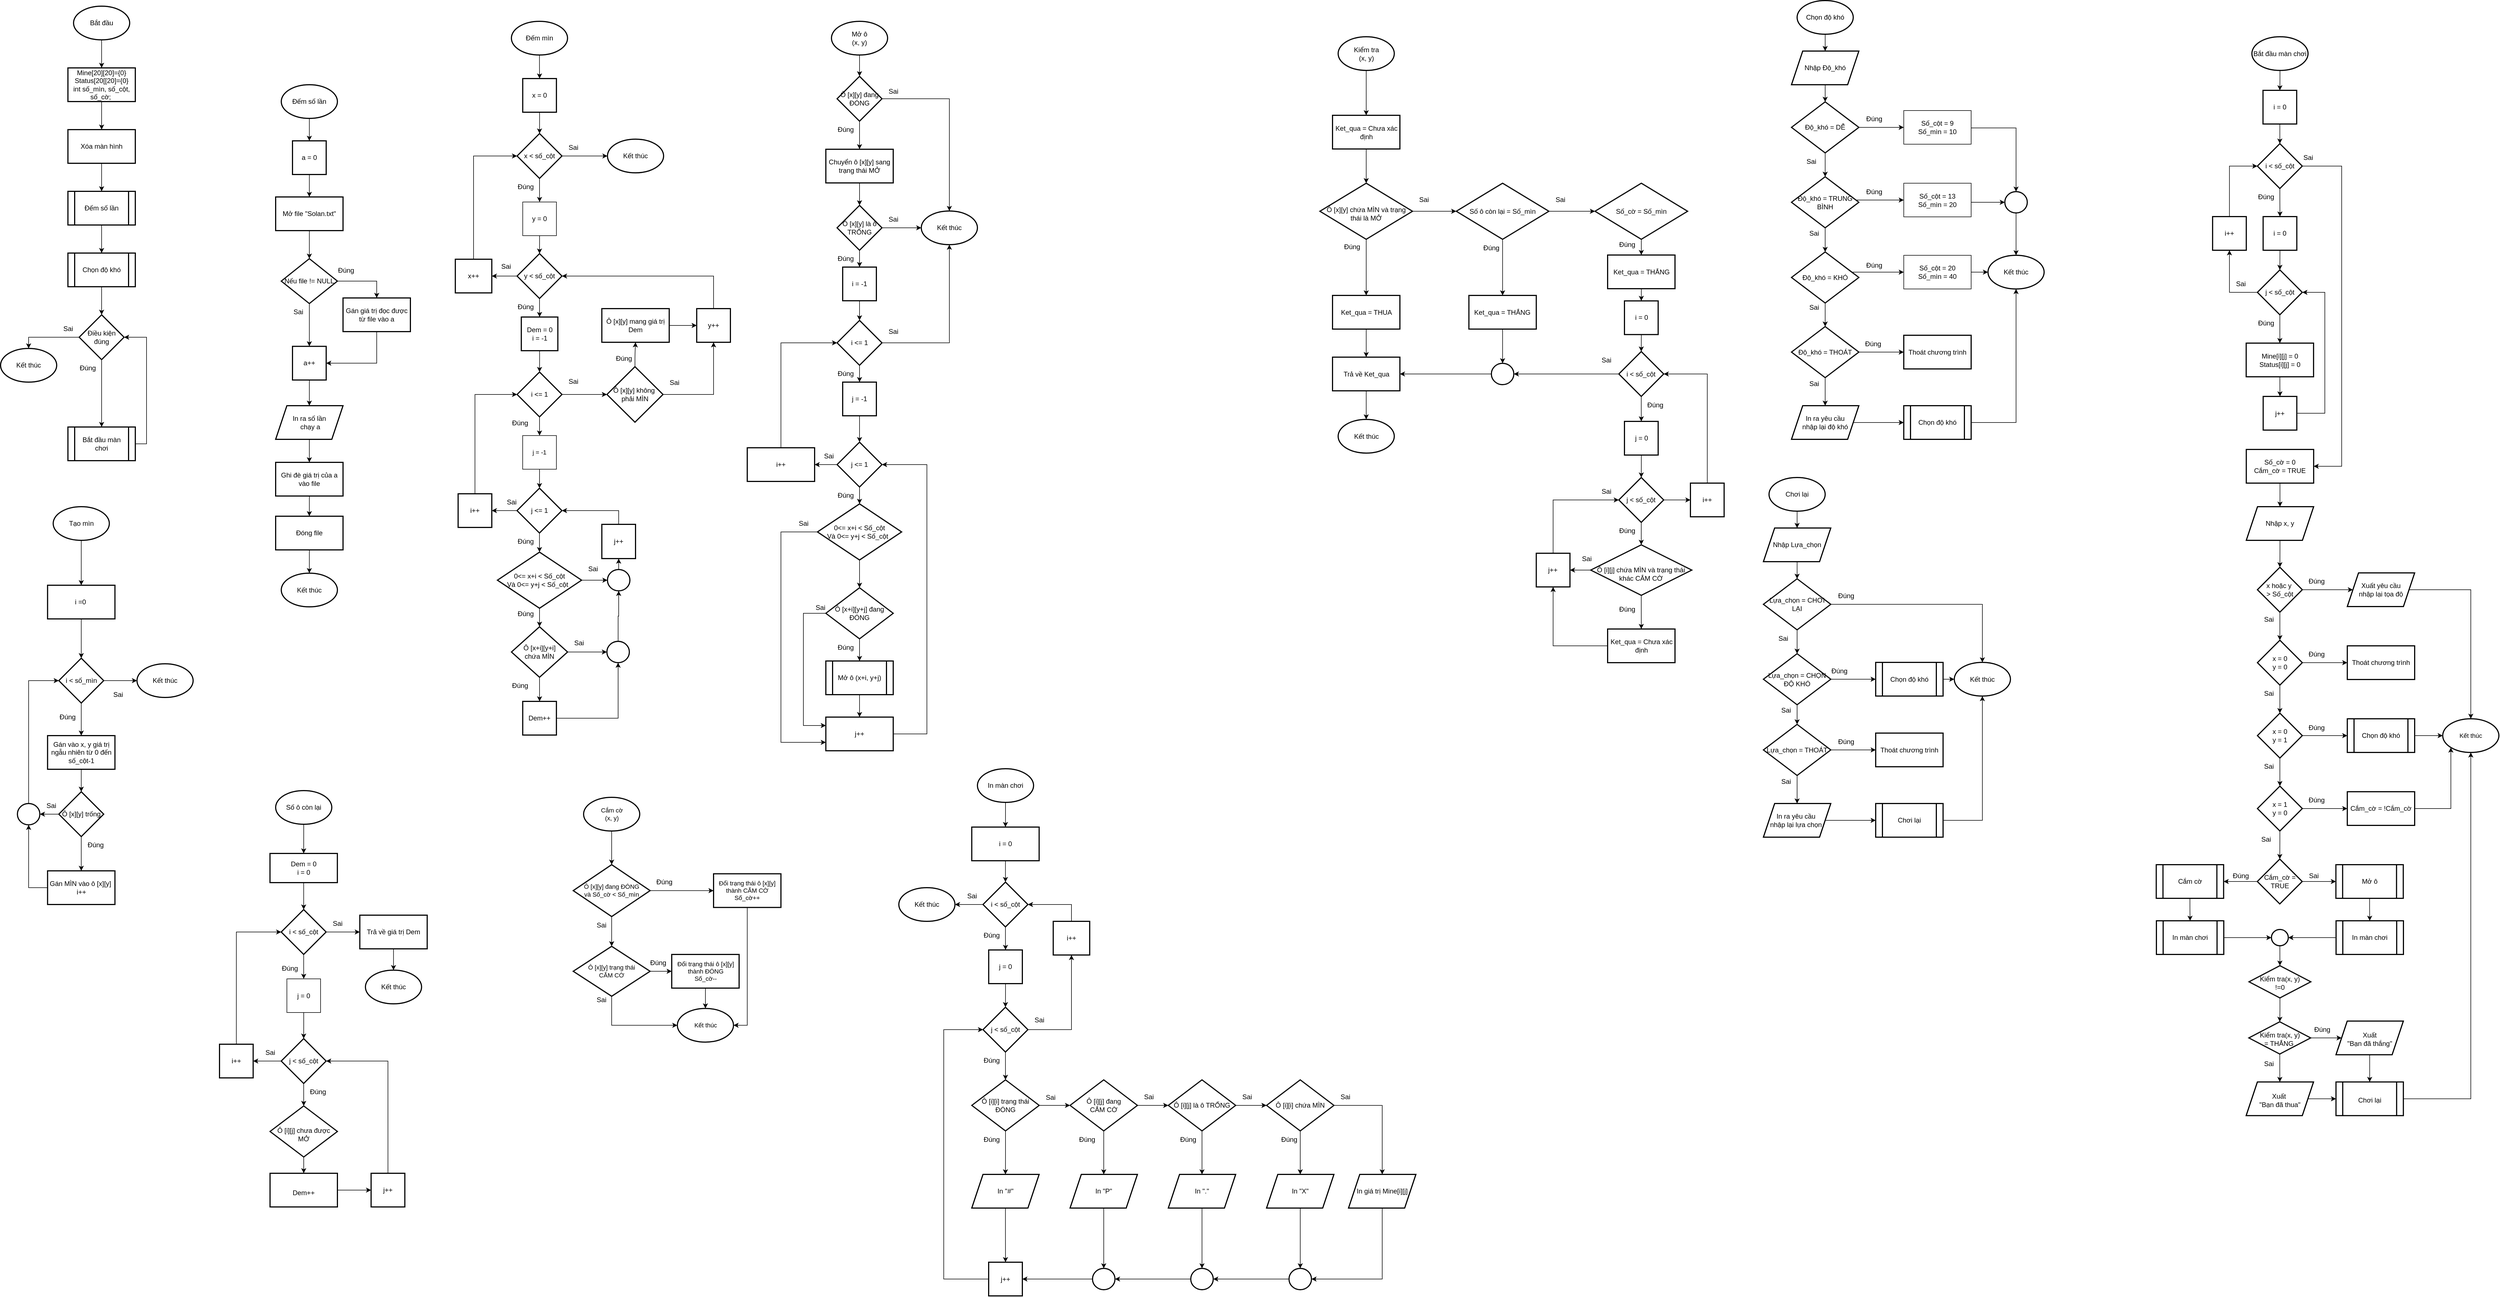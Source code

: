 <mxfile version="24.2.1" type="github">
  <diagram id="C5RBs43oDa-KdzZeNtuy" name="Page-1">
    <mxGraphModel dx="1992" dy="1134" grid="1" gridSize="10" guides="1" tooltips="1" connect="1" arrows="1" fold="1" page="1" pageScale="1" pageWidth="827" pageHeight="1169" math="0" shadow="0">
      <root>
        <mxCell id="WIyWlLk6GJQsqaUBKTNV-0" />
        <mxCell id="WIyWlLk6GJQsqaUBKTNV-1" parent="WIyWlLk6GJQsqaUBKTNV-0" />
        <mxCell id="AY5HIMvqzPKkTlcYIoNA-202" value="" style="group" parent="WIyWlLk6GJQsqaUBKTNV-1" vertex="1" connectable="0">
          <mxGeometry x="70" y="20" width="240" height="810" as="geometry" />
        </mxCell>
        <mxCell id="AY5HIMvqzPKkTlcYIoNA-0" value="Bắt đầu" style="strokeWidth=2;html=1;shape=mxgraph.flowchart.start_1;whiteSpace=wrap;labelBackgroundColor=none;rounded=0;" parent="AY5HIMvqzPKkTlcYIoNA-202" vertex="1">
          <mxGeometry x="130" width="100" height="60" as="geometry" />
        </mxCell>
        <mxCell id="AY5HIMvqzPKkTlcYIoNA-4" value="Xóa màn hình" style="whiteSpace=wrap;html=1;strokeWidth=2;labelBackgroundColor=none;rounded=0;" parent="AY5HIMvqzPKkTlcYIoNA-202" vertex="1">
          <mxGeometry x="120" y="220" width="120" height="60" as="geometry" />
        </mxCell>
        <mxCell id="AY5HIMvqzPKkTlcYIoNA-6" value="Chọn độ khó" style="shape=process;whiteSpace=wrap;html=1;backgroundOutline=1;strokeWidth=2;labelBackgroundColor=none;rounded=0;" parent="AY5HIMvqzPKkTlcYIoNA-202" vertex="1">
          <mxGeometry x="120" y="440" width="120" height="60" as="geometry" />
        </mxCell>
        <mxCell id="AY5HIMvqzPKkTlcYIoNA-8" value="Điều kiện đúng" style="rhombus;whiteSpace=wrap;html=1;strokeWidth=2;labelBackgroundColor=none;rounded=0;" parent="AY5HIMvqzPKkTlcYIoNA-202" vertex="1">
          <mxGeometry x="140" y="550" width="80" height="80" as="geometry" />
        </mxCell>
        <mxCell id="AY5HIMvqzPKkTlcYIoNA-9" value="" style="edgeStyle=orthogonalEdgeStyle;rounded=0;orthogonalLoop=1;jettySize=auto;html=1;labelBackgroundColor=none;fontColor=default;" parent="AY5HIMvqzPKkTlcYIoNA-202" source="AY5HIMvqzPKkTlcYIoNA-6" target="AY5HIMvqzPKkTlcYIoNA-8" edge="1">
          <mxGeometry relative="1" as="geometry" />
        </mxCell>
        <mxCell id="AY5HIMvqzPKkTlcYIoNA-14" style="edgeStyle=orthogonalEdgeStyle;rounded=0;orthogonalLoop=1;jettySize=auto;html=1;exitX=1;exitY=0.5;exitDx=0;exitDy=0;entryX=1;entryY=0.5;entryDx=0;entryDy=0;labelBackgroundColor=none;fontColor=default;" parent="AY5HIMvqzPKkTlcYIoNA-202" source="AY5HIMvqzPKkTlcYIoNA-10" target="AY5HIMvqzPKkTlcYIoNA-8" edge="1">
          <mxGeometry relative="1" as="geometry" />
        </mxCell>
        <mxCell id="AY5HIMvqzPKkTlcYIoNA-10" value="Bắt đầu màn chơi" style="shape=process;whiteSpace=wrap;html=1;backgroundOutline=1;strokeWidth=2;labelBackgroundColor=none;rounded=0;" parent="AY5HIMvqzPKkTlcYIoNA-202" vertex="1">
          <mxGeometry x="120" y="750" width="120" height="60" as="geometry" />
        </mxCell>
        <mxCell id="AY5HIMvqzPKkTlcYIoNA-11" value="" style="edgeStyle=orthogonalEdgeStyle;rounded=0;orthogonalLoop=1;jettySize=auto;html=1;labelBackgroundColor=none;fontColor=default;" parent="AY5HIMvqzPKkTlcYIoNA-202" source="AY5HIMvqzPKkTlcYIoNA-8" target="AY5HIMvqzPKkTlcYIoNA-10" edge="1">
          <mxGeometry relative="1" as="geometry" />
        </mxCell>
        <mxCell id="AY5HIMvqzPKkTlcYIoNA-13" value="Đúng" style="text;html=1;align=center;verticalAlign=middle;resizable=0;points=[];autosize=1;strokeColor=none;fillColor=none;labelBackgroundColor=none;rounded=0;" parent="AY5HIMvqzPKkTlcYIoNA-202" vertex="1">
          <mxGeometry x="130" y="630" width="50" height="30" as="geometry" />
        </mxCell>
        <mxCell id="AY5HIMvqzPKkTlcYIoNA-17" value="Kết thúc" style="strokeWidth=2;html=1;shape=mxgraph.flowchart.start_1;whiteSpace=wrap;labelBackgroundColor=none;rounded=0;" parent="AY5HIMvqzPKkTlcYIoNA-202" vertex="1">
          <mxGeometry y="610" width="100" height="60" as="geometry" />
        </mxCell>
        <mxCell id="AY5HIMvqzPKkTlcYIoNA-18" style="edgeStyle=orthogonalEdgeStyle;rounded=0;orthogonalLoop=1;jettySize=auto;html=1;exitX=0;exitY=0.5;exitDx=0;exitDy=0;entryX=0.5;entryY=0;entryDx=0;entryDy=0;entryPerimeter=0;labelBackgroundColor=none;fontColor=default;" parent="AY5HIMvqzPKkTlcYIoNA-202" source="AY5HIMvqzPKkTlcYIoNA-8" target="AY5HIMvqzPKkTlcYIoNA-17" edge="1">
          <mxGeometry relative="1" as="geometry" />
        </mxCell>
        <mxCell id="AY5HIMvqzPKkTlcYIoNA-22" value="" style="edgeStyle=orthogonalEdgeStyle;rounded=0;orthogonalLoop=1;jettySize=auto;html=1;labelBackgroundColor=none;fontColor=default;" parent="AY5HIMvqzPKkTlcYIoNA-202" source="AY5HIMvqzPKkTlcYIoNA-20" target="AY5HIMvqzPKkTlcYIoNA-6" edge="1">
          <mxGeometry relative="1" as="geometry" />
        </mxCell>
        <mxCell id="AY5HIMvqzPKkTlcYIoNA-20" value="Đếm số lần" style="shape=process;whiteSpace=wrap;html=1;backgroundOutline=1;strokeWidth=2;labelBackgroundColor=none;rounded=0;" parent="AY5HIMvqzPKkTlcYIoNA-202" vertex="1">
          <mxGeometry x="120" y="330" width="120" height="60" as="geometry" />
        </mxCell>
        <mxCell id="AY5HIMvqzPKkTlcYIoNA-21" value="" style="edgeStyle=orthogonalEdgeStyle;rounded=0;orthogonalLoop=1;jettySize=auto;html=1;labelBackgroundColor=none;fontColor=default;" parent="AY5HIMvqzPKkTlcYIoNA-202" source="AY5HIMvqzPKkTlcYIoNA-4" target="AY5HIMvqzPKkTlcYIoNA-20" edge="1">
          <mxGeometry relative="1" as="geometry" />
        </mxCell>
        <mxCell id="AY5HIMvqzPKkTlcYIoNA-38" value="Sai" style="text;html=1;align=center;verticalAlign=middle;resizable=0;points=[];autosize=1;strokeColor=none;fillColor=none;labelBackgroundColor=none;rounded=0;" parent="AY5HIMvqzPKkTlcYIoNA-202" vertex="1">
          <mxGeometry x="100" y="560" width="40" height="30" as="geometry" />
        </mxCell>
        <mxCell id="AY5HIMvqzPKkTlcYIoNA-52" value="" style="edgeStyle=orthogonalEdgeStyle;orthogonalLoop=1;jettySize=auto;html=1;" parent="AY5HIMvqzPKkTlcYIoNA-202" source="AY5HIMvqzPKkTlcYIoNA-50" target="AY5HIMvqzPKkTlcYIoNA-4" edge="1">
          <mxGeometry relative="1" as="geometry" />
        </mxCell>
        <mxCell id="AY5HIMvqzPKkTlcYIoNA-50" value="Mine[20][20]={0}&lt;br&gt;Status[20[[20]={0}&lt;br&gt;int số_mìn, số_cột, số_cờ;&amp;nbsp;" style="whiteSpace=wrap;html=1;strokeWidth=2;labelBackgroundColor=none;rounded=0;" parent="AY5HIMvqzPKkTlcYIoNA-202" vertex="1">
          <mxGeometry x="120" y="110" width="120" height="60" as="geometry" />
        </mxCell>
        <mxCell id="AY5HIMvqzPKkTlcYIoNA-51" value="" style="edgeStyle=orthogonalEdgeStyle;orthogonalLoop=1;jettySize=auto;html=1;" parent="AY5HIMvqzPKkTlcYIoNA-202" source="AY5HIMvqzPKkTlcYIoNA-0" target="AY5HIMvqzPKkTlcYIoNA-50" edge="1">
          <mxGeometry relative="1" as="geometry" />
        </mxCell>
        <mxCell id="AY5HIMvqzPKkTlcYIoNA-444" value="" style="group" parent="WIyWlLk6GJQsqaUBKTNV-1" vertex="1" connectable="0">
          <mxGeometry x="79.0" y="912" width="334.0" height="804" as="geometry" />
        </mxCell>
        <mxCell id="xWsQnjHprtPg1S6d1RS_-28" value="" style="group" vertex="1" connectable="0" parent="AY5HIMvqzPKkTlcYIoNA-444">
          <mxGeometry x="21" width="313.0" height="709" as="geometry" />
        </mxCell>
        <mxCell id="AY5HIMvqzPKkTlcYIoNA-49" value="Tạo mìn" style="strokeWidth=2;html=1;shape=mxgraph.flowchart.start_1;whiteSpace=wrap;" parent="xWsQnjHprtPg1S6d1RS_-28" vertex="1">
          <mxGeometry x="63.74" width="100" height="60" as="geometry" />
        </mxCell>
        <mxCell id="AY5HIMvqzPKkTlcYIoNA-53" value="i =0&amp;nbsp;" style="whiteSpace=wrap;html=1;strokeWidth=2;" parent="xWsQnjHprtPg1S6d1RS_-28" vertex="1">
          <mxGeometry x="53.74" y="140" width="120" height="60" as="geometry" />
        </mxCell>
        <mxCell id="AY5HIMvqzPKkTlcYIoNA-54" value="" style="edgeStyle=orthogonalEdgeStyle;orthogonalLoop=1;jettySize=auto;html=1;" parent="xWsQnjHprtPg1S6d1RS_-28" source="AY5HIMvqzPKkTlcYIoNA-49" target="AY5HIMvqzPKkTlcYIoNA-53" edge="1">
          <mxGeometry relative="1" as="geometry" />
        </mxCell>
        <mxCell id="AY5HIMvqzPKkTlcYIoNA-55" value="i &amp;lt; số_mìn" style="rhombus;whiteSpace=wrap;html=1;strokeWidth=2;" parent="xWsQnjHprtPg1S6d1RS_-28" vertex="1">
          <mxGeometry x="73.74" y="270" width="80" height="80" as="geometry" />
        </mxCell>
        <mxCell id="AY5HIMvqzPKkTlcYIoNA-56" value="" style="edgeStyle=orthogonalEdgeStyle;orthogonalLoop=1;jettySize=auto;html=1;" parent="xWsQnjHprtPg1S6d1RS_-28" source="AY5HIMvqzPKkTlcYIoNA-53" target="AY5HIMvqzPKkTlcYIoNA-55" edge="1">
          <mxGeometry relative="1" as="geometry" />
        </mxCell>
        <mxCell id="AY5HIMvqzPKkTlcYIoNA-57" value="Gán vào x, y giá trị ngẫu nhiên từ 0 đến số_cột-1" style="whiteSpace=wrap;html=1;strokeWidth=2;" parent="xWsQnjHprtPg1S6d1RS_-28" vertex="1">
          <mxGeometry x="53.74" y="408" width="120" height="60" as="geometry" />
        </mxCell>
        <mxCell id="AY5HIMvqzPKkTlcYIoNA-58" value="" style="edgeStyle=orthogonalEdgeStyle;orthogonalLoop=1;jettySize=auto;html=1;" parent="xWsQnjHprtPg1S6d1RS_-28" source="AY5HIMvqzPKkTlcYIoNA-55" target="AY5HIMvqzPKkTlcYIoNA-57" edge="1">
          <mxGeometry relative="1" as="geometry" />
        </mxCell>
        <mxCell id="AY5HIMvqzPKkTlcYIoNA-59" value="Đúng" style="text;html=1;align=center;verticalAlign=middle;resizable=0;points=[];autosize=1;strokeColor=none;fillColor=none;" parent="xWsQnjHprtPg1S6d1RS_-28" vertex="1">
          <mxGeometry x="63.74" y="360" width="50" height="30" as="geometry" />
        </mxCell>
        <mxCell id="AY5HIMvqzPKkTlcYIoNA-62" value="Sai" style="text;html=1;align=center;verticalAlign=middle;resizable=0;points=[];autosize=1;strokeColor=none;fillColor=none;" parent="xWsQnjHprtPg1S6d1RS_-28" vertex="1">
          <mxGeometry x="158.74" y="320" width="40" height="30" as="geometry" />
        </mxCell>
        <mxCell id="AY5HIMvqzPKkTlcYIoNA-90" value="Ô [x][y] trống" style="rhombus;whiteSpace=wrap;html=1;strokeWidth=2;" parent="xWsQnjHprtPg1S6d1RS_-28" vertex="1">
          <mxGeometry x="73.74" y="508" width="80" height="80" as="geometry" />
        </mxCell>
        <mxCell id="AY5HIMvqzPKkTlcYIoNA-95" value="" style="edgeStyle=orthogonalEdgeStyle;orthogonalLoop=1;jettySize=auto;html=1;" parent="xWsQnjHprtPg1S6d1RS_-28" source="AY5HIMvqzPKkTlcYIoNA-57" target="AY5HIMvqzPKkTlcYIoNA-90" edge="1">
          <mxGeometry relative="1" as="geometry" />
        </mxCell>
        <mxCell id="AY5HIMvqzPKkTlcYIoNA-92" value="Gán MÌN vào ô [x][y]&amp;nbsp;&lt;br&gt;i++" style="whiteSpace=wrap;html=1;strokeWidth=2;" parent="xWsQnjHprtPg1S6d1RS_-28" vertex="1">
          <mxGeometry x="53.74" y="649" width="120" height="60" as="geometry" />
        </mxCell>
        <mxCell id="AY5HIMvqzPKkTlcYIoNA-88" value="" style="edgeStyle=orthogonalEdgeStyle;orthogonalLoop=1;jettySize=auto;html=1;rounded=0;" parent="xWsQnjHprtPg1S6d1RS_-28" source="AY5HIMvqzPKkTlcYIoNA-90" target="AY5HIMvqzPKkTlcYIoNA-92" edge="1">
          <mxGeometry relative="1" as="geometry" />
        </mxCell>
        <mxCell id="AY5HIMvqzPKkTlcYIoNA-93" value="Đúng" style="text;html=1;align=center;verticalAlign=middle;resizable=0;points=[];autosize=1;strokeColor=none;fillColor=none;" parent="xWsQnjHprtPg1S6d1RS_-28" vertex="1">
          <mxGeometry x="113.74" y="588" width="50" height="30" as="geometry" />
        </mxCell>
        <mxCell id="AY5HIMvqzPKkTlcYIoNA-99" value="Kết thúc" style="strokeWidth=2;html=1;shape=mxgraph.flowchart.start_1;whiteSpace=wrap;" parent="xWsQnjHprtPg1S6d1RS_-28" vertex="1">
          <mxGeometry x="213.0" y="280" width="100" height="60" as="geometry" />
        </mxCell>
        <mxCell id="AY5HIMvqzPKkTlcYIoNA-100" style="edgeStyle=orthogonalEdgeStyle;orthogonalLoop=1;jettySize=auto;html=1;exitX=1;exitY=0.5;exitDx=0;exitDy=0;entryX=0;entryY=0.5;entryDx=0;entryDy=0;entryPerimeter=0;strokeColor=default;rounded=0;curved=0;" parent="xWsQnjHprtPg1S6d1RS_-28" source="AY5HIMvqzPKkTlcYIoNA-55" target="AY5HIMvqzPKkTlcYIoNA-99" edge="1">
          <mxGeometry relative="1" as="geometry" />
        </mxCell>
        <mxCell id="AY5HIMvqzPKkTlcYIoNA-109" value="Sai" style="text;html=1;align=center;verticalAlign=middle;resizable=0;points=[];autosize=1;strokeColor=none;fillColor=none;" parent="xWsQnjHprtPg1S6d1RS_-28" vertex="1">
          <mxGeometry x="40.0" y="518" width="40" height="30" as="geometry" />
        </mxCell>
        <mxCell id="AY5HIMvqzPKkTlcYIoNA-442" style="edgeStyle=orthogonalEdgeStyle;orthogonalLoop=1;jettySize=auto;elbow=vertical;html=1;exitX=0.5;exitY=0;exitDx=0;exitDy=0;entryX=0;entryY=0.5;entryDx=0;entryDy=0;rounded=0;curved=0;" parent="xWsQnjHprtPg1S6d1RS_-28" source="AY5HIMvqzPKkTlcYIoNA-440" target="AY5HIMvqzPKkTlcYIoNA-55" edge="1">
          <mxGeometry relative="1" as="geometry" />
        </mxCell>
        <mxCell id="AY5HIMvqzPKkTlcYIoNA-440" value="" style="ellipse;whiteSpace=wrap;html=1;strokeWidth=2;perimeter=rhombusPerimeter;" parent="xWsQnjHprtPg1S6d1RS_-28" vertex="1">
          <mxGeometry y="529" width="40" height="38" as="geometry" />
        </mxCell>
        <mxCell id="AY5HIMvqzPKkTlcYIoNA-108" style="edgeStyle=orthogonalEdgeStyle;orthogonalLoop=1;jettySize=auto;html=1;exitX=0;exitY=0.5;exitDx=0;exitDy=0;entryX=1;entryY=0.5;entryDx=0;entryDy=0;" parent="xWsQnjHprtPg1S6d1RS_-28" source="AY5HIMvqzPKkTlcYIoNA-90" target="AY5HIMvqzPKkTlcYIoNA-440" edge="1">
          <mxGeometry relative="1" as="geometry">
            <mxPoint x="9.0" y="614" as="targetPoint" />
          </mxGeometry>
        </mxCell>
        <mxCell id="AY5HIMvqzPKkTlcYIoNA-441" style="edgeStyle=orthogonalEdgeStyle;orthogonalLoop=1;jettySize=auto;elbow=vertical;html=1;exitX=0;exitY=0.5;exitDx=0;exitDy=0;entryX=0.5;entryY=1;entryDx=0;entryDy=0;rounded=0;" parent="xWsQnjHprtPg1S6d1RS_-28" source="AY5HIMvqzPKkTlcYIoNA-92" target="AY5HIMvqzPKkTlcYIoNA-440" edge="1">
          <mxGeometry relative="1" as="geometry" />
        </mxCell>
        <mxCell id="AY5HIMvqzPKkTlcYIoNA-505" value="" style="group" parent="WIyWlLk6GJQsqaUBKTNV-1" vertex="1" connectable="0">
          <mxGeometry x="3260" y="10" width="440" height="782" as="geometry" />
        </mxCell>
        <mxCell id="AY5HIMvqzPKkTlcYIoNA-445" value="Chọn độ khó" style="strokeWidth=2;html=1;shape=mxgraph.flowchart.start_1;whiteSpace=wrap;" parent="AY5HIMvqzPKkTlcYIoNA-505" vertex="1">
          <mxGeometry x="10" width="100" height="60" as="geometry" />
        </mxCell>
        <mxCell id="AY5HIMvqzPKkTlcYIoNA-446" value="Độ_khó = DỄ" style="rhombus;whiteSpace=wrap;html=1;strokeWidth=2;" parent="AY5HIMvqzPKkTlcYIoNA-505" vertex="1">
          <mxGeometry y="180.5" width="120" height="91" as="geometry" />
        </mxCell>
        <mxCell id="AY5HIMvqzPKkTlcYIoNA-449" value="" style="edgeStyle=elbowEdgeStyle;orthogonalLoop=1;jettySize=auto;elbow=vertical;html=1;entryX=0;entryY=0.5;entryDx=0;entryDy=0;" parent="AY5HIMvqzPKkTlcYIoNA-505" source="AY5HIMvqzPKkTlcYIoNA-446" target="AY5HIMvqzPKkTlcYIoNA-483" edge="1">
          <mxGeometry relative="1" as="geometry">
            <mxPoint x="200" y="226" as="targetPoint" />
          </mxGeometry>
        </mxCell>
        <mxCell id="AY5HIMvqzPKkTlcYIoNA-450" value="Đúng" style="text;html=1;align=center;verticalAlign=middle;resizable=0;points=[];autosize=1;strokeColor=none;fillColor=none;" parent="AY5HIMvqzPKkTlcYIoNA-505" vertex="1">
          <mxGeometry x="122.09" y="196" width="50" height="30" as="geometry" />
        </mxCell>
        <mxCell id="AY5HIMvqzPKkTlcYIoNA-451" value="Độ_khó = KHÓ" style="rhombus;whiteSpace=wrap;html=1;strokeWidth=2;" parent="AY5HIMvqzPKkTlcYIoNA-505" vertex="1">
          <mxGeometry y="448" width="120" height="91" as="geometry" />
        </mxCell>
        <mxCell id="AY5HIMvqzPKkTlcYIoNA-455" value="Đúng" style="text;html=1;align=center;verticalAlign=middle;resizable=0;points=[];autosize=1;strokeColor=none;fillColor=none;" parent="AY5HIMvqzPKkTlcYIoNA-505" vertex="1">
          <mxGeometry x="122.09" y="456.5" width="50" height="30" as="geometry" />
        </mxCell>
        <mxCell id="AY5HIMvqzPKkTlcYIoNA-456" value="Độ_khó = THOÁT" style="rhombus;whiteSpace=wrap;html=1;strokeWidth=2;" parent="AY5HIMvqzPKkTlcYIoNA-505" vertex="1">
          <mxGeometry y="581" width="120" height="91" as="geometry" />
        </mxCell>
        <mxCell id="AY5HIMvqzPKkTlcYIoNA-457" value="" style="edgeStyle=elbowEdgeStyle;orthogonalLoop=1;jettySize=auto;elbow=vertical;html=1;entryX=0.5;entryY=0;entryDx=0;entryDy=0;" parent="AY5HIMvqzPKkTlcYIoNA-505" source="AY5HIMvqzPKkTlcYIoNA-451" target="AY5HIMvqzPKkTlcYIoNA-456" edge="1">
          <mxGeometry relative="1" as="geometry">
            <mxPoint x="60.09" y="653" as="targetPoint" />
          </mxGeometry>
        </mxCell>
        <mxCell id="AY5HIMvqzPKkTlcYIoNA-461" value="Đúng" style="text;html=1;align=center;verticalAlign=middle;resizable=0;points=[];autosize=1;strokeColor=none;fillColor=none;" parent="AY5HIMvqzPKkTlcYIoNA-505" vertex="1">
          <mxGeometry x="120" y="596.5" width="50" height="30" as="geometry" />
        </mxCell>
        <mxCell id="AY5HIMvqzPKkTlcYIoNA-462" value="Sai" style="text;html=1;align=center;verticalAlign=middle;resizable=0;points=[];autosize=1;strokeColor=none;fillColor=none;" parent="AY5HIMvqzPKkTlcYIoNA-505" vertex="1">
          <mxGeometry x="14.91" y="271.5" width="40" height="30" as="geometry" />
        </mxCell>
        <mxCell id="AY5HIMvqzPKkTlcYIoNA-463" value="Sai" style="text;html=1;align=center;verticalAlign=middle;resizable=0;points=[];autosize=1;strokeColor=none;fillColor=none;" parent="AY5HIMvqzPKkTlcYIoNA-505" vertex="1">
          <mxGeometry x="19.91" y="532" width="40" height="30" as="geometry" />
        </mxCell>
        <mxCell id="AY5HIMvqzPKkTlcYIoNA-464" value="Sai" style="text;html=1;align=center;verticalAlign=middle;resizable=0;points=[];autosize=1;strokeColor=none;fillColor=none;" parent="AY5HIMvqzPKkTlcYIoNA-505" vertex="1">
          <mxGeometry x="19.91" y="668" width="40" height="30" as="geometry" />
        </mxCell>
        <mxCell id="AY5HIMvqzPKkTlcYIoNA-465" value="" style="edgeStyle=elbowEdgeStyle;orthogonalLoop=1;jettySize=auto;elbow=vertical;html=1;entryX=0.5;entryY=0;entryDx=0;entryDy=0;" parent="AY5HIMvqzPKkTlcYIoNA-505" source="AY5HIMvqzPKkTlcYIoNA-466" target="AY5HIMvqzPKkTlcYIoNA-451" edge="1">
          <mxGeometry relative="1" as="geometry">
            <mxPoint x="60.09" y="504.0" as="targetPoint" />
          </mxGeometry>
        </mxCell>
        <mxCell id="AY5HIMvqzPKkTlcYIoNA-466" value="Độ_khó = TRUNG BÌNH" style="rhombus;whiteSpace=wrap;html=1;strokeWidth=2;" parent="AY5HIMvqzPKkTlcYIoNA-505" vertex="1">
          <mxGeometry y="314" width="120" height="91" as="geometry" />
        </mxCell>
        <mxCell id="AY5HIMvqzPKkTlcYIoNA-467" value="" style="edgeStyle=elbowEdgeStyle;orthogonalLoop=1;jettySize=auto;elbow=vertical;html=1;" parent="AY5HIMvqzPKkTlcYIoNA-505" source="AY5HIMvqzPKkTlcYIoNA-446" target="AY5HIMvqzPKkTlcYIoNA-466" edge="1">
          <mxGeometry relative="1" as="geometry" />
        </mxCell>
        <mxCell id="AY5HIMvqzPKkTlcYIoNA-471" value="Đúng" style="text;html=1;align=center;verticalAlign=middle;resizable=0;points=[];autosize=1;strokeColor=none;fillColor=none;" parent="AY5HIMvqzPKkTlcYIoNA-505" vertex="1">
          <mxGeometry x="122.09" y="325.5" width="50" height="30" as="geometry" />
        </mxCell>
        <mxCell id="AY5HIMvqzPKkTlcYIoNA-473" value="" style="ellipse;whiteSpace=wrap;html=1;strokeWidth=2;perimeter=rhombusPerimeter;" parent="AY5HIMvqzPKkTlcYIoNA-505" vertex="1">
          <mxGeometry x="380" y="340.5" width="40" height="38" as="geometry" />
        </mxCell>
        <mxCell id="AY5HIMvqzPKkTlcYIoNA-482" value="" style="edgeStyle=elbowEdgeStyle;orthogonalLoop=1;jettySize=auto;elbow=vertical;html=1;" parent="AY5HIMvqzPKkTlcYIoNA-505" source="AY5HIMvqzPKkTlcYIoNA-480" target="AY5HIMvqzPKkTlcYIoNA-446" edge="1">
          <mxGeometry relative="1" as="geometry" />
        </mxCell>
        <mxCell id="AY5HIMvqzPKkTlcYIoNA-480" value="Nhập Độ_khó" style="shape=parallelogram;perimeter=parallelogramPerimeter;whiteSpace=wrap;html=1;fixedSize=1;strokeWidth=2;" parent="AY5HIMvqzPKkTlcYIoNA-505" vertex="1">
          <mxGeometry y="90" width="120" height="60" as="geometry" />
        </mxCell>
        <mxCell id="AY5HIMvqzPKkTlcYIoNA-481" value="" style="edgeStyle=elbowEdgeStyle;orthogonalLoop=1;jettySize=auto;elbow=vertical;html=1;" parent="AY5HIMvqzPKkTlcYIoNA-505" source="AY5HIMvqzPKkTlcYIoNA-445" target="AY5HIMvqzPKkTlcYIoNA-480" edge="1">
          <mxGeometry relative="1" as="geometry" />
        </mxCell>
        <mxCell id="AY5HIMvqzPKkTlcYIoNA-483" value="Số_cột = 9&lt;br&gt;Số_mìn = 10" style="whiteSpace=wrap;html=1;" parent="AY5HIMvqzPKkTlcYIoNA-505" vertex="1">
          <mxGeometry x="200" y="196" width="120" height="60" as="geometry" />
        </mxCell>
        <mxCell id="AY5HIMvqzPKkTlcYIoNA-447" style="edgeStyle=elbowEdgeStyle;orthogonalLoop=1;jettySize=auto;elbow=vertical;html=1;exitX=1;exitY=0.5;exitDx=0;exitDy=0;entryX=0.5;entryY=0;entryDx=0;entryDy=0;rounded=0;curved=0;strokeColor=default;" parent="AY5HIMvqzPKkTlcYIoNA-505" source="AY5HIMvqzPKkTlcYIoNA-483" target="AY5HIMvqzPKkTlcYIoNA-473" edge="1">
          <mxGeometry relative="1" as="geometry">
            <Array as="points">
              <mxPoint x="350" y="227" />
            </Array>
            <mxPoint x="320" y="226" as="sourcePoint" />
          </mxGeometry>
        </mxCell>
        <mxCell id="AY5HIMvqzPKkTlcYIoNA-491" value="" style="edgeStyle=elbowEdgeStyle;orthogonalLoop=1;jettySize=auto;elbow=vertical;html=1;" parent="AY5HIMvqzPKkTlcYIoNA-505" source="AY5HIMvqzPKkTlcYIoNA-484" target="AY5HIMvqzPKkTlcYIoNA-473" edge="1">
          <mxGeometry relative="1" as="geometry" />
        </mxCell>
        <mxCell id="AY5HIMvqzPKkTlcYIoNA-484" value="Số_cột = 13&lt;br&gt;Số_mìn = 20" style="whiteSpace=wrap;html=1;" parent="AY5HIMvqzPKkTlcYIoNA-505" vertex="1">
          <mxGeometry x="200" y="325.5" width="120" height="60" as="geometry" />
        </mxCell>
        <mxCell id="AY5HIMvqzPKkTlcYIoNA-488" value="" style="edgeStyle=elbowEdgeStyle;orthogonalLoop=1;jettySize=auto;elbow=vertical;html=1;" parent="AY5HIMvqzPKkTlcYIoNA-505" source="AY5HIMvqzPKkTlcYIoNA-466" target="AY5HIMvqzPKkTlcYIoNA-484" edge="1">
          <mxGeometry relative="1" as="geometry" />
        </mxCell>
        <mxCell id="AY5HIMvqzPKkTlcYIoNA-485" value="Số_cột = 20&lt;br&gt;Số_mìn = 40" style="whiteSpace=wrap;html=1;" parent="AY5HIMvqzPKkTlcYIoNA-505" vertex="1">
          <mxGeometry x="200" y="454" width="120" height="60" as="geometry" />
        </mxCell>
        <mxCell id="AY5HIMvqzPKkTlcYIoNA-489" value="" style="edgeStyle=elbowEdgeStyle;orthogonalLoop=1;jettySize=auto;elbow=vertical;html=1;" parent="AY5HIMvqzPKkTlcYIoNA-505" source="AY5HIMvqzPKkTlcYIoNA-451" target="AY5HIMvqzPKkTlcYIoNA-485" edge="1">
          <mxGeometry relative="1" as="geometry" />
        </mxCell>
        <mxCell id="AY5HIMvqzPKkTlcYIoNA-495" value="Thoát chương trình" style="whiteSpace=wrap;html=1;strokeWidth=2;" parent="AY5HIMvqzPKkTlcYIoNA-505" vertex="1">
          <mxGeometry x="200" y="596.5" width="120" height="60" as="geometry" />
        </mxCell>
        <mxCell id="AY5HIMvqzPKkTlcYIoNA-496" value="" style="edgeStyle=elbowEdgeStyle;orthogonalLoop=1;jettySize=auto;elbow=vertical;html=1;" parent="AY5HIMvqzPKkTlcYIoNA-505" source="AY5HIMvqzPKkTlcYIoNA-456" target="AY5HIMvqzPKkTlcYIoNA-495" edge="1">
          <mxGeometry relative="1" as="geometry" />
        </mxCell>
        <mxCell id="AY5HIMvqzPKkTlcYIoNA-497" value="In ra yêu cầu nhập lại độ khó" style="shape=parallelogram;perimeter=parallelogramPerimeter;whiteSpace=wrap;html=1;fixedSize=1;strokeWidth=2;spacingLeft=10;spacingRight=10;" parent="AY5HIMvqzPKkTlcYIoNA-505" vertex="1">
          <mxGeometry y="722" width="120" height="60" as="geometry" />
        </mxCell>
        <mxCell id="AY5HIMvqzPKkTlcYIoNA-498" value="" style="edgeStyle=elbowEdgeStyle;orthogonalLoop=1;jettySize=auto;elbow=vertical;html=1;" parent="AY5HIMvqzPKkTlcYIoNA-505" source="AY5HIMvqzPKkTlcYIoNA-456" target="AY5HIMvqzPKkTlcYIoNA-497" edge="1">
          <mxGeometry relative="1" as="geometry" />
        </mxCell>
        <mxCell id="AY5HIMvqzPKkTlcYIoNA-499" value="Chọn độ khó" style="shape=process;whiteSpace=wrap;html=1;backgroundOutline=1;strokeWidth=2;" parent="AY5HIMvqzPKkTlcYIoNA-505" vertex="1">
          <mxGeometry x="200" y="722" width="120" height="60" as="geometry" />
        </mxCell>
        <mxCell id="AY5HIMvqzPKkTlcYIoNA-504" style="edgeStyle=orthogonalEdgeStyle;orthogonalLoop=1;jettySize=auto;elbow=vertical;html=1;exitX=1;exitY=0.5;exitDx=0;exitDy=0;entryX=0.5;entryY=1;entryDx=0;entryDy=0;entryPerimeter=0;rounded=0;" parent="AY5HIMvqzPKkTlcYIoNA-505" source="AY5HIMvqzPKkTlcYIoNA-499" target="AY5HIMvqzPKkTlcYIoNA-501" edge="1">
          <mxGeometry relative="1" as="geometry" />
        </mxCell>
        <mxCell id="AY5HIMvqzPKkTlcYIoNA-503" value="" style="edgeStyle=elbowEdgeStyle;orthogonalLoop=1;jettySize=auto;elbow=vertical;html=1;" parent="AY5HIMvqzPKkTlcYIoNA-505" source="AY5HIMvqzPKkTlcYIoNA-497" target="AY5HIMvqzPKkTlcYIoNA-499" edge="1">
          <mxGeometry relative="1" as="geometry" />
        </mxCell>
        <mxCell id="AY5HIMvqzPKkTlcYIoNA-590" value="Sai" style="text;html=1;align=center;verticalAlign=middle;resizable=0;points=[];autosize=1;strokeColor=none;fillColor=none;" parent="AY5HIMvqzPKkTlcYIoNA-505" vertex="1">
          <mxGeometry x="19.91" y="400" width="40" height="30" as="geometry" />
        </mxCell>
        <mxCell id="AY5HIMvqzPKkTlcYIoNA-501" value="Kết thúc" style="strokeWidth=2;html=1;shape=mxgraph.flowchart.start_1;whiteSpace=wrap;" parent="AY5HIMvqzPKkTlcYIoNA-505" vertex="1">
          <mxGeometry x="350" y="454" width="100" height="60" as="geometry" />
        </mxCell>
        <mxCell id="AY5HIMvqzPKkTlcYIoNA-472" value="" style="edgeStyle=elbowEdgeStyle;orthogonalLoop=1;jettySize=auto;elbow=vertical;html=1;entryX=0.5;entryY=0;entryDx=0;entryDy=0;entryPerimeter=0;" parent="AY5HIMvqzPKkTlcYIoNA-505" source="AY5HIMvqzPKkTlcYIoNA-473" target="AY5HIMvqzPKkTlcYIoNA-501" edge="1">
          <mxGeometry relative="1" as="geometry">
            <mxPoint x="390" y="467.5" as="targetPoint" />
          </mxGeometry>
        </mxCell>
        <mxCell id="xWsQnjHprtPg1S6d1RS_-84" style="edgeStyle=orthogonalEdgeStyle;rounded=0;orthogonalLoop=1;jettySize=auto;html=1;exitX=1;exitY=0.5;exitDx=0;exitDy=0;entryX=0;entryY=0.5;entryDx=0;entryDy=0;entryPerimeter=0;strokeColor=default;align=center;verticalAlign=middle;fontFamily=Helvetica;fontSize=11;fontColor=default;labelBackgroundColor=default;endArrow=classic;" edge="1" parent="AY5HIMvqzPKkTlcYIoNA-505" source="AY5HIMvqzPKkTlcYIoNA-485" target="AY5HIMvqzPKkTlcYIoNA-501">
          <mxGeometry relative="1" as="geometry" />
        </mxCell>
        <mxCell id="AY5HIMvqzPKkTlcYIoNA-555" value="" style="group" parent="WIyWlLk6GJQsqaUBKTNV-1" vertex="1" connectable="0">
          <mxGeometry x="3210" y="860" width="440" height="641" as="geometry" />
        </mxCell>
        <mxCell id="AY5HIMvqzPKkTlcYIoNA-506" value="Kết thúc" style="strokeWidth=2;html=1;shape=mxgraph.flowchart.start_1;whiteSpace=wrap;" parent="AY5HIMvqzPKkTlcYIoNA-555" vertex="1">
          <mxGeometry x="340" y="329.5" width="100" height="60" as="geometry" />
        </mxCell>
        <mxCell id="AY5HIMvqzPKkTlcYIoNA-544" style="edgeStyle=orthogonalEdgeStyle;orthogonalLoop=1;jettySize=auto;elbow=vertical;html=1;exitX=1;exitY=0.5;exitDx=0;exitDy=0;entryX=0.5;entryY=1;entryDx=0;entryDy=0;entryPerimeter=0;rounded=0;" parent="AY5HIMvqzPKkTlcYIoNA-555" source="AY5HIMvqzPKkTlcYIoNA-542" target="AY5HIMvqzPKkTlcYIoNA-506" edge="1">
          <mxGeometry relative="1" as="geometry" />
        </mxCell>
        <mxCell id="AY5HIMvqzPKkTlcYIoNA-508" value="Chơi lại" style="strokeWidth=2;html=1;shape=mxgraph.flowchart.start_1;whiteSpace=wrap;" parent="AY5HIMvqzPKkTlcYIoNA-555" vertex="1">
          <mxGeometry x="10" width="100" height="60" as="geometry" />
        </mxCell>
        <mxCell id="AY5HIMvqzPKkTlcYIoNA-552" style="edgeStyle=orthogonalEdgeStyle;orthogonalLoop=1;jettySize=auto;html=1;exitX=1;exitY=0.5;exitDx=0;exitDy=0;entryX=0.5;entryY=0;entryDx=0;entryDy=0;strokeColor=default;rounded=0;elbow=vertical;entryPerimeter=0;" parent="AY5HIMvqzPKkTlcYIoNA-555" source="AY5HIMvqzPKkTlcYIoNA-509" target="AY5HIMvqzPKkTlcYIoNA-506" edge="1">
          <mxGeometry relative="1" as="geometry">
            <mxPoint x="390" y="339" as="targetPoint" />
          </mxGeometry>
        </mxCell>
        <mxCell id="AY5HIMvqzPKkTlcYIoNA-509" value="Lựa_chọn = CHƠI LẠI" style="rhombus;whiteSpace=wrap;html=1;strokeWidth=2;" parent="AY5HIMvqzPKkTlcYIoNA-555" vertex="1">
          <mxGeometry y="180.5" width="120" height="91" as="geometry" />
        </mxCell>
        <mxCell id="AY5HIMvqzPKkTlcYIoNA-511" value="Đúng" style="text;html=1;align=center;verticalAlign=middle;resizable=0;points=[];autosize=1;strokeColor=none;fillColor=none;" parent="AY5HIMvqzPKkTlcYIoNA-555" vertex="1">
          <mxGeometry x="122.09" y="196" width="50" height="30" as="geometry" />
        </mxCell>
        <mxCell id="AY5HIMvqzPKkTlcYIoNA-514" value="Lựa_chọn = THOÁT" style="rhombus;whiteSpace=wrap;html=1;strokeWidth=2;" parent="AY5HIMvqzPKkTlcYIoNA-555" vertex="1">
          <mxGeometry y="440" width="120" height="91" as="geometry" />
        </mxCell>
        <mxCell id="AY5HIMvqzPKkTlcYIoNA-516" value="Đúng" style="text;html=1;align=center;verticalAlign=middle;resizable=0;points=[];autosize=1;strokeColor=none;fillColor=none;" parent="AY5HIMvqzPKkTlcYIoNA-555" vertex="1">
          <mxGeometry x="122.09" y="455.5" width="50" height="30" as="geometry" />
        </mxCell>
        <mxCell id="AY5HIMvqzPKkTlcYIoNA-517" value="Sai" style="text;html=1;align=center;verticalAlign=middle;resizable=0;points=[];autosize=1;strokeColor=none;fillColor=none;" parent="AY5HIMvqzPKkTlcYIoNA-555" vertex="1">
          <mxGeometry x="14.91" y="271.5" width="40" height="30" as="geometry" />
        </mxCell>
        <mxCell id="AY5HIMvqzPKkTlcYIoNA-519" value="Sai" style="text;html=1;align=center;verticalAlign=middle;resizable=0;points=[];autosize=1;strokeColor=none;fillColor=none;" parent="AY5HIMvqzPKkTlcYIoNA-555" vertex="1">
          <mxGeometry x="19.91" y="527" width="40" height="30" as="geometry" />
        </mxCell>
        <mxCell id="AY5HIMvqzPKkTlcYIoNA-546" value="" style="edgeStyle=elbowEdgeStyle;orthogonalLoop=1;jettySize=auto;elbow=vertical;html=1;" parent="AY5HIMvqzPKkTlcYIoNA-555" source="AY5HIMvqzPKkTlcYIoNA-521" target="AY5HIMvqzPKkTlcYIoNA-514" edge="1">
          <mxGeometry relative="1" as="geometry" />
        </mxCell>
        <mxCell id="AY5HIMvqzPKkTlcYIoNA-521" value="Lựa_chọn = CHỌN ĐỘ KHÓ" style="rhombus;whiteSpace=wrap;html=1;strokeWidth=2;" parent="AY5HIMvqzPKkTlcYIoNA-555" vertex="1">
          <mxGeometry y="314" width="120" height="91" as="geometry" />
        </mxCell>
        <mxCell id="AY5HIMvqzPKkTlcYIoNA-522" value="" style="edgeStyle=elbowEdgeStyle;orthogonalLoop=1;jettySize=auto;elbow=vertical;html=1;" parent="AY5HIMvqzPKkTlcYIoNA-555" source="AY5HIMvqzPKkTlcYIoNA-509" target="AY5HIMvqzPKkTlcYIoNA-521" edge="1">
          <mxGeometry relative="1" as="geometry" />
        </mxCell>
        <mxCell id="AY5HIMvqzPKkTlcYIoNA-523" value="Đúng" style="text;html=1;align=center;verticalAlign=middle;resizable=0;points=[];autosize=1;strokeColor=none;fillColor=none;" parent="AY5HIMvqzPKkTlcYIoNA-555" vertex="1">
          <mxGeometry x="110" y="329.5" width="50" height="30" as="geometry" />
        </mxCell>
        <mxCell id="AY5HIMvqzPKkTlcYIoNA-527" value="" style="edgeStyle=elbowEdgeStyle;orthogonalLoop=1;jettySize=auto;elbow=vertical;html=1;" parent="AY5HIMvqzPKkTlcYIoNA-555" source="AY5HIMvqzPKkTlcYIoNA-528" target="AY5HIMvqzPKkTlcYIoNA-509" edge="1">
          <mxGeometry relative="1" as="geometry" />
        </mxCell>
        <mxCell id="AY5HIMvqzPKkTlcYIoNA-528" value="Nhập Lựa_chọn" style="shape=parallelogram;perimeter=parallelogramPerimeter;whiteSpace=wrap;html=1;fixedSize=1;strokeWidth=2;" parent="AY5HIMvqzPKkTlcYIoNA-555" vertex="1">
          <mxGeometry y="90" width="120" height="60" as="geometry" />
        </mxCell>
        <mxCell id="AY5HIMvqzPKkTlcYIoNA-529" value="" style="edgeStyle=elbowEdgeStyle;orthogonalLoop=1;jettySize=auto;elbow=vertical;html=1;" parent="AY5HIMvqzPKkTlcYIoNA-555" source="AY5HIMvqzPKkTlcYIoNA-508" target="AY5HIMvqzPKkTlcYIoNA-528" edge="1">
          <mxGeometry relative="1" as="geometry" />
        </mxCell>
        <mxCell id="AY5HIMvqzPKkTlcYIoNA-538" value="Thoát chương trình" style="whiteSpace=wrap;html=1;strokeWidth=2;" parent="AY5HIMvqzPKkTlcYIoNA-555" vertex="1">
          <mxGeometry x="200" y="455.5" width="120" height="60" as="geometry" />
        </mxCell>
        <mxCell id="AY5HIMvqzPKkTlcYIoNA-539" value="" style="edgeStyle=elbowEdgeStyle;orthogonalLoop=1;jettySize=auto;elbow=vertical;html=1;" parent="AY5HIMvqzPKkTlcYIoNA-555" source="AY5HIMvqzPKkTlcYIoNA-514" target="AY5HIMvqzPKkTlcYIoNA-538" edge="1">
          <mxGeometry relative="1" as="geometry" />
        </mxCell>
        <mxCell id="AY5HIMvqzPKkTlcYIoNA-540" value="In ra yêu cầu nhập lại lựa chọn" style="shape=parallelogram;perimeter=parallelogramPerimeter;whiteSpace=wrap;html=1;fixedSize=1;strokeWidth=2;spacingLeft=10;spacingRight=14;" parent="AY5HIMvqzPKkTlcYIoNA-555" vertex="1">
          <mxGeometry y="581" width="120" height="60" as="geometry" />
        </mxCell>
        <mxCell id="AY5HIMvqzPKkTlcYIoNA-541" value="" style="edgeStyle=elbowEdgeStyle;orthogonalLoop=1;jettySize=auto;elbow=vertical;html=1;" parent="AY5HIMvqzPKkTlcYIoNA-555" source="AY5HIMvqzPKkTlcYIoNA-514" target="AY5HIMvqzPKkTlcYIoNA-540" edge="1">
          <mxGeometry relative="1" as="geometry" />
        </mxCell>
        <mxCell id="AY5HIMvqzPKkTlcYIoNA-542" value="Chơi lại" style="shape=process;whiteSpace=wrap;html=1;backgroundOutline=1;strokeWidth=2;" parent="AY5HIMvqzPKkTlcYIoNA-555" vertex="1">
          <mxGeometry x="200" y="581" width="120" height="60" as="geometry" />
        </mxCell>
        <mxCell id="AY5HIMvqzPKkTlcYIoNA-543" value="" style="edgeStyle=elbowEdgeStyle;orthogonalLoop=1;jettySize=auto;elbow=vertical;html=1;" parent="AY5HIMvqzPKkTlcYIoNA-555" source="AY5HIMvqzPKkTlcYIoNA-540" target="AY5HIMvqzPKkTlcYIoNA-542" edge="1">
          <mxGeometry relative="1" as="geometry" />
        </mxCell>
        <mxCell id="AY5HIMvqzPKkTlcYIoNA-554" value="" style="edgeStyle=elbowEdgeStyle;orthogonalLoop=1;jettySize=auto;elbow=vertical;html=1;" parent="AY5HIMvqzPKkTlcYIoNA-555" source="AY5HIMvqzPKkTlcYIoNA-550" target="AY5HIMvqzPKkTlcYIoNA-506" edge="1">
          <mxGeometry relative="1" as="geometry" />
        </mxCell>
        <mxCell id="AY5HIMvqzPKkTlcYIoNA-550" value="Chọn độ khó" style="shape=process;whiteSpace=wrap;html=1;backgroundOutline=1;strokeWidth=2;" parent="AY5HIMvqzPKkTlcYIoNA-555" vertex="1">
          <mxGeometry x="200" y="329.5" width="120" height="60" as="geometry" />
        </mxCell>
        <mxCell id="AY5HIMvqzPKkTlcYIoNA-551" value="" style="edgeStyle=elbowEdgeStyle;orthogonalLoop=1;jettySize=auto;elbow=vertical;html=1;" parent="AY5HIMvqzPKkTlcYIoNA-555" source="AY5HIMvqzPKkTlcYIoNA-521" target="AY5HIMvqzPKkTlcYIoNA-550" edge="1">
          <mxGeometry relative="1" as="geometry" />
        </mxCell>
        <mxCell id="AY5HIMvqzPKkTlcYIoNA-593" value="Sai" style="text;html=1;align=center;verticalAlign=middle;resizable=0;points=[];autosize=1;strokeColor=none;fillColor=none;" parent="AY5HIMvqzPKkTlcYIoNA-555" vertex="1">
          <mxGeometry x="19.91" y="400" width="40" height="30" as="geometry" />
        </mxCell>
        <mxCell id="AY5HIMvqzPKkTlcYIoNA-692" value="" style="group" parent="WIyWlLk6GJQsqaUBKTNV-1" vertex="1" connectable="0">
          <mxGeometry x="1090" y="1430" width="375.5" height="479" as="geometry" />
        </mxCell>
        <mxCell id="AY5HIMvqzPKkTlcYIoNA-676" value="Cắm cờ&lt;br&gt;(x, y)" style="strokeWidth=2;html=1;shape=mxgraph.flowchart.start_1;whiteSpace=wrap;fontFamily=Helvetica;fontSize=11;fontColor=default;" parent="AY5HIMvqzPKkTlcYIoNA-692" vertex="1">
          <mxGeometry x="18.5" width="100" height="60" as="geometry" />
        </mxCell>
        <mxCell id="AY5HIMvqzPKkTlcYIoNA-677" value="Ô [x][y] đang ĐÓNG&lt;br&gt;và Số_cờ &amp;lt; Số_mìn" style="rhombus;whiteSpace=wrap;html=1;fontSize=11;strokeWidth=2;" parent="AY5HIMvqzPKkTlcYIoNA-692" vertex="1">
          <mxGeometry y="120" width="137" height="92.5" as="geometry" />
        </mxCell>
        <mxCell id="AY5HIMvqzPKkTlcYIoNA-678" value="" style="edgeStyle=orthogonalEdgeStyle;shape=connector;rounded=0;orthogonalLoop=1;jettySize=auto;html=1;labelBackgroundColor=default;strokeColor=default;align=center;verticalAlign=middle;fontFamily=Helvetica;fontSize=11;fontColor=default;endArrow=classic;elbow=vertical;" parent="AY5HIMvqzPKkTlcYIoNA-692" source="AY5HIMvqzPKkTlcYIoNA-676" target="AY5HIMvqzPKkTlcYIoNA-677" edge="1">
          <mxGeometry relative="1" as="geometry" />
        </mxCell>
        <mxCell id="AY5HIMvqzPKkTlcYIoNA-679" value="Đổi trạng thái ô [x][y] thành CẮM CỜ&lt;br&gt;Số_cờ++" style="whiteSpace=wrap;html=1;fontSize=11;strokeWidth=2;" parent="AY5HIMvqzPKkTlcYIoNA-692" vertex="1">
          <mxGeometry x="250" y="136.25" width="120" height="60" as="geometry" />
        </mxCell>
        <mxCell id="AY5HIMvqzPKkTlcYIoNA-680" value="" style="edgeStyle=orthogonalEdgeStyle;shape=connector;rounded=0;orthogonalLoop=1;jettySize=auto;html=1;labelBackgroundColor=default;strokeColor=default;align=center;verticalAlign=middle;fontFamily=Helvetica;fontSize=11;fontColor=default;endArrow=classic;elbow=vertical;" parent="AY5HIMvqzPKkTlcYIoNA-692" source="AY5HIMvqzPKkTlcYIoNA-677" target="AY5HIMvqzPKkTlcYIoNA-679" edge="1">
          <mxGeometry relative="1" as="geometry" />
        </mxCell>
        <mxCell id="AY5HIMvqzPKkTlcYIoNA-681" value="Ô [x][y] trạng thái &lt;br&gt;CẮM CỜ" style="rhombus;whiteSpace=wrap;html=1;fontSize=11;strokeWidth=2;" parent="AY5HIMvqzPKkTlcYIoNA-692" vertex="1">
          <mxGeometry y="265.5" width="137" height="89" as="geometry" />
        </mxCell>
        <mxCell id="AY5HIMvqzPKkTlcYIoNA-682" value="" style="edgeStyle=orthogonalEdgeStyle;shape=connector;rounded=0;orthogonalLoop=1;jettySize=auto;html=1;labelBackgroundColor=default;strokeColor=default;align=center;verticalAlign=middle;fontFamily=Helvetica;fontSize=11;fontColor=default;endArrow=classic;elbow=vertical;" parent="AY5HIMvqzPKkTlcYIoNA-692" source="AY5HIMvqzPKkTlcYIoNA-677" target="AY5HIMvqzPKkTlcYIoNA-681" edge="1">
          <mxGeometry relative="1" as="geometry" />
        </mxCell>
        <mxCell id="AY5HIMvqzPKkTlcYIoNA-683" value="Đổi trạng thái ô [x][y] thành ĐÓNG&lt;br&gt;Số_cờ--" style="whiteSpace=wrap;html=1;fontSize=11;strokeWidth=2;" parent="AY5HIMvqzPKkTlcYIoNA-692" vertex="1">
          <mxGeometry x="175.5" y="280" width="120" height="60" as="geometry" />
        </mxCell>
        <mxCell id="AY5HIMvqzPKkTlcYIoNA-684" value="" style="edgeStyle=orthogonalEdgeStyle;shape=connector;rounded=0;orthogonalLoop=1;jettySize=auto;html=1;labelBackgroundColor=default;strokeColor=default;align=center;verticalAlign=middle;fontFamily=Helvetica;fontSize=11;fontColor=default;endArrow=classic;elbow=vertical;" parent="AY5HIMvqzPKkTlcYIoNA-692" source="AY5HIMvqzPKkTlcYIoNA-681" target="AY5HIMvqzPKkTlcYIoNA-683" edge="1">
          <mxGeometry relative="1" as="geometry" />
        </mxCell>
        <mxCell id="AY5HIMvqzPKkTlcYIoNA-685" value="Kết thúc" style="strokeWidth=2;html=1;shape=mxgraph.flowchart.start_1;whiteSpace=wrap;fontFamily=Helvetica;fontSize=11;fontColor=default;" parent="AY5HIMvqzPKkTlcYIoNA-692" vertex="1">
          <mxGeometry x="185.5" y="376.25" width="100" height="60" as="geometry" />
        </mxCell>
        <mxCell id="AY5HIMvqzPKkTlcYIoNA-689" style="edgeStyle=orthogonalEdgeStyle;shape=connector;rounded=0;orthogonalLoop=1;jettySize=auto;html=1;exitX=0.5;exitY=1;exitDx=0;exitDy=0;entryX=0;entryY=0.5;entryDx=0;entryDy=0;entryPerimeter=0;labelBackgroundColor=default;strokeColor=default;align=center;verticalAlign=middle;fontFamily=Helvetica;fontSize=11;fontColor=default;endArrow=classic;elbow=vertical;" parent="AY5HIMvqzPKkTlcYIoNA-692" source="AY5HIMvqzPKkTlcYIoNA-681" target="AY5HIMvqzPKkTlcYIoNA-685" edge="1">
          <mxGeometry relative="1" as="geometry" />
        </mxCell>
        <mxCell id="AY5HIMvqzPKkTlcYIoNA-690" value="" style="edgeStyle=orthogonalEdgeStyle;shape=connector;rounded=0;orthogonalLoop=1;jettySize=auto;html=1;labelBackgroundColor=default;strokeColor=default;align=center;verticalAlign=middle;fontFamily=Helvetica;fontSize=11;fontColor=default;endArrow=classic;elbow=vertical;" parent="AY5HIMvqzPKkTlcYIoNA-692" source="AY5HIMvqzPKkTlcYIoNA-683" target="AY5HIMvqzPKkTlcYIoNA-685" edge="1">
          <mxGeometry relative="1" as="geometry" />
        </mxCell>
        <mxCell id="AY5HIMvqzPKkTlcYIoNA-691" style="edgeStyle=orthogonalEdgeStyle;shape=connector;rounded=0;orthogonalLoop=1;jettySize=auto;html=1;exitX=0.5;exitY=1;exitDx=0;exitDy=0;entryX=1;entryY=0.5;entryDx=0;entryDy=0;entryPerimeter=0;labelBackgroundColor=default;strokeColor=default;align=center;verticalAlign=middle;fontFamily=Helvetica;fontSize=11;fontColor=default;endArrow=classic;elbow=vertical;" parent="AY5HIMvqzPKkTlcYIoNA-692" source="AY5HIMvqzPKkTlcYIoNA-679" target="AY5HIMvqzPKkTlcYIoNA-685" edge="1">
          <mxGeometry relative="1" as="geometry" />
        </mxCell>
        <mxCell id="xWsQnjHprtPg1S6d1RS_-93" value="Đúng" style="text;html=1;align=center;verticalAlign=middle;resizable=0;points=[];autosize=1;strokeColor=none;fillColor=none;" vertex="1" parent="AY5HIMvqzPKkTlcYIoNA-692">
          <mxGeometry x="136.999" y="136.25" width="50" height="30" as="geometry" />
        </mxCell>
        <mxCell id="xWsQnjHprtPg1S6d1RS_-94" value="Sai" style="text;html=1;align=center;verticalAlign=middle;resizable=0;points=[];autosize=1;strokeColor=none;fillColor=none;" vertex="1" parent="AY5HIMvqzPKkTlcYIoNA-692">
          <mxGeometry x="29.999" y="212.5" width="40" height="30" as="geometry" />
        </mxCell>
        <mxCell id="xWsQnjHprtPg1S6d1RS_-95" value="Đúng" style="text;html=1;align=center;verticalAlign=middle;resizable=0;points=[];autosize=1;strokeColor=none;fillColor=none;" vertex="1" parent="AY5HIMvqzPKkTlcYIoNA-692">
          <mxGeometry x="125.999" y="280.0" width="50" height="30" as="geometry" />
        </mxCell>
        <mxCell id="xWsQnjHprtPg1S6d1RS_-96" value="Sai" style="text;html=1;align=center;verticalAlign=middle;resizable=0;points=[];autosize=1;strokeColor=none;fillColor=none;" vertex="1" parent="AY5HIMvqzPKkTlcYIoNA-692">
          <mxGeometry x="29.999" y="346.25" width="40" height="30" as="geometry" />
        </mxCell>
        <mxCell id="xWsQnjHprtPg1S6d1RS_-0" value="" style="group" vertex="1" connectable="0" parent="WIyWlLk6GJQsqaUBKTNV-1">
          <mxGeometry x="510" y="60" width="290" height="1030.5" as="geometry" />
        </mxCell>
        <mxCell id="AY5HIMvqzPKkTlcYIoNA-23" value="Đếm số lần" style="strokeWidth=2;html=1;shape=mxgraph.flowchart.start_1;whiteSpace=wrap;labelBackgroundColor=none;rounded=0;" parent="xWsQnjHprtPg1S6d1RS_-0" vertex="1">
          <mxGeometry x="60" y="100" width="100" height="60" as="geometry" />
        </mxCell>
        <mxCell id="AY5HIMvqzPKkTlcYIoNA-24" value="a = 0" style="whiteSpace=wrap;html=1;strokeWidth=2;labelBackgroundColor=none;rounded=0;" parent="xWsQnjHprtPg1S6d1RS_-0" vertex="1">
          <mxGeometry x="80" y="200" width="60" height="60" as="geometry" />
        </mxCell>
        <mxCell id="AY5HIMvqzPKkTlcYIoNA-25" value="" style="edgeStyle=orthogonalEdgeStyle;rounded=0;orthogonalLoop=1;jettySize=auto;html=1;labelBackgroundColor=none;fontColor=default;" parent="xWsQnjHprtPg1S6d1RS_-0" source="AY5HIMvqzPKkTlcYIoNA-23" target="AY5HIMvqzPKkTlcYIoNA-24" edge="1">
          <mxGeometry relative="1" as="geometry" />
        </mxCell>
        <mxCell id="AY5HIMvqzPKkTlcYIoNA-26" value="Mở file &quot;Solan.txt&quot;" style="whiteSpace=wrap;html=1;strokeWidth=2;labelBackgroundColor=none;rounded=0;" parent="xWsQnjHprtPg1S6d1RS_-0" vertex="1">
          <mxGeometry x="50" y="300" width="120" height="60" as="geometry" />
        </mxCell>
        <mxCell id="AY5HIMvqzPKkTlcYIoNA-27" value="" style="edgeStyle=orthogonalEdgeStyle;rounded=0;orthogonalLoop=1;jettySize=auto;html=1;labelBackgroundColor=none;fontColor=default;" parent="xWsQnjHprtPg1S6d1RS_-0" source="AY5HIMvqzPKkTlcYIoNA-24" target="AY5HIMvqzPKkTlcYIoNA-26" edge="1">
          <mxGeometry relative="1" as="geometry" />
        </mxCell>
        <mxCell id="xWsQnjHprtPg1S6d1RS_-97" value="" style="edgeStyle=orthogonalEdgeStyle;rounded=0;orthogonalLoop=1;jettySize=auto;html=1;strokeColor=default;align=center;verticalAlign=middle;fontFamily=Helvetica;fontSize=11;fontColor=default;labelBackgroundColor=default;endArrow=classic;" edge="1" parent="xWsQnjHprtPg1S6d1RS_-0" source="AY5HIMvqzPKkTlcYIoNA-28" target="AY5HIMvqzPKkTlcYIoNA-32">
          <mxGeometry relative="1" as="geometry" />
        </mxCell>
        <mxCell id="AY5HIMvqzPKkTlcYIoNA-28" value="Nếu file != NULL" style="rhombus;whiteSpace=wrap;html=1;strokeWidth=2;labelBackgroundColor=none;rounded=0;" parent="xWsQnjHprtPg1S6d1RS_-0" vertex="1">
          <mxGeometry x="60" y="410" width="100" height="80" as="geometry" />
        </mxCell>
        <mxCell id="AY5HIMvqzPKkTlcYIoNA-29" value="" style="edgeStyle=orthogonalEdgeStyle;rounded=0;orthogonalLoop=1;jettySize=auto;html=1;labelBackgroundColor=none;fontColor=default;" parent="xWsQnjHprtPg1S6d1RS_-0" source="AY5HIMvqzPKkTlcYIoNA-26" target="AY5HIMvqzPKkTlcYIoNA-28" edge="1">
          <mxGeometry relative="1" as="geometry" />
        </mxCell>
        <mxCell id="AY5HIMvqzPKkTlcYIoNA-30" value="Gán giá trị đọc được từ file vào a" style="whiteSpace=wrap;html=1;strokeWidth=2;labelBackgroundColor=none;rounded=0;" parent="xWsQnjHprtPg1S6d1RS_-0" vertex="1">
          <mxGeometry x="170" y="480" width="120" height="60" as="geometry" />
        </mxCell>
        <mxCell id="AY5HIMvqzPKkTlcYIoNA-31" value="" style="edgeStyle=orthogonalEdgeStyle;rounded=0;orthogonalLoop=1;jettySize=auto;html=1;labelBackgroundColor=none;fontColor=default;entryX=0.5;entryY=0;entryDx=0;entryDy=0;" parent="xWsQnjHprtPg1S6d1RS_-0" source="AY5HIMvqzPKkTlcYIoNA-28" target="AY5HIMvqzPKkTlcYIoNA-30" edge="1">
          <mxGeometry relative="1" as="geometry" />
        </mxCell>
        <mxCell id="AY5HIMvqzPKkTlcYIoNA-32" value="a++" style="whiteSpace=wrap;html=1;strokeWidth=2;labelBackgroundColor=none;rounded=0;" parent="xWsQnjHprtPg1S6d1RS_-0" vertex="1">
          <mxGeometry x="80" y="566.25" width="60" height="60" as="geometry" />
        </mxCell>
        <mxCell id="AY5HIMvqzPKkTlcYIoNA-33" value="" style="edgeStyle=orthogonalEdgeStyle;rounded=0;orthogonalLoop=1;jettySize=auto;html=1;labelBackgroundColor=none;fontColor=default;entryX=1;entryY=0.5;entryDx=0;entryDy=0;exitX=0.5;exitY=1;exitDx=0;exitDy=0;" parent="xWsQnjHprtPg1S6d1RS_-0" source="AY5HIMvqzPKkTlcYIoNA-30" target="AY5HIMvqzPKkTlcYIoNA-32" edge="1">
          <mxGeometry relative="1" as="geometry" />
        </mxCell>
        <mxCell id="AY5HIMvqzPKkTlcYIoNA-34" value="In ra số lần&lt;br&gt;&amp;nbsp;chạy a" style="shape=parallelogram;perimeter=parallelogramPerimeter;whiteSpace=wrap;html=1;fixedSize=1;strokeWidth=2;labelBackgroundColor=none;rounded=0;" parent="xWsQnjHprtPg1S6d1RS_-0" vertex="1">
          <mxGeometry x="50" y="672" width="120" height="60" as="geometry" />
        </mxCell>
        <mxCell id="AY5HIMvqzPKkTlcYIoNA-35" value="" style="edgeStyle=orthogonalEdgeStyle;rounded=0;orthogonalLoop=1;jettySize=auto;html=1;labelBackgroundColor=none;fontColor=default;" parent="xWsQnjHprtPg1S6d1RS_-0" source="AY5HIMvqzPKkTlcYIoNA-32" target="AY5HIMvqzPKkTlcYIoNA-34" edge="1">
          <mxGeometry relative="1" as="geometry" />
        </mxCell>
        <mxCell id="AY5HIMvqzPKkTlcYIoNA-37" value="Đúng" style="text;html=1;align=center;verticalAlign=middle;resizable=0;points=[];autosize=1;strokeColor=none;fillColor=none;labelBackgroundColor=none;rounded=0;" parent="xWsQnjHprtPg1S6d1RS_-0" vertex="1">
          <mxGeometry x="150" y="416" width="50" height="30" as="geometry" />
        </mxCell>
        <mxCell id="AY5HIMvqzPKkTlcYIoNA-40" value="Sai" style="text;html=1;align=center;verticalAlign=middle;resizable=0;points=[];autosize=1;strokeColor=none;fillColor=none;labelBackgroundColor=none;rounded=0;" parent="xWsQnjHprtPg1S6d1RS_-0" vertex="1">
          <mxGeometry x="70" y="490" width="40" height="30" as="geometry" />
        </mxCell>
        <mxCell id="AY5HIMvqzPKkTlcYIoNA-41" value="Ghi đè giá trị của a vào file" style="whiteSpace=wrap;html=1;strokeWidth=2;labelBackgroundColor=none;rounded=0;" parent="xWsQnjHprtPg1S6d1RS_-0" vertex="1">
          <mxGeometry x="50" y="773" width="120" height="60" as="geometry" />
        </mxCell>
        <mxCell id="AY5HIMvqzPKkTlcYIoNA-42" value="" style="edgeStyle=orthogonalEdgeStyle;rounded=0;orthogonalLoop=1;jettySize=auto;html=1;labelBackgroundColor=none;fontColor=default;" parent="xWsQnjHprtPg1S6d1RS_-0" source="AY5HIMvqzPKkTlcYIoNA-34" target="AY5HIMvqzPKkTlcYIoNA-41" edge="1">
          <mxGeometry relative="1" as="geometry" />
        </mxCell>
        <mxCell id="AY5HIMvqzPKkTlcYIoNA-43" value="Đóng file" style="whiteSpace=wrap;html=1;strokeWidth=2;labelBackgroundColor=none;rounded=0;" parent="xWsQnjHprtPg1S6d1RS_-0" vertex="1">
          <mxGeometry x="50" y="869" width="120" height="60" as="geometry" />
        </mxCell>
        <mxCell id="AY5HIMvqzPKkTlcYIoNA-44" value="" style="edgeStyle=orthogonalEdgeStyle;rounded=0;orthogonalLoop=1;jettySize=auto;html=1;labelBackgroundColor=none;fontColor=default;" parent="xWsQnjHprtPg1S6d1RS_-0" source="AY5HIMvqzPKkTlcYIoNA-41" target="AY5HIMvqzPKkTlcYIoNA-43" edge="1">
          <mxGeometry relative="1" as="geometry" />
        </mxCell>
        <mxCell id="AY5HIMvqzPKkTlcYIoNA-45" value="Kết thúc" style="strokeWidth=2;html=1;shape=mxgraph.flowchart.start_1;whiteSpace=wrap;labelBackgroundColor=none;rounded=0;" parent="xWsQnjHprtPg1S6d1RS_-0" vertex="1">
          <mxGeometry x="60" y="970.5" width="100" height="60" as="geometry" />
        </mxCell>
        <mxCell id="AY5HIMvqzPKkTlcYIoNA-46" value="" style="edgeStyle=orthogonalEdgeStyle;rounded=0;orthogonalLoop=1;jettySize=auto;html=1;labelBackgroundColor=none;fontColor=default;" parent="xWsQnjHprtPg1S6d1RS_-0" source="AY5HIMvqzPKkTlcYIoNA-43" target="AY5HIMvqzPKkTlcYIoNA-45" edge="1">
          <mxGeometry relative="1" as="geometry" />
        </mxCell>
        <mxCell id="xWsQnjHprtPg1S6d1RS_-26" value="" style="group" vertex="1" connectable="0" parent="WIyWlLk6GJQsqaUBKTNV-1">
          <mxGeometry x="880" y="47" width="490" height="1272" as="geometry" />
        </mxCell>
        <mxCell id="AY5HIMvqzPKkTlcYIoNA-110" value="Đếm mìn" style="strokeWidth=2;html=1;shape=mxgraph.flowchart.start_1;whiteSpace=wrap;" parent="xWsQnjHprtPg1S6d1RS_-26" vertex="1">
          <mxGeometry x="99.91" width="100" height="60" as="geometry" />
        </mxCell>
        <mxCell id="xWsQnjHprtPg1S6d1RS_-5" style="edgeStyle=orthogonalEdgeStyle;rounded=0;orthogonalLoop=1;jettySize=auto;html=1;exitX=0.5;exitY=1;exitDx=0;exitDy=0;entryX=0.5;entryY=0;entryDx=0;entryDy=0;" edge="1" parent="xWsQnjHprtPg1S6d1RS_-26" source="AY5HIMvqzPKkTlcYIoNA-113" target="xWsQnjHprtPg1S6d1RS_-4">
          <mxGeometry relative="1" as="geometry" />
        </mxCell>
        <mxCell id="AY5HIMvqzPKkTlcYIoNA-113" value="x &amp;lt; số_cột" style="rhombus;whiteSpace=wrap;html=1;strokeWidth=2;" parent="xWsQnjHprtPg1S6d1RS_-26" vertex="1">
          <mxGeometry x="110" y="200" width="80" height="80" as="geometry" />
        </mxCell>
        <mxCell id="AY5HIMvqzPKkTlcYIoNA-199" style="edgeStyle=orthogonalEdgeStyle;orthogonalLoop=1;jettySize=auto;elbow=vertical;html=1;exitX=0.5;exitY=0;exitDx=0;exitDy=0;entryX=0;entryY=0.5;entryDx=0;entryDy=0;rounded=0;" parent="xWsQnjHprtPg1S6d1RS_-26" source="AY5HIMvqzPKkTlcYIoNA-115" target="AY5HIMvqzPKkTlcYIoNA-113" edge="1">
          <mxGeometry relative="1" as="geometry" />
        </mxCell>
        <mxCell id="AY5HIMvqzPKkTlcYIoNA-115" value="x++" style="whiteSpace=wrap;html=1;strokeWidth=2;" parent="xWsQnjHprtPg1S6d1RS_-26" vertex="1">
          <mxGeometry y="424" width="65" height="60" as="geometry" />
        </mxCell>
        <mxCell id="AY5HIMvqzPKkTlcYIoNA-116" value="Đúng" style="text;html=1;align=center;verticalAlign=middle;resizable=0;points=[];autosize=1;strokeColor=none;fillColor=none;" parent="xWsQnjHprtPg1S6d1RS_-26" vertex="1">
          <mxGeometry x="99.91" y="280" width="50" height="30" as="geometry" />
        </mxCell>
        <mxCell id="AY5HIMvqzPKkTlcYIoNA-117" value="Sai" style="text;html=1;align=center;verticalAlign=middle;resizable=0;points=[];autosize=1;strokeColor=none;fillColor=none;" parent="xWsQnjHprtPg1S6d1RS_-26" vertex="1">
          <mxGeometry x="190" y="210" width="40" height="30" as="geometry" />
        </mxCell>
        <mxCell id="AY5HIMvqzPKkTlcYIoNA-122" value="" style="edgeStyle=orthogonalEdgeStyle;orthogonalLoop=1;jettySize=auto;html=1;" parent="xWsQnjHprtPg1S6d1RS_-26" source="AY5HIMvqzPKkTlcYIoNA-120" target="AY5HIMvqzPKkTlcYIoNA-113" edge="1">
          <mxGeometry relative="1" as="geometry" />
        </mxCell>
        <mxCell id="AY5HIMvqzPKkTlcYIoNA-120" value="x = 0" style="whiteSpace=wrap;html=1;strokeWidth=2;" parent="xWsQnjHprtPg1S6d1RS_-26" vertex="1">
          <mxGeometry x="120.1" y="102" width="60" height="60" as="geometry" />
        </mxCell>
        <mxCell id="AY5HIMvqzPKkTlcYIoNA-121" value="" style="edgeStyle=orthogonalEdgeStyle;orthogonalLoop=1;jettySize=auto;html=1;" parent="xWsQnjHprtPg1S6d1RS_-26" source="AY5HIMvqzPKkTlcYIoNA-110" target="AY5HIMvqzPKkTlcYIoNA-120" edge="1">
          <mxGeometry relative="1" as="geometry" />
        </mxCell>
        <mxCell id="AY5HIMvqzPKkTlcYIoNA-123" style="edgeStyle=orthogonalEdgeStyle;orthogonalLoop=1;jettySize=auto;html=1;exitX=0;exitY=0.5;exitDx=0;exitDy=0;rounded=0;entryX=1;entryY=0.5;entryDx=0;entryDy=0;" parent="xWsQnjHprtPg1S6d1RS_-26" source="AY5HIMvqzPKkTlcYIoNA-124" target="AY5HIMvqzPKkTlcYIoNA-115" edge="1">
          <mxGeometry relative="1" as="geometry">
            <mxPoint x="270" y="782" as="targetPoint" />
          </mxGeometry>
        </mxCell>
        <mxCell id="AY5HIMvqzPKkTlcYIoNA-124" value="y &amp;lt; số_cột" style="rhombus;whiteSpace=wrap;html=1;strokeWidth=2;" parent="xWsQnjHprtPg1S6d1RS_-26" vertex="1">
          <mxGeometry x="110" y="414" width="80" height="80" as="geometry" />
        </mxCell>
        <mxCell id="xWsQnjHprtPg1S6d1RS_-23" style="edgeStyle=orthogonalEdgeStyle;rounded=0;orthogonalLoop=1;jettySize=auto;html=1;exitX=0.5;exitY=1;exitDx=0;exitDy=0;entryX=1;entryY=0.5;entryDx=0;entryDy=0;strokeColor=default;align=center;verticalAlign=middle;fontFamily=Helvetica;fontSize=11;fontColor=default;labelBackgroundColor=default;endArrow=classic;" edge="1" parent="xWsQnjHprtPg1S6d1RS_-26" source="AY5HIMvqzPKkTlcYIoNA-126" target="AY5HIMvqzPKkTlcYIoNA-124">
          <mxGeometry relative="1" as="geometry" />
        </mxCell>
        <mxCell id="AY5HIMvqzPKkTlcYIoNA-126" value="y++" style="whiteSpace=wrap;html=1;strokeWidth=2;direction=west;flipV=1;" parent="xWsQnjHprtPg1S6d1RS_-26" vertex="1">
          <mxGeometry x="430" y="512" width="60" height="60" as="geometry" />
        </mxCell>
        <mxCell id="AY5HIMvqzPKkTlcYIoNA-128" value="Sai" style="text;html=1;align=center;verticalAlign=middle;resizable=0;points=[];autosize=1;strokeColor=none;fillColor=none;" parent="xWsQnjHprtPg1S6d1RS_-26" vertex="1">
          <mxGeometry x="70" y="422" width="40" height="30" as="geometry" />
        </mxCell>
        <mxCell id="AY5HIMvqzPKkTlcYIoNA-143" value="Dem = 0&lt;br&gt;i = -1" style="whiteSpace=wrap;html=1;strokeWidth=2;" parent="xWsQnjHprtPg1S6d1RS_-26" vertex="1">
          <mxGeometry x="117.55" y="527" width="65.09" height="60" as="geometry" />
        </mxCell>
        <mxCell id="AY5HIMvqzPKkTlcYIoNA-144" value="" style="edgeStyle=orthogonalEdgeStyle;orthogonalLoop=1;jettySize=auto;html=1;" parent="xWsQnjHprtPg1S6d1RS_-26" source="AY5HIMvqzPKkTlcYIoNA-124" target="AY5HIMvqzPKkTlcYIoNA-143" edge="1">
          <mxGeometry relative="1" as="geometry" />
        </mxCell>
        <mxCell id="xWsQnjHprtPg1S6d1RS_-9" value="" style="edgeStyle=orthogonalEdgeStyle;rounded=0;orthogonalLoop=1;jettySize=auto;html=1;strokeColor=default;align=center;verticalAlign=middle;fontFamily=Helvetica;fontSize=11;fontColor=default;labelBackgroundColor=default;endArrow=classic;" edge="1" parent="xWsQnjHprtPg1S6d1RS_-26" source="AY5HIMvqzPKkTlcYIoNA-160" target="xWsQnjHprtPg1S6d1RS_-8">
          <mxGeometry relative="1" as="geometry" />
        </mxCell>
        <mxCell id="AY5HIMvqzPKkTlcYIoNA-160" value="i &amp;lt;= 1" style="rhombus;whiteSpace=wrap;html=1;strokeWidth=2;" parent="xWsQnjHprtPg1S6d1RS_-26" vertex="1">
          <mxGeometry x="110" y="625" width="80" height="80" as="geometry" />
        </mxCell>
        <mxCell id="AY5HIMvqzPKkTlcYIoNA-172" value="" style="edgeStyle=orthogonalEdgeStyle;orthogonalLoop=1;jettySize=auto;html=1;" parent="xWsQnjHprtPg1S6d1RS_-26" source="AY5HIMvqzPKkTlcYIoNA-143" target="AY5HIMvqzPKkTlcYIoNA-160" edge="1">
          <mxGeometry relative="1" as="geometry" />
        </mxCell>
        <mxCell id="AY5HIMvqzPKkTlcYIoNA-161" style="edgeStyle=orthogonalEdgeStyle;orthogonalLoop=1;jettySize=auto;html=1;exitX=0.5;exitY=0;exitDx=0;exitDy=0;entryX=0;entryY=0.5;entryDx=0;entryDy=0;rounded=0;" parent="xWsQnjHprtPg1S6d1RS_-26" source="AY5HIMvqzPKkTlcYIoNA-162" target="AY5HIMvqzPKkTlcYIoNA-160" edge="1">
          <mxGeometry relative="1" as="geometry" />
        </mxCell>
        <mxCell id="AY5HIMvqzPKkTlcYIoNA-162" value="i++" style="whiteSpace=wrap;html=1;strokeWidth=2;" parent="xWsQnjHprtPg1S6d1RS_-26" vertex="1">
          <mxGeometry x="5" y="842" width="60" height="60" as="geometry" />
        </mxCell>
        <mxCell id="AY5HIMvqzPKkTlcYIoNA-163" value="Đúng" style="text;html=1;align=center;verticalAlign=middle;resizable=0;points=[];autosize=1;strokeColor=none;fillColor=none;" parent="xWsQnjHprtPg1S6d1RS_-26" vertex="1">
          <mxGeometry x="99.999" y="912.0" width="50" height="30" as="geometry" />
        </mxCell>
        <mxCell id="AY5HIMvqzPKkTlcYIoNA-164" value="Sai" style="text;html=1;align=center;verticalAlign=middle;resizable=0;points=[];autosize=1;strokeColor=none;fillColor=none;" parent="xWsQnjHprtPg1S6d1RS_-26" vertex="1">
          <mxGeometry x="79.999" y="842.0" width="40" height="30" as="geometry" />
        </mxCell>
        <mxCell id="AY5HIMvqzPKkTlcYIoNA-194" style="edgeStyle=orthogonalEdgeStyle;orthogonalLoop=1;jettySize=auto;html=1;exitX=0;exitY=0.5;exitDx=0;exitDy=0;entryX=1;entryY=0.5;entryDx=0;entryDy=0;rounded=0;" parent="xWsQnjHprtPg1S6d1RS_-26" source="AY5HIMvqzPKkTlcYIoNA-166" target="AY5HIMvqzPKkTlcYIoNA-162" edge="1">
          <mxGeometry relative="1" as="geometry" />
        </mxCell>
        <mxCell id="AY5HIMvqzPKkTlcYIoNA-166" value="j &amp;lt;= 1" style="rhombus;whiteSpace=wrap;html=1;strokeWidth=2;" parent="xWsQnjHprtPg1S6d1RS_-26" vertex="1">
          <mxGeometry x="109.91" y="832" width="80" height="80" as="geometry" />
        </mxCell>
        <mxCell id="xWsQnjHprtPg1S6d1RS_-11" style="edgeStyle=orthogonalEdgeStyle;rounded=0;orthogonalLoop=1;jettySize=auto;html=1;exitX=0.5;exitY=0;exitDx=0;exitDy=0;entryX=1;entryY=0.5;entryDx=0;entryDy=0;strokeColor=default;align=center;verticalAlign=middle;fontFamily=Helvetica;fontSize=11;fontColor=default;labelBackgroundColor=default;endArrow=classic;" edge="1" parent="xWsQnjHprtPg1S6d1RS_-26" source="AY5HIMvqzPKkTlcYIoNA-169" target="AY5HIMvqzPKkTlcYIoNA-166">
          <mxGeometry relative="1" as="geometry" />
        </mxCell>
        <mxCell id="AY5HIMvqzPKkTlcYIoNA-169" value="j++" style="whiteSpace=wrap;html=1;strokeWidth=2;" parent="xWsQnjHprtPg1S6d1RS_-26" vertex="1">
          <mxGeometry x="261" y="896.5" width="60" height="61" as="geometry" />
        </mxCell>
        <mxCell id="AY5HIMvqzPKkTlcYIoNA-170" value="Đúng" style="text;html=1;align=center;verticalAlign=middle;resizable=0;points=[];autosize=1;strokeColor=none;fillColor=none;" parent="xWsQnjHprtPg1S6d1RS_-26" vertex="1">
          <mxGeometry x="99.909" y="1041.0" width="50" height="30" as="geometry" />
        </mxCell>
        <mxCell id="xWsQnjHprtPg1S6d1RS_-14" value="" style="edgeStyle=orthogonalEdgeStyle;rounded=0;orthogonalLoop=1;jettySize=auto;html=1;strokeColor=default;align=center;verticalAlign=middle;fontFamily=Helvetica;fontSize=11;fontColor=default;labelBackgroundColor=default;endArrow=classic;" edge="1" parent="xWsQnjHprtPg1S6d1RS_-26" source="AY5HIMvqzPKkTlcYIoNA-176" target="xWsQnjHprtPg1S6d1RS_-13">
          <mxGeometry relative="1" as="geometry" />
        </mxCell>
        <mxCell id="AY5HIMvqzPKkTlcYIoNA-176" value="0&amp;lt;= x+i &amp;lt; Số_cột&lt;br&gt;Và 0&amp;lt;= y+j &amp;lt; Số_cột&amp;nbsp;&amp;nbsp;" style="rhombus;whiteSpace=wrap;html=1;strokeWidth=2;" parent="xWsQnjHprtPg1S6d1RS_-26" vertex="1">
          <mxGeometry x="75" y="946" width="150" height="100" as="geometry" />
        </mxCell>
        <mxCell id="AY5HIMvqzPKkTlcYIoNA-177" value="" style="edgeStyle=orthogonalEdgeStyle;orthogonalLoop=1;jettySize=auto;html=1;" parent="xWsQnjHprtPg1S6d1RS_-26" source="AY5HIMvqzPKkTlcYIoNA-166" target="AY5HIMvqzPKkTlcYIoNA-176" edge="1">
          <mxGeometry relative="1" as="geometry" />
        </mxCell>
        <mxCell id="xWsQnjHprtPg1S6d1RS_-16" value="" style="edgeStyle=orthogonalEdgeStyle;rounded=0;orthogonalLoop=1;jettySize=auto;html=1;strokeColor=default;align=center;verticalAlign=middle;fontFamily=Helvetica;fontSize=11;fontColor=default;labelBackgroundColor=default;endArrow=classic;" edge="1" parent="xWsQnjHprtPg1S6d1RS_-26" source="AY5HIMvqzPKkTlcYIoNA-178" target="xWsQnjHprtPg1S6d1RS_-15">
          <mxGeometry relative="1" as="geometry" />
        </mxCell>
        <mxCell id="AY5HIMvqzPKkTlcYIoNA-178" value="Ô [x+i][y+i] &lt;br&gt;chứa MÌN" style="rhombus;whiteSpace=wrap;html=1;strokeWidth=2;" parent="xWsQnjHprtPg1S6d1RS_-26" vertex="1">
          <mxGeometry x="100" y="1079" width="100" height="90" as="geometry" />
        </mxCell>
        <mxCell id="AY5HIMvqzPKkTlcYIoNA-179" value="" style="edgeStyle=orthogonalEdgeStyle;orthogonalLoop=1;jettySize=auto;html=1;" parent="xWsQnjHprtPg1S6d1RS_-26" source="AY5HIMvqzPKkTlcYIoNA-176" target="AY5HIMvqzPKkTlcYIoNA-178" edge="1">
          <mxGeometry relative="1" as="geometry" />
        </mxCell>
        <mxCell id="AY5HIMvqzPKkTlcYIoNA-180" value="Đúng" style="text;html=1;align=center;verticalAlign=middle;resizable=0;points=[];autosize=1;strokeColor=none;fillColor=none;" parent="xWsQnjHprtPg1S6d1RS_-26" vertex="1">
          <mxGeometry x="90" y="1169" width="50" height="30" as="geometry" />
        </mxCell>
        <mxCell id="xWsQnjHprtPg1S6d1RS_-17" style="edgeStyle=orthogonalEdgeStyle;rounded=0;orthogonalLoop=1;jettySize=auto;html=1;exitX=1;exitY=0.5;exitDx=0;exitDy=0;entryX=0.5;entryY=1;entryDx=0;entryDy=0;strokeColor=default;align=center;verticalAlign=middle;fontFamily=Helvetica;fontSize=11;fontColor=default;labelBackgroundColor=default;endArrow=classic;" edge="1" parent="xWsQnjHprtPg1S6d1RS_-26" source="AY5HIMvqzPKkTlcYIoNA-183" target="xWsQnjHprtPg1S6d1RS_-15">
          <mxGeometry relative="1" as="geometry" />
        </mxCell>
        <mxCell id="AY5HIMvqzPKkTlcYIoNA-183" value="Dem++" style="whiteSpace=wrap;html=1;strokeWidth=2;" parent="xWsQnjHprtPg1S6d1RS_-26" vertex="1">
          <mxGeometry x="120.09" y="1212" width="60" height="60" as="geometry" />
        </mxCell>
        <mxCell id="AY5HIMvqzPKkTlcYIoNA-184" value="" style="edgeStyle=orthogonalEdgeStyle;orthogonalLoop=1;jettySize=auto;html=1;" parent="xWsQnjHprtPg1S6d1RS_-26" source="AY5HIMvqzPKkTlcYIoNA-178" target="AY5HIMvqzPKkTlcYIoNA-183" edge="1">
          <mxGeometry relative="1" as="geometry" />
        </mxCell>
        <mxCell id="AY5HIMvqzPKkTlcYIoNA-186" value="Đúng" style="text;html=1;align=center;verticalAlign=middle;resizable=0;points=[];autosize=1;strokeColor=none;fillColor=none;" parent="xWsQnjHprtPg1S6d1RS_-26" vertex="1">
          <mxGeometry x="90" y="701" width="50" height="30" as="geometry" />
        </mxCell>
        <mxCell id="AY5HIMvqzPKkTlcYIoNA-190" value="Sai" style="text;html=1;align=center;verticalAlign=middle;resizable=0;points=[];autosize=1;strokeColor=none;fillColor=none;" parent="xWsQnjHprtPg1S6d1RS_-26" vertex="1">
          <mxGeometry x="189.91" y="626.5" width="40" height="30" as="geometry" />
        </mxCell>
        <mxCell id="AY5HIMvqzPKkTlcYIoNA-191" value="Sai" style="text;html=1;align=center;verticalAlign=middle;resizable=0;points=[];autosize=1;strokeColor=none;fillColor=none;" parent="xWsQnjHprtPg1S6d1RS_-26" vertex="1">
          <mxGeometry x="200" y="1093" width="40" height="30" as="geometry" />
        </mxCell>
        <mxCell id="AY5HIMvqzPKkTlcYIoNA-171" value="Sai" style="text;html=1;align=center;verticalAlign=middle;resizable=0;points=[];autosize=1;strokeColor=none;fillColor=none;" parent="xWsQnjHprtPg1S6d1RS_-26" vertex="1">
          <mxGeometry x="224.999" y="961.0" width="40" height="30" as="geometry" />
        </mxCell>
        <mxCell id="AY5HIMvqzPKkTlcYIoNA-197" value="Kết thúc" style="strokeWidth=2;html=1;shape=mxgraph.flowchart.start_1;whiteSpace=wrap;" parent="xWsQnjHprtPg1S6d1RS_-26" vertex="1">
          <mxGeometry x="271" y="210" width="100" height="60" as="geometry" />
        </mxCell>
        <mxCell id="AY5HIMvqzPKkTlcYIoNA-198" style="edgeStyle=elbowEdgeStyle;orthogonalLoop=1;jettySize=auto;elbow=vertical;html=1;exitX=1;exitY=0.5;exitDx=0;exitDy=0;entryX=0;entryY=0.5;entryDx=0;entryDy=0;entryPerimeter=0;" parent="xWsQnjHprtPg1S6d1RS_-26" source="AY5HIMvqzPKkTlcYIoNA-113" target="AY5HIMvqzPKkTlcYIoNA-197" edge="1">
          <mxGeometry relative="1" as="geometry" />
        </mxCell>
        <mxCell id="xWsQnjHprtPg1S6d1RS_-24" style="edgeStyle=orthogonalEdgeStyle;rounded=0;orthogonalLoop=1;jettySize=auto;html=1;exitX=0;exitY=0.5;exitDx=0;exitDy=0;exitPerimeter=0;entryX=0.5;entryY=0;entryDx=0;entryDy=0;strokeColor=default;align=center;verticalAlign=middle;fontFamily=Helvetica;fontSize=11;fontColor=default;labelBackgroundColor=default;endArrow=classic;" edge="1" parent="xWsQnjHprtPg1S6d1RS_-26" source="AY5HIMvqzPKkTlcYIoNA-216" target="AY5HIMvqzPKkTlcYIoNA-126">
          <mxGeometry relative="1" as="geometry" />
        </mxCell>
        <mxCell id="AY5HIMvqzPKkTlcYIoNA-216" value="Ô [x][y] không&amp;nbsp;&lt;br&gt;phải MÌN" style="strokeWidth=2;html=1;shape=mxgraph.flowchart.decision;whiteSpace=wrap;direction=west;flipV=1;" parent="xWsQnjHprtPg1S6d1RS_-26" vertex="1">
          <mxGeometry x="270.05" y="615.5" width="99.91" height="99" as="geometry" />
        </mxCell>
        <mxCell id="xWsQnjHprtPg1S6d1RS_-25" value="" style="edgeStyle=orthogonalEdgeStyle;rounded=0;orthogonalLoop=1;jettySize=auto;html=1;strokeColor=default;align=center;verticalAlign=middle;fontFamily=Helvetica;fontSize=11;fontColor=default;labelBackgroundColor=default;endArrow=classic;" edge="1" parent="xWsQnjHprtPg1S6d1RS_-26" source="AY5HIMvqzPKkTlcYIoNA-217" target="AY5HIMvqzPKkTlcYIoNA-126">
          <mxGeometry relative="1" as="geometry" />
        </mxCell>
        <mxCell id="AY5HIMvqzPKkTlcYIoNA-217" value="Ô [x][y] mang giá trị Dem" style="whiteSpace=wrap;html=1;strokeWidth=2;direction=west;flipV=1;" parent="xWsQnjHprtPg1S6d1RS_-26" vertex="1">
          <mxGeometry x="261" y="512" width="120" height="60" as="geometry" />
        </mxCell>
        <mxCell id="AY5HIMvqzPKkTlcYIoNA-218" value="" style="edgeStyle=elbowEdgeStyle;orthogonalLoop=1;jettySize=auto;elbow=vertical;html=1;exitX=0.5;exitY=0;exitDx=0;exitDy=0;exitPerimeter=0;" parent="xWsQnjHprtPg1S6d1RS_-26" source="AY5HIMvqzPKkTlcYIoNA-216" target="AY5HIMvqzPKkTlcYIoNA-217" edge="1">
          <mxGeometry relative="1" as="geometry" />
        </mxCell>
        <mxCell id="AY5HIMvqzPKkTlcYIoNA-220" style="edgeStyle=orthogonalEdgeStyle;orthogonalLoop=1;jettySize=auto;elbow=vertical;html=1;exitX=1;exitY=0.5;exitDx=0;exitDy=0;entryX=1;entryY=0.5;entryDx=0;entryDy=0;entryPerimeter=0;rounded=0;" parent="xWsQnjHprtPg1S6d1RS_-26" source="AY5HIMvqzPKkTlcYIoNA-160" target="AY5HIMvqzPKkTlcYIoNA-216" edge="1">
          <mxGeometry relative="1" as="geometry" />
        </mxCell>
        <mxCell id="AY5HIMvqzPKkTlcYIoNA-223" value="Đúng" style="text;html=1;align=center;verticalAlign=middle;resizable=0;points=[];autosize=1;strokeColor=none;fillColor=none;flipV=1;" parent="xWsQnjHprtPg1S6d1RS_-26" vertex="1">
          <mxGeometry x="275" y="585.5" width="50" height="30" as="geometry" />
        </mxCell>
        <mxCell id="AY5HIMvqzPKkTlcYIoNA-224" value="Sai" style="text;html=1;align=center;verticalAlign=middle;resizable=0;points=[];autosize=1;strokeColor=none;fillColor=none;flipV=1;" parent="xWsQnjHprtPg1S6d1RS_-26" vertex="1">
          <mxGeometry x="370" y="629" width="40" height="30" as="geometry" />
        </mxCell>
        <mxCell id="xWsQnjHprtPg1S6d1RS_-6" style="edgeStyle=orthogonalEdgeStyle;rounded=0;orthogonalLoop=1;jettySize=auto;html=1;exitX=0.5;exitY=1;exitDx=0;exitDy=0;entryX=0.5;entryY=0;entryDx=0;entryDy=0;" edge="1" parent="xWsQnjHprtPg1S6d1RS_-26" source="xWsQnjHprtPg1S6d1RS_-4" target="AY5HIMvqzPKkTlcYIoNA-124">
          <mxGeometry relative="1" as="geometry" />
        </mxCell>
        <mxCell id="xWsQnjHprtPg1S6d1RS_-4" value="y = 0" style="whiteSpace=wrap;html=1;" vertex="1" parent="xWsQnjHprtPg1S6d1RS_-26">
          <mxGeometry x="120.1" y="322" width="60" height="60" as="geometry" />
        </mxCell>
        <mxCell id="xWsQnjHprtPg1S6d1RS_-7" value="Đúng" style="text;html=1;align=center;verticalAlign=middle;resizable=0;points=[];autosize=1;strokeColor=none;fillColor=none;" vertex="1" parent="xWsQnjHprtPg1S6d1RS_-26">
          <mxGeometry x="99.91" y="494" width="50" height="30" as="geometry" />
        </mxCell>
        <mxCell id="xWsQnjHprtPg1S6d1RS_-10" style="edgeStyle=orthogonalEdgeStyle;rounded=0;orthogonalLoop=1;jettySize=auto;html=1;exitX=0.5;exitY=1;exitDx=0;exitDy=0;entryX=0.5;entryY=0;entryDx=0;entryDy=0;strokeColor=default;align=center;verticalAlign=middle;fontFamily=Helvetica;fontSize=11;fontColor=default;labelBackgroundColor=default;endArrow=classic;" edge="1" parent="xWsQnjHprtPg1S6d1RS_-26" source="xWsQnjHprtPg1S6d1RS_-8" target="AY5HIMvqzPKkTlcYIoNA-166">
          <mxGeometry relative="1" as="geometry" />
        </mxCell>
        <mxCell id="xWsQnjHprtPg1S6d1RS_-8" value="j = -1" style="whiteSpace=wrap;html=1;fontFamily=Helvetica;fontSize=11;fontColor=default;labelBackgroundColor=default;" vertex="1" parent="xWsQnjHprtPg1S6d1RS_-26">
          <mxGeometry x="120" y="738.25" width="60.09" height="60" as="geometry" />
        </mxCell>
        <mxCell id="xWsQnjHprtPg1S6d1RS_-19" value="" style="edgeStyle=orthogonalEdgeStyle;rounded=0;orthogonalLoop=1;jettySize=auto;html=1;strokeColor=default;align=center;verticalAlign=middle;fontFamily=Helvetica;fontSize=11;fontColor=default;labelBackgroundColor=default;endArrow=classic;" edge="1" parent="xWsQnjHprtPg1S6d1RS_-26" source="xWsQnjHprtPg1S6d1RS_-13" target="AY5HIMvqzPKkTlcYIoNA-169">
          <mxGeometry relative="1" as="geometry" />
        </mxCell>
        <mxCell id="xWsQnjHprtPg1S6d1RS_-13" value="" style="ellipse;whiteSpace=wrap;html=1;strokeWidth=2;perimeter=rhombusPerimeter;" vertex="1" parent="xWsQnjHprtPg1S6d1RS_-26">
          <mxGeometry x="271" y="977" width="40" height="38" as="geometry" />
        </mxCell>
        <mxCell id="xWsQnjHprtPg1S6d1RS_-18" value="" style="edgeStyle=orthogonalEdgeStyle;rounded=0;orthogonalLoop=1;jettySize=auto;html=1;strokeColor=default;align=center;verticalAlign=middle;fontFamily=Helvetica;fontSize=11;fontColor=default;labelBackgroundColor=default;endArrow=classic;" edge="1" parent="xWsQnjHprtPg1S6d1RS_-26" source="xWsQnjHprtPg1S6d1RS_-15" target="xWsQnjHprtPg1S6d1RS_-13">
          <mxGeometry relative="1" as="geometry" />
        </mxCell>
        <mxCell id="xWsQnjHprtPg1S6d1RS_-15" value="" style="ellipse;whiteSpace=wrap;html=1;strokeWidth=2;perimeter=rhombusPerimeter;" vertex="1" parent="xWsQnjHprtPg1S6d1RS_-26">
          <mxGeometry x="270" y="1105" width="40" height="38" as="geometry" />
        </mxCell>
        <mxCell id="xWsQnjHprtPg1S6d1RS_-27" value="" style="group" vertex="1" connectable="0" parent="WIyWlLk6GJQsqaUBKTNV-1">
          <mxGeometry x="460" y="1418" width="369.909" height="742" as="geometry" />
        </mxCell>
        <mxCell id="AY5HIMvqzPKkTlcYIoNA-318" value="Số ô còn lại" style="strokeWidth=2;html=1;shape=mxgraph.flowchart.start_1;whiteSpace=wrap;" parent="xWsQnjHprtPg1S6d1RS_-27" vertex="1">
          <mxGeometry x="100" width="100" height="60" as="geometry" />
        </mxCell>
        <mxCell id="AY5HIMvqzPKkTlcYIoNA-321" value="Dem = 0&lt;br&gt;i = 0" style="whiteSpace=wrap;html=1;strokeWidth=2;" parent="xWsQnjHprtPg1S6d1RS_-27" vertex="1">
          <mxGeometry x="89.91" y="112" width="120" height="52" as="geometry" />
        </mxCell>
        <mxCell id="AY5HIMvqzPKkTlcYIoNA-322" value="" style="edgeStyle=elbowEdgeStyle;orthogonalLoop=1;jettySize=auto;elbow=vertical;html=1;" parent="xWsQnjHprtPg1S6d1RS_-27" source="AY5HIMvqzPKkTlcYIoNA-318" target="AY5HIMvqzPKkTlcYIoNA-321" edge="1">
          <mxGeometry relative="1" as="geometry" />
        </mxCell>
        <mxCell id="xWsQnjHprtPg1S6d1RS_-2" style="edgeStyle=orthogonalEdgeStyle;rounded=0;orthogonalLoop=1;jettySize=auto;html=1;exitX=0.5;exitY=1;exitDx=0;exitDy=0;entryX=0.5;entryY=0;entryDx=0;entryDy=0;" edge="1" parent="xWsQnjHprtPg1S6d1RS_-27" source="AY5HIMvqzPKkTlcYIoNA-330" target="xWsQnjHprtPg1S6d1RS_-1">
          <mxGeometry relative="1" as="geometry" />
        </mxCell>
        <mxCell id="AY5HIMvqzPKkTlcYIoNA-330" value="i &amp;lt; số_cột" style="rhombus;whiteSpace=wrap;html=1;strokeWidth=2;" parent="xWsQnjHprtPg1S6d1RS_-27" vertex="1">
          <mxGeometry x="109.909" y="212.0" width="80" height="80" as="geometry" />
        </mxCell>
        <mxCell id="AY5HIMvqzPKkTlcYIoNA-342" value="" style="edgeStyle=elbowEdgeStyle;orthogonalLoop=1;jettySize=auto;elbow=vertical;html=1;" parent="xWsQnjHprtPg1S6d1RS_-27" source="AY5HIMvqzPKkTlcYIoNA-321" target="AY5HIMvqzPKkTlcYIoNA-330" edge="1">
          <mxGeometry relative="1" as="geometry" />
        </mxCell>
        <mxCell id="AY5HIMvqzPKkTlcYIoNA-331" style="edgeStyle=orthogonalEdgeStyle;orthogonalLoop=1;jettySize=auto;html=1;exitX=0.5;exitY=0;exitDx=0;exitDy=0;entryX=0;entryY=0.5;entryDx=0;entryDy=0;rounded=0;" parent="xWsQnjHprtPg1S6d1RS_-27" source="AY5HIMvqzPKkTlcYIoNA-332" target="AY5HIMvqzPKkTlcYIoNA-330" edge="1">
          <mxGeometry relative="1" as="geometry" />
        </mxCell>
        <mxCell id="AY5HIMvqzPKkTlcYIoNA-332" value="i++" style="whiteSpace=wrap;html=1;strokeWidth=2;" parent="xWsQnjHprtPg1S6d1RS_-27" vertex="1">
          <mxGeometry y="452" width="59.91" height="60" as="geometry" />
        </mxCell>
        <mxCell id="AY5HIMvqzPKkTlcYIoNA-333" value="Đúng" style="text;html=1;align=center;verticalAlign=middle;resizable=0;points=[];autosize=1;strokeColor=none;fillColor=none;" parent="xWsQnjHprtPg1S6d1RS_-27" vertex="1">
          <mxGeometry x="99.909" y="302.0" width="50" height="30" as="geometry" />
        </mxCell>
        <mxCell id="AY5HIMvqzPKkTlcYIoNA-334" value="Sai" style="text;html=1;align=center;verticalAlign=middle;resizable=0;points=[];autosize=1;strokeColor=none;fillColor=none;" parent="xWsQnjHprtPg1S6d1RS_-27" vertex="1">
          <mxGeometry x="189.909" y="222.0" width="40" height="30" as="geometry" />
        </mxCell>
        <mxCell id="AY5HIMvqzPKkTlcYIoNA-335" style="edgeStyle=orthogonalEdgeStyle;orthogonalLoop=1;jettySize=auto;html=1;exitX=0;exitY=0.5;exitDx=0;exitDy=0;rounded=0;entryX=1;entryY=0.5;entryDx=0;entryDy=0;" parent="xWsQnjHprtPg1S6d1RS_-27" source="AY5HIMvqzPKkTlcYIoNA-336" target="AY5HIMvqzPKkTlcYIoNA-332" edge="1">
          <mxGeometry relative="1" as="geometry">
            <mxPoint x="269.909" y="762.0" as="targetPoint" />
          </mxGeometry>
        </mxCell>
        <mxCell id="AY5HIMvqzPKkTlcYIoNA-336" value="j &amp;lt; số_cột" style="rhombus;whiteSpace=wrap;html=1;strokeWidth=2;" parent="xWsQnjHprtPg1S6d1RS_-27" vertex="1">
          <mxGeometry x="109.909" y="442.0" width="80" height="80" as="geometry" />
        </mxCell>
        <mxCell id="AY5HIMvqzPKkTlcYIoNA-337" style="edgeStyle=orthogonalEdgeStyle;orthogonalLoop=1;jettySize=auto;html=1;exitX=0.5;exitY=0;exitDx=0;exitDy=0;entryX=1;entryY=0.5;entryDx=0;entryDy=0;rounded=0;" parent="xWsQnjHprtPg1S6d1RS_-27" source="AY5HIMvqzPKkTlcYIoNA-339" target="AY5HIMvqzPKkTlcYIoNA-336" edge="1">
          <mxGeometry relative="1" as="geometry" />
        </mxCell>
        <mxCell id="AY5HIMvqzPKkTlcYIoNA-339" value="j++" style="whiteSpace=wrap;html=1;strokeWidth=2;" parent="xWsQnjHprtPg1S6d1RS_-27" vertex="1">
          <mxGeometry x="270" y="682" width="60.09" height="60" as="geometry" />
        </mxCell>
        <mxCell id="AY5HIMvqzPKkTlcYIoNA-340" value="Đúng" style="text;html=1;align=center;verticalAlign=middle;resizable=0;points=[];autosize=1;strokeColor=none;fillColor=none;" parent="xWsQnjHprtPg1S6d1RS_-27" vertex="1">
          <mxGeometry x="149.909" y="522.0" width="50" height="30" as="geometry" />
        </mxCell>
        <mxCell id="AY5HIMvqzPKkTlcYIoNA-341" value="Sai" style="text;html=1;align=center;verticalAlign=middle;resizable=0;points=[];autosize=1;strokeColor=none;fillColor=none;" parent="xWsQnjHprtPg1S6d1RS_-27" vertex="1">
          <mxGeometry x="69.909" y="452.0" width="40" height="30" as="geometry" />
        </mxCell>
        <mxCell id="AY5HIMvqzPKkTlcYIoNA-345" value="Ô [i][j] chưa được&lt;br&gt;MỞ" style="rhombus;whiteSpace=wrap;html=1;strokeWidth=2;verticalAlign=middle;spacing=2;spacingTop=10;spacingBottom=0;" parent="xWsQnjHprtPg1S6d1RS_-27" vertex="1">
          <mxGeometry x="90" y="562" width="120" height="91" as="geometry" />
        </mxCell>
        <mxCell id="AY5HIMvqzPKkTlcYIoNA-346" value="" style="edgeStyle=elbowEdgeStyle;orthogonalLoop=1;jettySize=auto;elbow=vertical;html=1;" parent="xWsQnjHprtPg1S6d1RS_-27" source="AY5HIMvqzPKkTlcYIoNA-336" target="AY5HIMvqzPKkTlcYIoNA-345" edge="1">
          <mxGeometry relative="1" as="geometry" />
        </mxCell>
        <mxCell id="AY5HIMvqzPKkTlcYIoNA-349" value="" style="edgeStyle=elbowEdgeStyle;orthogonalLoop=1;jettySize=auto;elbow=vertical;html=1;" parent="xWsQnjHprtPg1S6d1RS_-27" source="AY5HIMvqzPKkTlcYIoNA-347" target="AY5HIMvqzPKkTlcYIoNA-339" edge="1">
          <mxGeometry relative="1" as="geometry" />
        </mxCell>
        <mxCell id="AY5HIMvqzPKkTlcYIoNA-347" value="Dem++" style="whiteSpace=wrap;html=1;strokeWidth=2;spacing=2;spacingTop=10;spacingBottom=0;" parent="xWsQnjHprtPg1S6d1RS_-27" vertex="1">
          <mxGeometry x="90" y="682" width="120" height="60" as="geometry" />
        </mxCell>
        <mxCell id="AY5HIMvqzPKkTlcYIoNA-348" value="" style="edgeStyle=elbowEdgeStyle;orthogonalLoop=1;jettySize=auto;elbow=vertical;html=1;" parent="xWsQnjHprtPg1S6d1RS_-27" source="AY5HIMvqzPKkTlcYIoNA-345" target="AY5HIMvqzPKkTlcYIoNA-347" edge="1">
          <mxGeometry relative="1" as="geometry" />
        </mxCell>
        <mxCell id="AY5HIMvqzPKkTlcYIoNA-370" value="Trả về giá trị Dem" style="whiteSpace=wrap;html=1;strokeWidth=2;" parent="xWsQnjHprtPg1S6d1RS_-27" vertex="1">
          <mxGeometry x="249.909" y="222.0" width="120" height="60" as="geometry" />
        </mxCell>
        <mxCell id="AY5HIMvqzPKkTlcYIoNA-371" value="" style="edgeStyle=elbowEdgeStyle;orthogonalLoop=1;jettySize=auto;elbow=vertical;html=1;" parent="xWsQnjHprtPg1S6d1RS_-27" source="AY5HIMvqzPKkTlcYIoNA-330" target="AY5HIMvqzPKkTlcYIoNA-370" edge="1">
          <mxGeometry relative="1" as="geometry" />
        </mxCell>
        <mxCell id="AY5HIMvqzPKkTlcYIoNA-372" value="Kết thúc" style="strokeWidth=2;html=1;shape=mxgraph.flowchart.start_1;whiteSpace=wrap;" parent="xWsQnjHprtPg1S6d1RS_-27" vertex="1">
          <mxGeometry x="259.91" y="320" width="100" height="60" as="geometry" />
        </mxCell>
        <mxCell id="AY5HIMvqzPKkTlcYIoNA-373" value="" style="edgeStyle=elbowEdgeStyle;orthogonalLoop=1;jettySize=auto;elbow=vertical;html=1;" parent="xWsQnjHprtPg1S6d1RS_-27" source="AY5HIMvqzPKkTlcYIoNA-370" target="AY5HIMvqzPKkTlcYIoNA-372" edge="1">
          <mxGeometry relative="1" as="geometry" />
        </mxCell>
        <mxCell id="xWsQnjHprtPg1S6d1RS_-3" value="" style="edgeStyle=orthogonalEdgeStyle;rounded=0;orthogonalLoop=1;jettySize=auto;html=1;" edge="1" parent="xWsQnjHprtPg1S6d1RS_-27" source="xWsQnjHprtPg1S6d1RS_-1" target="AY5HIMvqzPKkTlcYIoNA-336">
          <mxGeometry relative="1" as="geometry" />
        </mxCell>
        <mxCell id="xWsQnjHprtPg1S6d1RS_-1" value="j = 0" style="whiteSpace=wrap;html=1;" vertex="1" parent="xWsQnjHprtPg1S6d1RS_-27">
          <mxGeometry x="120" y="335.5" width="60" height="60" as="geometry" />
        </mxCell>
        <mxCell id="xWsQnjHprtPg1S6d1RS_-39" value="" style="group" vertex="1" connectable="0" parent="WIyWlLk6GJQsqaUBKTNV-1">
          <mxGeometry x="1400" y="47" width="410" height="1300" as="geometry" />
        </mxCell>
        <mxCell id="AY5HIMvqzPKkTlcYIoNA-208" value="" style="edgeStyle=elbowEdgeStyle;orthogonalLoop=1;jettySize=auto;elbow=vertical;html=1;" parent="xWsQnjHprtPg1S6d1RS_-39" source="AY5HIMvqzPKkTlcYIoNA-204" target="AY5HIMvqzPKkTlcYIoNA-207" edge="1">
          <mxGeometry relative="1" as="geometry" />
        </mxCell>
        <mxCell id="AY5HIMvqzPKkTlcYIoNA-204" value="Mở ô&lt;br&gt;(x, y)" style="strokeWidth=2;html=1;shape=mxgraph.flowchart.start_1;whiteSpace=wrap;" parent="xWsQnjHprtPg1S6d1RS_-39" vertex="1">
          <mxGeometry x="150" width="100" height="60" as="geometry" />
        </mxCell>
        <mxCell id="AY5HIMvqzPKkTlcYIoNA-210" value="" style="edgeStyle=elbowEdgeStyle;orthogonalLoop=1;jettySize=auto;elbow=vertical;html=1;" parent="xWsQnjHprtPg1S6d1RS_-39" source="AY5HIMvqzPKkTlcYIoNA-207" target="AY5HIMvqzPKkTlcYIoNA-209" edge="1">
          <mxGeometry relative="1" as="geometry" />
        </mxCell>
        <mxCell id="AY5HIMvqzPKkTlcYIoNA-207" value="Ô [x][y] đang ĐÓNG" style="rhombus;whiteSpace=wrap;html=1;strokeWidth=2;" parent="xWsQnjHprtPg1S6d1RS_-39" vertex="1">
          <mxGeometry x="160" y="98" width="80" height="80" as="geometry" />
        </mxCell>
        <mxCell id="AY5HIMvqzPKkTlcYIoNA-213" value="" style="edgeStyle=elbowEdgeStyle;orthogonalLoop=1;jettySize=auto;elbow=vertical;html=1;" parent="xWsQnjHprtPg1S6d1RS_-39" source="AY5HIMvqzPKkTlcYIoNA-209" target="AY5HIMvqzPKkTlcYIoNA-212" edge="1">
          <mxGeometry relative="1" as="geometry" />
        </mxCell>
        <mxCell id="AY5HIMvqzPKkTlcYIoNA-209" value="Chuyển ô [x][y] sang trạng thái MỞ" style="whiteSpace=wrap;html=1;strokeWidth=2;" parent="xWsQnjHprtPg1S6d1RS_-39" vertex="1">
          <mxGeometry x="140" y="228" width="120" height="60" as="geometry" />
        </mxCell>
        <mxCell id="AY5HIMvqzPKkTlcYIoNA-211" value="Đúng" style="text;html=1;align=center;verticalAlign=middle;resizable=0;points=[];autosize=1;strokeColor=none;fillColor=none;" parent="xWsQnjHprtPg1S6d1RS_-39" vertex="1">
          <mxGeometry x="150" y="178" width="50" height="30" as="geometry" />
        </mxCell>
        <mxCell id="AY5HIMvqzPKkTlcYIoNA-253" value="" style="edgeStyle=elbowEdgeStyle;orthogonalLoop=1;jettySize=auto;elbow=vertical;html=1;" parent="xWsQnjHprtPg1S6d1RS_-39" source="AY5HIMvqzPKkTlcYIoNA-212" target="AY5HIMvqzPKkTlcYIoNA-227" edge="1">
          <mxGeometry relative="1" as="geometry" />
        </mxCell>
        <mxCell id="xWsQnjHprtPg1S6d1RS_-31" value="" style="edgeStyle=orthogonalEdgeStyle;rounded=0;orthogonalLoop=1;jettySize=auto;html=1;strokeColor=default;align=center;verticalAlign=middle;fontFamily=Helvetica;fontSize=11;fontColor=default;labelBackgroundColor=default;endArrow=classic;" edge="1" parent="xWsQnjHprtPg1S6d1RS_-39" source="AY5HIMvqzPKkTlcYIoNA-212" target="AY5HIMvqzPKkTlcYIoNA-257">
          <mxGeometry relative="1" as="geometry" />
        </mxCell>
        <mxCell id="AY5HIMvqzPKkTlcYIoNA-212" value="Ô [x][y] là ô TRỐNG" style="rhombus;whiteSpace=wrap;html=1;strokeWidth=2;" parent="xWsQnjHprtPg1S6d1RS_-39" vertex="1">
          <mxGeometry x="160" y="328" width="80" height="80" as="geometry" />
        </mxCell>
        <mxCell id="AY5HIMvqzPKkTlcYIoNA-226" value="Đúng" style="text;html=1;align=center;verticalAlign=middle;resizable=0;points=[];autosize=1;strokeColor=none;fillColor=none;" parent="xWsQnjHprtPg1S6d1RS_-39" vertex="1">
          <mxGeometry x="149.91" y="613" width="50" height="30" as="geometry" />
        </mxCell>
        <mxCell id="AY5HIMvqzPKkTlcYIoNA-227" value="i = -1" style="whiteSpace=wrap;html=1;strokeWidth=2;" parent="xWsQnjHprtPg1S6d1RS_-39" vertex="1">
          <mxGeometry x="170" y="438" width="60" height="60" as="geometry" />
        </mxCell>
        <mxCell id="W7fhzG-2tYYSY2qiJF2M-2" value="" style="edgeStyle=orthogonalEdgeStyle;rounded=0;orthogonalLoop=1;jettySize=auto;html=1;" parent="xWsQnjHprtPg1S6d1RS_-39" source="AY5HIMvqzPKkTlcYIoNA-228" target="W7fhzG-2tYYSY2qiJF2M-1" edge="1">
          <mxGeometry relative="1" as="geometry" />
        </mxCell>
        <mxCell id="AY5HIMvqzPKkTlcYIoNA-228" value="i &amp;lt;= 1" style="rhombus;whiteSpace=wrap;html=1;strokeWidth=2;" parent="xWsQnjHprtPg1S6d1RS_-39" vertex="1">
          <mxGeometry x="160" y="533" width="80" height="80" as="geometry" />
        </mxCell>
        <mxCell id="AY5HIMvqzPKkTlcYIoNA-229" value="" style="edgeStyle=orthogonalEdgeStyle;orthogonalLoop=1;jettySize=auto;html=1;" parent="xWsQnjHprtPg1S6d1RS_-39" source="AY5HIMvqzPKkTlcYIoNA-227" target="AY5HIMvqzPKkTlcYIoNA-228" edge="1">
          <mxGeometry relative="1" as="geometry" />
        </mxCell>
        <mxCell id="AY5HIMvqzPKkTlcYIoNA-230" style="edgeStyle=orthogonalEdgeStyle;orthogonalLoop=1;jettySize=auto;html=1;exitX=0.5;exitY=0;exitDx=0;exitDy=0;entryX=0;entryY=0.5;entryDx=0;entryDy=0;rounded=0;" parent="xWsQnjHprtPg1S6d1RS_-39" source="AY5HIMvqzPKkTlcYIoNA-231" target="AY5HIMvqzPKkTlcYIoNA-228" edge="1">
          <mxGeometry relative="1" as="geometry" />
        </mxCell>
        <mxCell id="AY5HIMvqzPKkTlcYIoNA-231" value="i++" style="whiteSpace=wrap;html=1;strokeWidth=2;" parent="xWsQnjHprtPg1S6d1RS_-39" vertex="1">
          <mxGeometry y="760" width="120" height="60" as="geometry" />
        </mxCell>
        <mxCell id="AY5HIMvqzPKkTlcYIoNA-234" style="edgeStyle=orthogonalEdgeStyle;orthogonalLoop=1;jettySize=auto;html=1;exitX=0;exitY=0.5;exitDx=0;exitDy=0;entryX=1;entryY=0.5;entryDx=0;entryDy=0;rounded=0;" parent="xWsQnjHprtPg1S6d1RS_-39" source="AY5HIMvqzPKkTlcYIoNA-235" target="AY5HIMvqzPKkTlcYIoNA-231" edge="1">
          <mxGeometry relative="1" as="geometry" />
        </mxCell>
        <mxCell id="AY5HIMvqzPKkTlcYIoNA-235" value="j &amp;lt;= 1" style="rhombus;whiteSpace=wrap;html=1;strokeWidth=2;" parent="xWsQnjHprtPg1S6d1RS_-39" vertex="1">
          <mxGeometry x="160" y="750" width="80" height="80" as="geometry" />
        </mxCell>
        <mxCell id="xWsQnjHprtPg1S6d1RS_-38" style="edgeStyle=orthogonalEdgeStyle;rounded=0;orthogonalLoop=1;jettySize=auto;html=1;exitX=1;exitY=0.5;exitDx=0;exitDy=0;entryX=1;entryY=0.5;entryDx=0;entryDy=0;strokeColor=default;align=center;verticalAlign=middle;fontFamily=Helvetica;fontSize=11;fontColor=default;labelBackgroundColor=default;endArrow=classic;" edge="1" parent="xWsQnjHprtPg1S6d1RS_-39" source="AY5HIMvqzPKkTlcYIoNA-238" target="AY5HIMvqzPKkTlcYIoNA-235">
          <mxGeometry relative="1" as="geometry">
            <Array as="points">
              <mxPoint x="320" y="1270" />
              <mxPoint x="320" y="790" />
            </Array>
          </mxGeometry>
        </mxCell>
        <mxCell id="AY5HIMvqzPKkTlcYIoNA-238" value="j++" style="whiteSpace=wrap;html=1;strokeWidth=2;" parent="xWsQnjHprtPg1S6d1RS_-39" vertex="1">
          <mxGeometry x="140" y="1240" width="120" height="60" as="geometry" />
        </mxCell>
        <mxCell id="AY5HIMvqzPKkTlcYIoNA-239" value="Đúng" style="text;html=1;align=center;verticalAlign=middle;resizable=0;points=[];autosize=1;strokeColor=none;fillColor=none;" parent="xWsQnjHprtPg1S6d1RS_-39" vertex="1">
          <mxGeometry x="149.909" y="1100.5" width="50" height="30" as="geometry" />
        </mxCell>
        <mxCell id="xWsQnjHprtPg1S6d1RS_-36" style="edgeStyle=orthogonalEdgeStyle;rounded=0;orthogonalLoop=1;jettySize=auto;html=1;exitX=0;exitY=0.5;exitDx=0;exitDy=0;entryX=0;entryY=0.75;entryDx=0;entryDy=0;strokeColor=default;align=center;verticalAlign=middle;fontFamily=Helvetica;fontSize=11;fontColor=default;labelBackgroundColor=default;endArrow=classic;" edge="1" parent="xWsQnjHprtPg1S6d1RS_-39" source="AY5HIMvqzPKkTlcYIoNA-241" target="AY5HIMvqzPKkTlcYIoNA-238">
          <mxGeometry relative="1" as="geometry">
            <Array as="points">
              <mxPoint x="60" y="910" />
              <mxPoint x="60" y="1285" />
            </Array>
          </mxGeometry>
        </mxCell>
        <mxCell id="AY5HIMvqzPKkTlcYIoNA-241" value="0&amp;lt;= x+i &amp;lt; Số_cột&lt;br&gt;Và 0&amp;lt;= y+j &amp;lt; Số_cột&amp;nbsp;&amp;nbsp;" style="rhombus;whiteSpace=wrap;html=1;strokeWidth=2;" parent="xWsQnjHprtPg1S6d1RS_-39" vertex="1">
          <mxGeometry x="125" y="860" width="150" height="100" as="geometry" />
        </mxCell>
        <mxCell id="AY5HIMvqzPKkTlcYIoNA-242" value="" style="edgeStyle=orthogonalEdgeStyle;orthogonalLoop=1;jettySize=auto;html=1;" parent="xWsQnjHprtPg1S6d1RS_-39" source="AY5HIMvqzPKkTlcYIoNA-235" target="AY5HIMvqzPKkTlcYIoNA-241" edge="1">
          <mxGeometry relative="1" as="geometry" />
        </mxCell>
        <mxCell id="AY5HIMvqzPKkTlcYIoNA-256" value="" style="edgeStyle=elbowEdgeStyle;orthogonalLoop=1;jettySize=auto;elbow=vertical;html=1;" parent="xWsQnjHprtPg1S6d1RS_-39" source="AY5HIMvqzPKkTlcYIoNA-244" target="AY5HIMvqzPKkTlcYIoNA-255" edge="1">
          <mxGeometry relative="1" as="geometry" />
        </mxCell>
        <mxCell id="xWsQnjHprtPg1S6d1RS_-37" style="edgeStyle=orthogonalEdgeStyle;rounded=0;orthogonalLoop=1;jettySize=auto;html=1;exitX=0;exitY=0.5;exitDx=0;exitDy=0;entryX=0;entryY=0.25;entryDx=0;entryDy=0;strokeColor=default;align=center;verticalAlign=middle;fontFamily=Helvetica;fontSize=11;fontColor=default;labelBackgroundColor=default;endArrow=classic;" edge="1" parent="xWsQnjHprtPg1S6d1RS_-39" source="AY5HIMvqzPKkTlcYIoNA-244" target="AY5HIMvqzPKkTlcYIoNA-238">
          <mxGeometry relative="1" as="geometry">
            <Array as="points">
              <mxPoint x="100" y="1055" />
              <mxPoint x="100" y="1255" />
            </Array>
          </mxGeometry>
        </mxCell>
        <mxCell id="AY5HIMvqzPKkTlcYIoNA-244" value="Ô [x+i][y+j] đang ĐÓNG" style="rhombus;whiteSpace=wrap;html=1;strokeWidth=2;" parent="xWsQnjHprtPg1S6d1RS_-39" vertex="1">
          <mxGeometry x="140" y="1009.5" width="120" height="91" as="geometry" />
        </mxCell>
        <mxCell id="AY5HIMvqzPKkTlcYIoNA-245" value="" style="edgeStyle=orthogonalEdgeStyle;orthogonalLoop=1;jettySize=auto;html=1;" parent="xWsQnjHprtPg1S6d1RS_-39" source="AY5HIMvqzPKkTlcYIoNA-241" target="AY5HIMvqzPKkTlcYIoNA-244" edge="1">
          <mxGeometry relative="1" as="geometry" />
        </mxCell>
        <mxCell id="AY5HIMvqzPKkTlcYIoNA-249" value="Đúng" style="text;html=1;align=center;verticalAlign=middle;resizable=0;points=[];autosize=1;strokeColor=none;fillColor=none;" parent="xWsQnjHprtPg1S6d1RS_-39" vertex="1">
          <mxGeometry x="149.91" y="830" width="50" height="30" as="geometry" />
        </mxCell>
        <mxCell id="AY5HIMvqzPKkTlcYIoNA-250" value="Sai" style="text;html=1;align=center;verticalAlign=middle;resizable=0;points=[];autosize=1;strokeColor=none;fillColor=none;" parent="xWsQnjHprtPg1S6d1RS_-39" vertex="1">
          <mxGeometry x="125" y="760" width="40" height="30" as="geometry" />
        </mxCell>
        <mxCell id="AY5HIMvqzPKkTlcYIoNA-251" value="Sai" style="text;html=1;align=center;verticalAlign=middle;resizable=0;points=[];autosize=1;strokeColor=none;fillColor=none;" parent="xWsQnjHprtPg1S6d1RS_-39" vertex="1">
          <mxGeometry x="109.91" y="1030" width="40" height="30" as="geometry" />
        </mxCell>
        <mxCell id="AY5HIMvqzPKkTlcYIoNA-252" value="Sai" style="text;html=1;align=center;verticalAlign=middle;resizable=0;points=[];autosize=1;strokeColor=none;fillColor=none;" parent="xWsQnjHprtPg1S6d1RS_-39" vertex="1">
          <mxGeometry x="79.999" y="880.0" width="40" height="30" as="geometry" />
        </mxCell>
        <mxCell id="AY5HIMvqzPKkTlcYIoNA-254" value="Đúng" style="text;html=1;align=center;verticalAlign=middle;resizable=0;points=[];autosize=1;strokeColor=none;fillColor=none;" parent="xWsQnjHprtPg1S6d1RS_-39" vertex="1">
          <mxGeometry x="149.91" y="408" width="50" height="30" as="geometry" />
        </mxCell>
        <mxCell id="AY5HIMvqzPKkTlcYIoNA-351" value="" style="edgeStyle=elbowEdgeStyle;orthogonalLoop=1;jettySize=auto;elbow=vertical;html=1;" parent="xWsQnjHprtPg1S6d1RS_-39" source="AY5HIMvqzPKkTlcYIoNA-255" target="AY5HIMvqzPKkTlcYIoNA-238" edge="1">
          <mxGeometry relative="1" as="geometry" />
        </mxCell>
        <mxCell id="AY5HIMvqzPKkTlcYIoNA-255" value="Mở ô (x+i, y+j)" style="shape=process;whiteSpace=wrap;html=1;backgroundOutline=1;strokeWidth=2;" parent="xWsQnjHprtPg1S6d1RS_-39" vertex="1">
          <mxGeometry x="140" y="1140" width="120" height="60" as="geometry" />
        </mxCell>
        <mxCell id="AY5HIMvqzPKkTlcYIoNA-257" value="Kết thúc" style="strokeWidth=2;html=1;shape=mxgraph.flowchart.start_1;whiteSpace=wrap;" parent="xWsQnjHprtPg1S6d1RS_-39" vertex="1">
          <mxGeometry x="310" y="338" width="100" height="60" as="geometry" />
        </mxCell>
        <mxCell id="AY5HIMvqzPKkTlcYIoNA-259" style="edgeStyle=orthogonalEdgeStyle;orthogonalLoop=1;jettySize=auto;elbow=vertical;html=1;exitX=1;exitY=0.5;exitDx=0;exitDy=0;entryX=0.5;entryY=0;entryDx=0;entryDy=0;entryPerimeter=0;rounded=0;" parent="xWsQnjHprtPg1S6d1RS_-39" source="AY5HIMvqzPKkTlcYIoNA-207" target="AY5HIMvqzPKkTlcYIoNA-257" edge="1">
          <mxGeometry relative="1" as="geometry" />
        </mxCell>
        <mxCell id="W7fhzG-2tYYSY2qiJF2M-3" value="" style="edgeStyle=orthogonalEdgeStyle;rounded=0;orthogonalLoop=1;jettySize=auto;html=1;" parent="xWsQnjHprtPg1S6d1RS_-39" source="W7fhzG-2tYYSY2qiJF2M-1" target="AY5HIMvqzPKkTlcYIoNA-235" edge="1">
          <mxGeometry relative="1" as="geometry" />
        </mxCell>
        <mxCell id="W7fhzG-2tYYSY2qiJF2M-1" value="j = -1" style="whiteSpace=wrap;html=1;strokeWidth=2;" parent="xWsQnjHprtPg1S6d1RS_-39" vertex="1">
          <mxGeometry x="170" y="643" width="60" height="60" as="geometry" />
        </mxCell>
        <mxCell id="xWsQnjHprtPg1S6d1RS_-29" value="Sai" style="text;html=1;align=center;verticalAlign=middle;resizable=0;points=[];autosize=1;strokeColor=none;fillColor=none;" vertex="1" parent="xWsQnjHprtPg1S6d1RS_-39">
          <mxGeometry x="239.999" y="110.0" width="40" height="30" as="geometry" />
        </mxCell>
        <mxCell id="xWsQnjHprtPg1S6d1RS_-32" value="Sai" style="text;html=1;align=center;verticalAlign=middle;resizable=0;points=[];autosize=1;strokeColor=none;fillColor=none;" vertex="1" parent="xWsQnjHprtPg1S6d1RS_-39">
          <mxGeometry x="239.999" y="338.0" width="40" height="30" as="geometry" />
        </mxCell>
        <mxCell id="AY5HIMvqzPKkTlcYIoNA-233" value="Sai" style="text;html=1;align=center;verticalAlign=middle;resizable=0;points=[];autosize=1;strokeColor=none;fillColor=none;" parent="xWsQnjHprtPg1S6d1RS_-39" vertex="1">
          <mxGeometry x="239.999" y="538.0" width="40" height="30" as="geometry" />
        </mxCell>
        <mxCell id="xWsQnjHprtPg1S6d1RS_-35" style="edgeStyle=orthogonalEdgeStyle;rounded=0;orthogonalLoop=1;jettySize=auto;html=1;exitX=1;exitY=0.5;exitDx=0;exitDy=0;entryX=0.5;entryY=1;entryDx=0;entryDy=0;entryPerimeter=0;strokeColor=default;align=center;verticalAlign=middle;fontFamily=Helvetica;fontSize=11;fontColor=default;labelBackgroundColor=default;endArrow=classic;" edge="1" parent="xWsQnjHprtPg1S6d1RS_-39" source="AY5HIMvqzPKkTlcYIoNA-228" target="AY5HIMvqzPKkTlcYIoNA-257">
          <mxGeometry relative="1" as="geometry" />
        </mxCell>
        <mxCell id="xWsQnjHprtPg1S6d1RS_-64" value="" style="group" vertex="1" connectable="0" parent="WIyWlLk6GJQsqaUBKTNV-1">
          <mxGeometry x="1670" y="1379" width="921.0" height="939.5" as="geometry" />
        </mxCell>
        <mxCell id="AY5HIMvqzPKkTlcYIoNA-263" value="In màn chơi" style="strokeWidth=2;html=1;shape=mxgraph.flowchart.start_1;whiteSpace=wrap;" parent="xWsQnjHprtPg1S6d1RS_-64" vertex="1">
          <mxGeometry x="140" width="100" height="60" as="geometry" />
        </mxCell>
        <mxCell id="xWsQnjHprtPg1S6d1RS_-52" style="edgeStyle=orthogonalEdgeStyle;rounded=0;orthogonalLoop=1;jettySize=auto;html=1;exitX=0.5;exitY=1;exitDx=0;exitDy=0;entryX=0.5;entryY=0;entryDx=0;entryDy=0;strokeColor=default;align=center;verticalAlign=middle;fontFamily=Helvetica;fontSize=11;fontColor=default;labelBackgroundColor=default;endArrow=classic;" edge="1" parent="xWsQnjHprtPg1S6d1RS_-64" source="AY5HIMvqzPKkTlcYIoNA-265" target="xWsQnjHprtPg1S6d1RS_-51">
          <mxGeometry relative="1" as="geometry" />
        </mxCell>
        <mxCell id="AY5HIMvqzPKkTlcYIoNA-265" value="i &amp;lt; số_cột" style="rhombus;whiteSpace=wrap;html=1;strokeWidth=2;" parent="xWsQnjHprtPg1S6d1RS_-64" vertex="1">
          <mxGeometry x="149.909" y="202.0" width="80" height="80" as="geometry" />
        </mxCell>
        <mxCell id="AY5HIMvqzPKkTlcYIoNA-266" style="edgeStyle=orthogonalEdgeStyle;orthogonalLoop=1;jettySize=auto;html=1;exitX=0.5;exitY=0;exitDx=0;exitDy=0;entryX=1;entryY=0.5;entryDx=0;entryDy=0;rounded=0;" parent="xWsQnjHprtPg1S6d1RS_-64" source="AY5HIMvqzPKkTlcYIoNA-267" target="AY5HIMvqzPKkTlcYIoNA-265" edge="1">
          <mxGeometry relative="1" as="geometry" />
        </mxCell>
        <mxCell id="AY5HIMvqzPKkTlcYIoNA-267" value="i++" style="whiteSpace=wrap;html=1;strokeWidth=2;" parent="xWsQnjHprtPg1S6d1RS_-64" vertex="1">
          <mxGeometry x="275" y="272" width="65" height="60" as="geometry" />
        </mxCell>
        <mxCell id="AY5HIMvqzPKkTlcYIoNA-268" value="Đúng" style="text;html=1;align=center;verticalAlign=middle;resizable=0;points=[];autosize=1;strokeColor=none;fillColor=none;" parent="xWsQnjHprtPg1S6d1RS_-64" vertex="1">
          <mxGeometry x="139.909" y="282.0" width="50" height="30" as="geometry" />
        </mxCell>
        <mxCell id="AY5HIMvqzPKkTlcYIoNA-269" value="Sai" style="text;html=1;align=center;verticalAlign=middle;resizable=0;points=[];autosize=1;strokeColor=none;fillColor=none;" parent="xWsQnjHprtPg1S6d1RS_-64" vertex="1">
          <mxGeometry x="109.999" y="212.0" width="40" height="30" as="geometry" />
        </mxCell>
        <mxCell id="xWsQnjHprtPg1S6d1RS_-50" style="edgeStyle=orthogonalEdgeStyle;rounded=0;orthogonalLoop=1;jettySize=auto;html=1;exitX=1;exitY=0.5;exitDx=0;exitDy=0;entryX=0.5;entryY=1;entryDx=0;entryDy=0;strokeColor=default;align=center;verticalAlign=middle;fontFamily=Helvetica;fontSize=11;fontColor=default;labelBackgroundColor=default;endArrow=classic;" edge="1" parent="xWsQnjHprtPg1S6d1RS_-64" source="AY5HIMvqzPKkTlcYIoNA-271" target="AY5HIMvqzPKkTlcYIoNA-267">
          <mxGeometry relative="1" as="geometry" />
        </mxCell>
        <mxCell id="AY5HIMvqzPKkTlcYIoNA-271" value="j &amp;lt; số_cột" style="rhombus;whiteSpace=wrap;html=1;strokeWidth=2;" parent="xWsQnjHprtPg1S6d1RS_-64" vertex="1">
          <mxGeometry x="149.909" y="425.0" width="80" height="80" as="geometry" />
        </mxCell>
        <mxCell id="AY5HIMvqzPKkTlcYIoNA-353" style="edgeStyle=elbowEdgeStyle;orthogonalLoop=1;jettySize=auto;html=1;exitX=0;exitY=0.5;exitDx=0;exitDy=0;rounded=0;" parent="xWsQnjHprtPg1S6d1RS_-64" source="AY5HIMvqzPKkTlcYIoNA-274" edge="1">
          <mxGeometry relative="1" as="geometry">
            <Array as="points">
              <mxPoint x="80" y="683" />
            </Array>
            <mxPoint x="150" y="465" as="targetPoint" />
          </mxGeometry>
        </mxCell>
        <mxCell id="AY5HIMvqzPKkTlcYIoNA-274" value="j++" style="whiteSpace=wrap;html=1;strokeWidth=2;" parent="xWsQnjHprtPg1S6d1RS_-64" vertex="1">
          <mxGeometry x="160" y="879.5" width="60" height="60" as="geometry" />
        </mxCell>
        <mxCell id="AY5HIMvqzPKkTlcYIoNA-275" value="Đúng" style="text;html=1;align=center;verticalAlign=middle;resizable=0;points=[];autosize=1;strokeColor=none;fillColor=none;" parent="xWsQnjHprtPg1S6d1RS_-64" vertex="1">
          <mxGeometry x="139.999" y="505.0" width="50" height="30" as="geometry" />
        </mxCell>
        <mxCell id="AY5HIMvqzPKkTlcYIoNA-276" value="Sai" style="text;html=1;align=center;verticalAlign=middle;resizable=0;points=[];autosize=1;strokeColor=none;fillColor=none;" parent="xWsQnjHprtPg1S6d1RS_-64" vertex="1">
          <mxGeometry x="229.909" y="433.0" width="40" height="30" as="geometry" />
        </mxCell>
        <mxCell id="AY5HIMvqzPKkTlcYIoNA-280" value="Ô [i][i] trạng thái ĐÓNG" style="rhombus;whiteSpace=wrap;html=1;strokeWidth=2;" parent="xWsQnjHprtPg1S6d1RS_-64" vertex="1">
          <mxGeometry x="130" y="554.5" width="120" height="91" as="geometry" />
        </mxCell>
        <mxCell id="AY5HIMvqzPKkTlcYIoNA-279" value="" style="edgeStyle=elbowEdgeStyle;orthogonalLoop=1;jettySize=auto;elbow=vertical;html=1;entryX=0.5;entryY=0;entryDx=0;entryDy=0;" parent="xWsQnjHprtPg1S6d1RS_-64" source="AY5HIMvqzPKkTlcYIoNA-271" target="AY5HIMvqzPKkTlcYIoNA-280" edge="1">
          <mxGeometry relative="1" as="geometry">
            <mxPoint x="189.909" y="585.0" as="targetPoint" />
          </mxGeometry>
        </mxCell>
        <mxCell id="xWsQnjHprtPg1S6d1RS_-55" value="" style="edgeStyle=orthogonalEdgeStyle;rounded=0;orthogonalLoop=1;jettySize=auto;html=1;strokeColor=default;align=center;verticalAlign=middle;fontFamily=Helvetica;fontSize=11;fontColor=default;labelBackgroundColor=default;endArrow=classic;" edge="1" parent="xWsQnjHprtPg1S6d1RS_-64" source="AY5HIMvqzPKkTlcYIoNA-281" target="AY5HIMvqzPKkTlcYIoNA-274">
          <mxGeometry relative="1" as="geometry" />
        </mxCell>
        <mxCell id="AY5HIMvqzPKkTlcYIoNA-281" value="In &quot;#&quot;" style="shape=parallelogram;perimeter=parallelogramPerimeter;whiteSpace=wrap;html=1;fixedSize=1;strokeWidth=2;" parent="xWsQnjHprtPg1S6d1RS_-64" vertex="1">
          <mxGeometry x="129.91" y="723" width="120" height="60" as="geometry" />
        </mxCell>
        <mxCell id="AY5HIMvqzPKkTlcYIoNA-282" value="" style="edgeStyle=orthogonalEdgeStyle;orthogonalLoop=1;jettySize=auto;elbow=vertical;html=1;exitX=0.5;exitY=1;exitDx=0;exitDy=0;entryX=0.5;entryY=0;entryDx=0;entryDy=0;rounded=0;" parent="xWsQnjHprtPg1S6d1RS_-64" source="AY5HIMvqzPKkTlcYIoNA-280" target="AY5HIMvqzPKkTlcYIoNA-281" edge="1">
          <mxGeometry relative="1" as="geometry" />
        </mxCell>
        <mxCell id="AY5HIMvqzPKkTlcYIoNA-283" value="Đúng" style="text;html=1;align=center;verticalAlign=middle;resizable=0;points=[];autosize=1;strokeColor=none;fillColor=none;" parent="xWsQnjHprtPg1S6d1RS_-64" vertex="1">
          <mxGeometry x="139.91" y="645.5" width="50" height="30" as="geometry" />
        </mxCell>
        <mxCell id="AY5HIMvqzPKkTlcYIoNA-290" value="Ô [i][j] là ô TRỐNG" style="rhombus;whiteSpace=wrap;html=1;strokeWidth=2;" parent="xWsQnjHprtPg1S6d1RS_-64" vertex="1">
          <mxGeometry x="480" y="554.5" width="120" height="91" as="geometry" />
        </mxCell>
        <mxCell id="xWsQnjHprtPg1S6d1RS_-58" value="" style="edgeStyle=orthogonalEdgeStyle;rounded=0;orthogonalLoop=1;jettySize=auto;html=1;strokeColor=default;align=center;verticalAlign=middle;fontFamily=Helvetica;fontSize=11;fontColor=default;labelBackgroundColor=default;endArrow=classic;" edge="1" parent="xWsQnjHprtPg1S6d1RS_-64" source="AY5HIMvqzPKkTlcYIoNA-291" target="AY5HIMvqzPKkTlcYIoNA-362">
          <mxGeometry relative="1" as="geometry" />
        </mxCell>
        <mxCell id="AY5HIMvqzPKkTlcYIoNA-291" value="In &quot;.&quot;" style="shape=parallelogram;perimeter=parallelogramPerimeter;whiteSpace=wrap;html=1;fixedSize=1;strokeWidth=2;" parent="xWsQnjHprtPg1S6d1RS_-64" vertex="1">
          <mxGeometry x="480" y="723" width="120" height="60" as="geometry" />
        </mxCell>
        <mxCell id="AY5HIMvqzPKkTlcYIoNA-288" value="" style="edgeStyle=orthogonalEdgeStyle;orthogonalLoop=1;jettySize=auto;elbow=vertical;html=1;rounded=0;" parent="xWsQnjHprtPg1S6d1RS_-64" source="AY5HIMvqzPKkTlcYIoNA-290" target="AY5HIMvqzPKkTlcYIoNA-291" edge="1">
          <mxGeometry relative="1" as="geometry" />
        </mxCell>
        <mxCell id="AY5HIMvqzPKkTlcYIoNA-292" value="Đúng" style="text;html=1;align=center;verticalAlign=middle;resizable=0;points=[];autosize=1;strokeColor=none;fillColor=none;" parent="xWsQnjHprtPg1S6d1RS_-64" vertex="1">
          <mxGeometry x="490" y="645.5" width="50" height="30" as="geometry" />
        </mxCell>
        <mxCell id="AY5HIMvqzPKkTlcYIoNA-295" value="Ô [i][i] chứa MÌN" style="rhombus;whiteSpace=wrap;html=1;strokeWidth=2;" parent="xWsQnjHprtPg1S6d1RS_-64" vertex="1">
          <mxGeometry x="655" y="554.5" width="120" height="91" as="geometry" />
        </mxCell>
        <mxCell id="AY5HIMvqzPKkTlcYIoNA-289" value="" style="edgeStyle=orthogonalEdgeStyle;orthogonalLoop=1;jettySize=auto;elbow=vertical;html=1;entryX=0;entryY=0.5;entryDx=0;entryDy=0;exitX=1;exitY=0.5;exitDx=0;exitDy=0;rounded=0;" parent="xWsQnjHprtPg1S6d1RS_-64" source="AY5HIMvqzPKkTlcYIoNA-290" target="AY5HIMvqzPKkTlcYIoNA-295" edge="1">
          <mxGeometry relative="1" as="geometry">
            <mxPoint x="190.09" y="1027" as="targetPoint" />
          </mxGeometry>
        </mxCell>
        <mxCell id="xWsQnjHprtPg1S6d1RS_-59" value="" style="edgeStyle=orthogonalEdgeStyle;rounded=0;orthogonalLoop=1;jettySize=auto;html=1;strokeColor=default;align=center;verticalAlign=middle;fontFamily=Helvetica;fontSize=11;fontColor=default;labelBackgroundColor=default;endArrow=classic;" edge="1" parent="xWsQnjHprtPg1S6d1RS_-64" source="AY5HIMvqzPKkTlcYIoNA-296" target="AY5HIMvqzPKkTlcYIoNA-365">
          <mxGeometry relative="1" as="geometry" />
        </mxCell>
        <mxCell id="AY5HIMvqzPKkTlcYIoNA-296" value="In &quot;X&quot;" style="shape=parallelogram;perimeter=parallelogramPerimeter;whiteSpace=wrap;html=1;fixedSize=1;strokeWidth=2;" parent="xWsQnjHprtPg1S6d1RS_-64" vertex="1">
          <mxGeometry x="655" y="723" width="120" height="60" as="geometry" />
        </mxCell>
        <mxCell id="AY5HIMvqzPKkTlcYIoNA-293" value="" style="edgeStyle=orthogonalEdgeStyle;orthogonalLoop=1;jettySize=auto;elbow=vertical;html=1;rounded=0;" parent="xWsQnjHprtPg1S6d1RS_-64" source="AY5HIMvqzPKkTlcYIoNA-295" target="AY5HIMvqzPKkTlcYIoNA-296" edge="1">
          <mxGeometry relative="1" as="geometry" />
        </mxCell>
        <mxCell id="AY5HIMvqzPKkTlcYIoNA-297" value="Đúng" style="text;html=1;align=center;verticalAlign=middle;resizable=0;points=[];autosize=1;strokeColor=none;fillColor=none;" parent="xWsQnjHprtPg1S6d1RS_-64" vertex="1">
          <mxGeometry x="670" y="645.5" width="50" height="30" as="geometry" />
        </mxCell>
        <mxCell id="AY5HIMvqzPKkTlcYIoNA-303" value="Sai" style="text;html=1;align=center;verticalAlign=middle;resizable=0;points=[];autosize=1;strokeColor=none;fillColor=none;" parent="xWsQnjHprtPg1S6d1RS_-64" vertex="1">
          <mxGeometry x="250" y="571" width="40" height="30" as="geometry" />
        </mxCell>
        <mxCell id="AY5HIMvqzPKkTlcYIoNA-304" value="Sai" style="text;html=1;align=center;verticalAlign=middle;resizable=0;points=[];autosize=1;strokeColor=none;fillColor=none;" parent="xWsQnjHprtPg1S6d1RS_-64" vertex="1">
          <mxGeometry x="425" y="570" width="40" height="30" as="geometry" />
        </mxCell>
        <mxCell id="AY5HIMvqzPKkTlcYIoNA-305" value="Sai" style="text;html=1;align=center;verticalAlign=middle;resizable=0;points=[];autosize=1;strokeColor=none;fillColor=none;" parent="xWsQnjHprtPg1S6d1RS_-64" vertex="1">
          <mxGeometry x="600" y="570" width="40" height="30" as="geometry" />
        </mxCell>
        <mxCell id="AY5HIMvqzPKkTlcYIoNA-309" value="Ô [i][j] đang &lt;br&gt;CẮM CỜ" style="rhombus;whiteSpace=wrap;html=1;strokeWidth=2;" parent="xWsQnjHprtPg1S6d1RS_-64" vertex="1">
          <mxGeometry x="305" y="554.5" width="120" height="91" as="geometry" />
        </mxCell>
        <mxCell id="AY5HIMvqzPKkTlcYIoNA-312" value="" style="edgeStyle=orthogonalEdgeStyle;orthogonalLoop=1;jettySize=auto;elbow=vertical;html=1;exitX=1;exitY=0.5;exitDx=0;exitDy=0;entryX=0;entryY=0.5;entryDx=0;entryDy=0;rounded=0;" parent="xWsQnjHprtPg1S6d1RS_-64" source="AY5HIMvqzPKkTlcYIoNA-280" target="AY5HIMvqzPKkTlcYIoNA-309" edge="1">
          <mxGeometry relative="1" as="geometry" />
        </mxCell>
        <mxCell id="AY5HIMvqzPKkTlcYIoNA-307" value="" style="edgeStyle=orthogonalEdgeStyle;orthogonalLoop=1;jettySize=auto;elbow=vertical;html=1;rounded=0;" parent="xWsQnjHprtPg1S6d1RS_-64" source="AY5HIMvqzPKkTlcYIoNA-309" target="AY5HIMvqzPKkTlcYIoNA-310" edge="1">
          <mxGeometry relative="1" as="geometry" />
        </mxCell>
        <mxCell id="AY5HIMvqzPKkTlcYIoNA-311" value="Đúng" style="text;html=1;align=center;verticalAlign=middle;resizable=0;points=[];autosize=1;strokeColor=none;fillColor=none;" parent="xWsQnjHprtPg1S6d1RS_-64" vertex="1">
          <mxGeometry x="310.0" y="645.5" width="50" height="30" as="geometry" />
        </mxCell>
        <mxCell id="xWsQnjHprtPg1S6d1RS_-60" style="edgeStyle=orthogonalEdgeStyle;rounded=0;orthogonalLoop=1;jettySize=auto;html=1;exitX=0.5;exitY=1;exitDx=0;exitDy=0;entryX=1;entryY=0.5;entryDx=0;entryDy=0;strokeColor=default;align=center;verticalAlign=middle;fontFamily=Helvetica;fontSize=11;fontColor=default;labelBackgroundColor=default;endArrow=classic;" edge="1" parent="xWsQnjHprtPg1S6d1RS_-64" source="AY5HIMvqzPKkTlcYIoNA-314" target="AY5HIMvqzPKkTlcYIoNA-365">
          <mxGeometry relative="1" as="geometry" />
        </mxCell>
        <mxCell id="AY5HIMvqzPKkTlcYIoNA-314" value="In giá trị Mine[i][j]" style="shape=parallelogram;perimeter=parallelogramPerimeter;whiteSpace=wrap;html=1;fixedSize=1;strokeWidth=2;" parent="xWsQnjHprtPg1S6d1RS_-64" vertex="1">
          <mxGeometry x="801.0" y="723" width="120" height="60" as="geometry" />
        </mxCell>
        <mxCell id="AY5HIMvqzPKkTlcYIoNA-315" value="" style="edgeStyle=orthogonalEdgeStyle;orthogonalLoop=1;jettySize=auto;elbow=vertical;html=1;exitX=1;exitY=0.5;exitDx=0;exitDy=0;rounded=0;" parent="xWsQnjHprtPg1S6d1RS_-64" source="AY5HIMvqzPKkTlcYIoNA-295" target="AY5HIMvqzPKkTlcYIoNA-314" edge="1">
          <mxGeometry relative="1" as="geometry" />
        </mxCell>
        <mxCell id="AY5HIMvqzPKkTlcYIoNA-319" value="Kết thúc" style="strokeWidth=2;html=1;shape=mxgraph.flowchart.start_1;whiteSpace=wrap;" parent="xWsQnjHprtPg1S6d1RS_-64" vertex="1">
          <mxGeometry y="212" width="100" height="60" as="geometry" />
        </mxCell>
        <mxCell id="AY5HIMvqzPKkTlcYIoNA-320" value="" style="edgeStyle=elbowEdgeStyle;orthogonalLoop=1;jettySize=auto;elbow=vertical;html=1;exitX=0;exitY=0.5;exitDx=0;exitDy=0;" parent="xWsQnjHprtPg1S6d1RS_-64" source="AY5HIMvqzPKkTlcYIoNA-265" target="AY5HIMvqzPKkTlcYIoNA-319" edge="1">
          <mxGeometry relative="1" as="geometry" />
        </mxCell>
        <mxCell id="AY5HIMvqzPKkTlcYIoNA-327" style="edgeStyle=elbowEdgeStyle;orthogonalLoop=1;jettySize=auto;elbow=vertical;html=1;exitX=0.5;exitY=1;exitDx=0;exitDy=0;entryX=0.5;entryY=0;entryDx=0;entryDy=0;" parent="xWsQnjHprtPg1S6d1RS_-64" source="AY5HIMvqzPKkTlcYIoNA-324" target="AY5HIMvqzPKkTlcYIoNA-265" edge="1">
          <mxGeometry relative="1" as="geometry" />
        </mxCell>
        <mxCell id="AY5HIMvqzPKkTlcYIoNA-324" value="i = 0" style="whiteSpace=wrap;html=1;strokeWidth=2;" parent="xWsQnjHprtPg1S6d1RS_-64" vertex="1">
          <mxGeometry x="129.91" y="104" width="120" height="60" as="geometry" />
        </mxCell>
        <mxCell id="AY5HIMvqzPKkTlcYIoNA-325" value="" style="edgeStyle=elbowEdgeStyle;orthogonalLoop=1;jettySize=auto;elbow=vertical;html=1;" parent="xWsQnjHprtPg1S6d1RS_-64" source="AY5HIMvqzPKkTlcYIoNA-263" target="AY5HIMvqzPKkTlcYIoNA-324" edge="1">
          <mxGeometry relative="1" as="geometry" />
        </mxCell>
        <mxCell id="xWsQnjHprtPg1S6d1RS_-56" value="" style="edgeStyle=orthogonalEdgeStyle;rounded=0;orthogonalLoop=1;jettySize=auto;html=1;strokeColor=default;align=center;verticalAlign=middle;fontFamily=Helvetica;fontSize=11;fontColor=default;labelBackgroundColor=default;endArrow=classic;" edge="1" parent="xWsQnjHprtPg1S6d1RS_-64" source="AY5HIMvqzPKkTlcYIoNA-357" target="AY5HIMvqzPKkTlcYIoNA-274">
          <mxGeometry relative="1" as="geometry" />
        </mxCell>
        <mxCell id="AY5HIMvqzPKkTlcYIoNA-357" value="" style="ellipse;whiteSpace=wrap;html=1;strokeWidth=2;perimeter=rhombusPerimeter;" parent="xWsQnjHprtPg1S6d1RS_-64" vertex="1">
          <mxGeometry x="345" y="890.5" width="40" height="38" as="geometry" />
        </mxCell>
        <mxCell id="xWsQnjHprtPg1S6d1RS_-62" style="edgeStyle=orthogonalEdgeStyle;rounded=0;orthogonalLoop=1;jettySize=auto;html=1;exitX=0;exitY=0.5;exitDx=0;exitDy=0;entryX=1;entryY=0.5;entryDx=0;entryDy=0;strokeColor=default;align=center;verticalAlign=middle;fontFamily=Helvetica;fontSize=11;fontColor=default;labelBackgroundColor=default;endArrow=classic;" edge="1" parent="xWsQnjHprtPg1S6d1RS_-64" source="AY5HIMvqzPKkTlcYIoNA-362" target="AY5HIMvqzPKkTlcYIoNA-357">
          <mxGeometry relative="1" as="geometry" />
        </mxCell>
        <mxCell id="AY5HIMvqzPKkTlcYIoNA-362" value="" style="ellipse;whiteSpace=wrap;html=1;strokeWidth=2;perimeter=rhombusPerimeter;" parent="xWsQnjHprtPg1S6d1RS_-64" vertex="1">
          <mxGeometry x="520" y="890.5" width="40" height="38" as="geometry" />
        </mxCell>
        <mxCell id="xWsQnjHprtPg1S6d1RS_-61" style="edgeStyle=orthogonalEdgeStyle;rounded=0;orthogonalLoop=1;jettySize=auto;html=1;exitX=0;exitY=0.5;exitDx=0;exitDy=0;entryX=1;entryY=0.5;entryDx=0;entryDy=0;strokeColor=default;align=center;verticalAlign=middle;fontFamily=Helvetica;fontSize=11;fontColor=default;labelBackgroundColor=default;endArrow=classic;" edge="1" parent="xWsQnjHprtPg1S6d1RS_-64" source="AY5HIMvqzPKkTlcYIoNA-365" target="AY5HIMvqzPKkTlcYIoNA-362">
          <mxGeometry relative="1" as="geometry" />
        </mxCell>
        <mxCell id="AY5HIMvqzPKkTlcYIoNA-365" value="" style="ellipse;whiteSpace=wrap;html=1;strokeWidth=2;perimeter=rhombusPerimeter;" parent="xWsQnjHprtPg1S6d1RS_-64" vertex="1">
          <mxGeometry x="695" y="890.5" width="40" height="38" as="geometry" />
        </mxCell>
        <mxCell id="xWsQnjHprtPg1S6d1RS_-43" value="" style="edgeStyle=orthogonalEdgeStyle;orthogonalLoop=1;jettySize=auto;elbow=vertical;html=1;entryX=0;entryY=0.5;entryDx=0;entryDy=0;exitX=1;exitY=0.5;exitDx=0;exitDy=0;rounded=0;" edge="1" parent="xWsQnjHprtPg1S6d1RS_-64" source="AY5HIMvqzPKkTlcYIoNA-309" target="AY5HIMvqzPKkTlcYIoNA-290">
          <mxGeometry relative="1" as="geometry">
            <mxPoint x="130" y="868" as="targetPoint" />
            <mxPoint x="422" y="599" as="sourcePoint" />
          </mxGeometry>
        </mxCell>
        <mxCell id="xWsQnjHprtPg1S6d1RS_-57" value="" style="edgeStyle=orthogonalEdgeStyle;rounded=0;orthogonalLoop=1;jettySize=auto;html=1;strokeColor=default;align=center;verticalAlign=middle;fontFamily=Helvetica;fontSize=11;fontColor=default;labelBackgroundColor=default;endArrow=classic;" edge="1" parent="xWsQnjHprtPg1S6d1RS_-64" source="AY5HIMvqzPKkTlcYIoNA-310" target="AY5HIMvqzPKkTlcYIoNA-357">
          <mxGeometry relative="1" as="geometry" />
        </mxCell>
        <mxCell id="AY5HIMvqzPKkTlcYIoNA-310" value="In &quot;P&quot;" style="shape=parallelogram;perimeter=parallelogramPerimeter;whiteSpace=wrap;html=1;fixedSize=1;strokeWidth=2;" parent="xWsQnjHprtPg1S6d1RS_-64" vertex="1">
          <mxGeometry x="305" y="723" width="120" height="60" as="geometry" />
        </mxCell>
        <mxCell id="xWsQnjHprtPg1S6d1RS_-54" style="edgeStyle=orthogonalEdgeStyle;rounded=0;orthogonalLoop=1;jettySize=auto;html=1;exitX=0.5;exitY=1;exitDx=0;exitDy=0;entryX=0.5;entryY=0;entryDx=0;entryDy=0;strokeColor=default;align=center;verticalAlign=middle;fontFamily=Helvetica;fontSize=11;fontColor=default;labelBackgroundColor=default;endArrow=classic;" edge="1" parent="xWsQnjHprtPg1S6d1RS_-64" source="xWsQnjHprtPg1S6d1RS_-51" target="AY5HIMvqzPKkTlcYIoNA-271">
          <mxGeometry relative="1" as="geometry" />
        </mxCell>
        <mxCell id="xWsQnjHprtPg1S6d1RS_-51" value="j = 0" style="whiteSpace=wrap;html=1;strokeWidth=2;" vertex="1" parent="xWsQnjHprtPg1S6d1RS_-64">
          <mxGeometry x="160.09" y="323" width="59.91" height="60" as="geometry" />
        </mxCell>
        <mxCell id="xWsQnjHprtPg1S6d1RS_-63" value="Sai" style="text;html=1;align=center;verticalAlign=middle;resizable=0;points=[];autosize=1;strokeColor=none;fillColor=none;" vertex="1" parent="xWsQnjHprtPg1S6d1RS_-64">
          <mxGeometry x="774.999" y="570.0" width="40" height="30" as="geometry" />
        </mxCell>
        <mxCell id="AY5HIMvqzPKkTlcYIoNA-375" value="Kiểm tra&lt;br&gt;(x, y)" style="strokeWidth=2;html=1;shape=mxgraph.flowchart.start_1;whiteSpace=wrap;" parent="WIyWlLk6GJQsqaUBKTNV-1" vertex="1">
          <mxGeometry x="2452.5" y="74.5" width="100" height="60" as="geometry" />
        </mxCell>
        <mxCell id="AY5HIMvqzPKkTlcYIoNA-376" value="Ket_qua = Chưa xác định" style="whiteSpace=wrap;html=1;strokeWidth=2;" parent="WIyWlLk6GJQsqaUBKTNV-1" vertex="1">
          <mxGeometry x="2442.5" y="214.5" width="120" height="60" as="geometry" />
        </mxCell>
        <mxCell id="AY5HIMvqzPKkTlcYIoNA-377" value="" style="edgeStyle=elbowEdgeStyle;orthogonalLoop=1;jettySize=auto;elbow=vertical;html=1;" parent="WIyWlLk6GJQsqaUBKTNV-1" source="AY5HIMvqzPKkTlcYIoNA-375" target="AY5HIMvqzPKkTlcYIoNA-376" edge="1">
          <mxGeometry relative="1" as="geometry" />
        </mxCell>
        <mxCell id="AY5HIMvqzPKkTlcYIoNA-378" value="Ô [x][y] chứa MÌN và trạng thái là MỞ" style="rhombus;whiteSpace=wrap;html=1;strokeWidth=2;spacingTop=8;" parent="WIyWlLk6GJQsqaUBKTNV-1" vertex="1">
          <mxGeometry x="2420" y="335.5" width="165" height="100" as="geometry" />
        </mxCell>
        <mxCell id="AY5HIMvqzPKkTlcYIoNA-379" value="" style="edgeStyle=elbowEdgeStyle;orthogonalLoop=1;jettySize=auto;elbow=vertical;html=1;" parent="WIyWlLk6GJQsqaUBKTNV-1" source="AY5HIMvqzPKkTlcYIoNA-376" target="AY5HIMvqzPKkTlcYIoNA-378" edge="1">
          <mxGeometry relative="1" as="geometry" />
        </mxCell>
        <mxCell id="xWsQnjHprtPg1S6d1RS_-75" value="" style="edgeStyle=orthogonalEdgeStyle;rounded=0;orthogonalLoop=1;jettySize=auto;html=1;strokeColor=default;align=center;verticalAlign=middle;fontFamily=Helvetica;fontSize=11;fontColor=default;labelBackgroundColor=default;endArrow=classic;" edge="1" parent="WIyWlLk6GJQsqaUBKTNV-1" source="AY5HIMvqzPKkTlcYIoNA-380" target="AY5HIMvqzPKkTlcYIoNA-437">
          <mxGeometry relative="1" as="geometry" />
        </mxCell>
        <mxCell id="AY5HIMvqzPKkTlcYIoNA-380" value="Ket_qua = THUA" style="whiteSpace=wrap;html=1;strokeWidth=2;" parent="WIyWlLk6GJQsqaUBKTNV-1" vertex="1">
          <mxGeometry x="2442.5" y="535.5" width="120" height="60" as="geometry" />
        </mxCell>
        <mxCell id="AY5HIMvqzPKkTlcYIoNA-381" value="" style="edgeStyle=elbowEdgeStyle;orthogonalLoop=1;jettySize=auto;elbow=vertical;html=1;" parent="WIyWlLk6GJQsqaUBKTNV-1" source="AY5HIMvqzPKkTlcYIoNA-378" target="AY5HIMvqzPKkTlcYIoNA-380" edge="1">
          <mxGeometry relative="1" as="geometry" />
        </mxCell>
        <mxCell id="AY5HIMvqzPKkTlcYIoNA-382" value="Số ô còn lại = Số_mìn" style="rhombus;whiteSpace=wrap;html=1;strokeWidth=2;" parent="WIyWlLk6GJQsqaUBKTNV-1" vertex="1">
          <mxGeometry x="2662.91" y="335.5" width="165" height="100" as="geometry" />
        </mxCell>
        <mxCell id="AY5HIMvqzPKkTlcYIoNA-383" value="" style="edgeStyle=elbowEdgeStyle;orthogonalLoop=1;jettySize=auto;elbow=vertical;html=1;" parent="WIyWlLk6GJQsqaUBKTNV-1" source="AY5HIMvqzPKkTlcYIoNA-378" target="AY5HIMvqzPKkTlcYIoNA-382" edge="1">
          <mxGeometry relative="1" as="geometry" />
        </mxCell>
        <mxCell id="AY5HIMvqzPKkTlcYIoNA-384" value="Ket_qua = THẮNG" style="whiteSpace=wrap;html=1;strokeWidth=2;" parent="WIyWlLk6GJQsqaUBKTNV-1" vertex="1">
          <mxGeometry x="2685.41" y="535.5" width="120" height="60" as="geometry" />
        </mxCell>
        <mxCell id="AY5HIMvqzPKkTlcYIoNA-385" value="" style="edgeStyle=elbowEdgeStyle;orthogonalLoop=1;jettySize=auto;elbow=vertical;html=1;" parent="WIyWlLk6GJQsqaUBKTNV-1" source="AY5HIMvqzPKkTlcYIoNA-382" target="AY5HIMvqzPKkTlcYIoNA-384" edge="1">
          <mxGeometry relative="1" as="geometry" />
        </mxCell>
        <mxCell id="xWsQnjHprtPg1S6d1RS_-70" style="edgeStyle=orthogonalEdgeStyle;rounded=0;orthogonalLoop=1;jettySize=auto;html=1;exitX=0.5;exitY=1;exitDx=0;exitDy=0;strokeColor=default;align=center;verticalAlign=middle;fontFamily=Helvetica;fontSize=11;fontColor=default;labelBackgroundColor=default;endArrow=classic;entryX=0.5;entryY=0;entryDx=0;entryDy=0;" edge="1" parent="WIyWlLk6GJQsqaUBKTNV-1" source="AY5HIMvqzPKkTlcYIoNA-386" target="AY5HIMvqzPKkTlcYIoNA-388">
          <mxGeometry relative="1" as="geometry">
            <mxPoint x="2993" y="450" as="targetPoint" />
          </mxGeometry>
        </mxCell>
        <mxCell id="AY5HIMvqzPKkTlcYIoNA-386" value="Số_cờ = Số_mìn" style="rhombus;whiteSpace=wrap;html=1;strokeWidth=2;flipV=0;" parent="WIyWlLk6GJQsqaUBKTNV-1" vertex="1">
          <mxGeometry x="2910" y="335.5" width="165" height="100" as="geometry" />
        </mxCell>
        <mxCell id="AY5HIMvqzPKkTlcYIoNA-387" value="" style="edgeStyle=elbowEdgeStyle;orthogonalLoop=1;jettySize=auto;elbow=vertical;html=1;" parent="WIyWlLk6GJQsqaUBKTNV-1" source="AY5HIMvqzPKkTlcYIoNA-382" target="AY5HIMvqzPKkTlcYIoNA-386" edge="1">
          <mxGeometry relative="1" as="geometry" />
        </mxCell>
        <mxCell id="xWsQnjHprtPg1S6d1RS_-71" style="edgeStyle=orthogonalEdgeStyle;rounded=0;orthogonalLoop=1;jettySize=auto;html=1;exitX=0.5;exitY=1;exitDx=0;exitDy=0;entryX=0.5;entryY=0;entryDx=0;entryDy=0;strokeColor=default;align=center;verticalAlign=middle;fontFamily=Helvetica;fontSize=11;fontColor=default;labelBackgroundColor=default;endArrow=classic;" edge="1" parent="WIyWlLk6GJQsqaUBKTNV-1" source="AY5HIMvqzPKkTlcYIoNA-388" target="xWsQnjHprtPg1S6d1RS_-66">
          <mxGeometry relative="1" as="geometry" />
        </mxCell>
        <mxCell id="AY5HIMvqzPKkTlcYIoNA-388" value="Ket_qua = THẮNG" style="whiteSpace=wrap;html=1;strokeWidth=2;flipV=0;" parent="WIyWlLk6GJQsqaUBKTNV-1" vertex="1">
          <mxGeometry x="2932.5" y="463.5" width="120" height="60" as="geometry" />
        </mxCell>
        <mxCell id="xWsQnjHprtPg1S6d1RS_-73" style="edgeStyle=orthogonalEdgeStyle;rounded=0;orthogonalLoop=1;jettySize=auto;html=1;exitX=0.5;exitY=1;exitDx=0;exitDy=0;entryX=0.5;entryY=0;entryDx=0;entryDy=0;strokeColor=default;align=center;verticalAlign=middle;fontFamily=Helvetica;fontSize=11;fontColor=default;labelBackgroundColor=default;endArrow=classic;" edge="1" parent="WIyWlLk6GJQsqaUBKTNV-1" source="AY5HIMvqzPKkTlcYIoNA-407" target="xWsQnjHprtPg1S6d1RS_-72">
          <mxGeometry relative="1" as="geometry" />
        </mxCell>
        <mxCell id="AY5HIMvqzPKkTlcYIoNA-407" value="i &amp;lt; số_cột" style="rhombus;whiteSpace=wrap;html=1;strokeWidth=2;flipV=0;" parent="WIyWlLk6GJQsqaUBKTNV-1" vertex="1">
          <mxGeometry x="2952.409" y="635.5" width="80" height="80" as="geometry" />
        </mxCell>
        <mxCell id="AY5HIMvqzPKkTlcYIoNA-427" style="edgeStyle=orthogonalEdgeStyle;orthogonalLoop=1;jettySize=auto;elbow=vertical;html=1;exitX=0.5;exitY=0;exitDx=0;exitDy=0;entryX=1;entryY=0.5;entryDx=0;entryDy=0;rounded=0;" parent="WIyWlLk6GJQsqaUBKTNV-1" source="AY5HIMvqzPKkTlcYIoNA-409" target="AY5HIMvqzPKkTlcYIoNA-407" edge="1">
          <mxGeometry relative="1" as="geometry" />
        </mxCell>
        <mxCell id="AY5HIMvqzPKkTlcYIoNA-409" value="i++" style="whiteSpace=wrap;html=1;strokeWidth=2;direction=east;" parent="WIyWlLk6GJQsqaUBKTNV-1" vertex="1">
          <mxGeometry x="3080" y="870" width="60" height="60" as="geometry" />
        </mxCell>
        <mxCell id="AY5HIMvqzPKkTlcYIoNA-410" value="Đúng" style="text;html=1;align=center;verticalAlign=middle;resizable=0;points=[];autosize=1;strokeColor=none;fillColor=none;" parent="WIyWlLk6GJQsqaUBKTNV-1" vertex="1">
          <mxGeometry x="2992.409" y="715.5" width="50" height="30" as="geometry" />
        </mxCell>
        <mxCell id="AY5HIMvqzPKkTlcYIoNA-411" value="Sai" style="text;html=1;align=center;verticalAlign=middle;resizable=0;points=[];autosize=1;strokeColor=none;fillColor=none;" parent="WIyWlLk6GJQsqaUBKTNV-1" vertex="1">
          <mxGeometry x="2909.999" y="635.5" width="40" height="30" as="geometry" />
        </mxCell>
        <mxCell id="AY5HIMvqzPKkTlcYIoNA-428" style="edgeStyle=orthogonalEdgeStyle;orthogonalLoop=1;jettySize=auto;elbow=vertical;html=1;exitX=1;exitY=0.5;exitDx=0;exitDy=0;entryX=0;entryY=0.5;entryDx=0;entryDy=0;rounded=0;" parent="WIyWlLk6GJQsqaUBKTNV-1" source="AY5HIMvqzPKkTlcYIoNA-413" target="AY5HIMvqzPKkTlcYIoNA-409" edge="1">
          <mxGeometry relative="1" as="geometry" />
        </mxCell>
        <mxCell id="AY5HIMvqzPKkTlcYIoNA-413" value="j &amp;lt; số_cột" style="rhombus;whiteSpace=wrap;html=1;strokeWidth=2;direction=east;" parent="WIyWlLk6GJQsqaUBKTNV-1" vertex="1">
          <mxGeometry x="2952.409" y="860.0" width="80" height="80" as="geometry" />
        </mxCell>
        <mxCell id="AY5HIMvqzPKkTlcYIoNA-426" style="edgeStyle=orthogonalEdgeStyle;orthogonalLoop=1;jettySize=auto;elbow=vertical;html=1;exitX=0.5;exitY=0;exitDx=0;exitDy=0;entryX=0;entryY=0.5;entryDx=0;entryDy=0;rounded=0;" parent="WIyWlLk6GJQsqaUBKTNV-1" source="AY5HIMvqzPKkTlcYIoNA-416" target="AY5HIMvqzPKkTlcYIoNA-413" edge="1">
          <mxGeometry relative="1" as="geometry" />
        </mxCell>
        <mxCell id="AY5HIMvqzPKkTlcYIoNA-416" value="j++" style="whiteSpace=wrap;html=1;strokeWidth=2;direction=east;" parent="WIyWlLk6GJQsqaUBKTNV-1" vertex="1">
          <mxGeometry x="2805.41" y="995" width="60" height="60" as="geometry" />
        </mxCell>
        <mxCell id="AY5HIMvqzPKkTlcYIoNA-417" value="Đúng" style="text;html=1;align=center;verticalAlign=middle;resizable=0;points=[];autosize=1;strokeColor=none;fillColor=none;" parent="WIyWlLk6GJQsqaUBKTNV-1" vertex="1">
          <mxGeometry x="2942.409" y="940.0" width="50" height="30" as="geometry" />
        </mxCell>
        <mxCell id="AY5HIMvqzPKkTlcYIoNA-418" value="Sai" style="text;html=1;align=center;verticalAlign=middle;resizable=0;points=[];autosize=1;strokeColor=none;fillColor=none;" parent="WIyWlLk6GJQsqaUBKTNV-1" vertex="1">
          <mxGeometry x="2909.999" y="870.0" width="40" height="30" as="geometry" />
        </mxCell>
        <mxCell id="AY5HIMvqzPKkTlcYIoNA-429" style="edgeStyle=orthogonalEdgeStyle;orthogonalLoop=1;jettySize=auto;elbow=vertical;html=1;exitX=0;exitY=0.5;exitDx=0;exitDy=0;entryX=1;entryY=0.5;entryDx=0;entryDy=0;rounded=0;" parent="WIyWlLk6GJQsqaUBKTNV-1" source="AY5HIMvqzPKkTlcYIoNA-420" target="AY5HIMvqzPKkTlcYIoNA-416" edge="1">
          <mxGeometry relative="1" as="geometry" />
        </mxCell>
        <mxCell id="AY5HIMvqzPKkTlcYIoNA-420" value="Ô [i][j] chứa MÌN và trạng thái khác CẮM CỜ" style="rhombus;whiteSpace=wrap;html=1;strokeWidth=2;direction=east;spacingTop=13;" parent="WIyWlLk6GJQsqaUBKTNV-1" vertex="1">
          <mxGeometry x="2902.41" y="980" width="180" height="90" as="geometry" />
        </mxCell>
        <mxCell id="AY5HIMvqzPKkTlcYIoNA-421" value="" style="edgeStyle=elbowEdgeStyle;orthogonalLoop=1;jettySize=auto;elbow=vertical;html=1;" parent="WIyWlLk6GJQsqaUBKTNV-1" source="AY5HIMvqzPKkTlcYIoNA-413" target="AY5HIMvqzPKkTlcYIoNA-420" edge="1">
          <mxGeometry relative="1" as="geometry" />
        </mxCell>
        <mxCell id="AY5HIMvqzPKkTlcYIoNA-425" value="" style="edgeStyle=orthogonalEdgeStyle;orthogonalLoop=1;jettySize=auto;elbow=vertical;html=1;rounded=0;curved=0;" parent="WIyWlLk6GJQsqaUBKTNV-1" source="AY5HIMvqzPKkTlcYIoNA-422" target="AY5HIMvqzPKkTlcYIoNA-416" edge="1">
          <mxGeometry relative="1" as="geometry" />
        </mxCell>
        <mxCell id="AY5HIMvqzPKkTlcYIoNA-422" value="Ket_qua = Chưa xác định" style="whiteSpace=wrap;html=1;strokeWidth=2;direction=east;" parent="WIyWlLk6GJQsqaUBKTNV-1" vertex="1">
          <mxGeometry x="2932.5" y="1130" width="120" height="60" as="geometry" />
        </mxCell>
        <mxCell id="AY5HIMvqzPKkTlcYIoNA-423" value="" style="edgeStyle=elbowEdgeStyle;orthogonalLoop=1;jettySize=auto;elbow=vertical;html=1;" parent="WIyWlLk6GJQsqaUBKTNV-1" source="AY5HIMvqzPKkTlcYIoNA-420" target="AY5HIMvqzPKkTlcYIoNA-422" edge="1">
          <mxGeometry relative="1" as="geometry" />
        </mxCell>
        <mxCell id="xWsQnjHprtPg1S6d1RS_-76" style="edgeStyle=orthogonalEdgeStyle;rounded=0;orthogonalLoop=1;jettySize=auto;html=1;exitX=0;exitY=0.5;exitDx=0;exitDy=0;entryX=1;entryY=0.5;entryDx=0;entryDy=0;strokeColor=default;align=center;verticalAlign=middle;fontFamily=Helvetica;fontSize=11;fontColor=default;labelBackgroundColor=default;endArrow=classic;" edge="1" parent="WIyWlLk6GJQsqaUBKTNV-1" source="AY5HIMvqzPKkTlcYIoNA-431" target="AY5HIMvqzPKkTlcYIoNA-437">
          <mxGeometry relative="1" as="geometry" />
        </mxCell>
        <mxCell id="AY5HIMvqzPKkTlcYIoNA-431" value="" style="ellipse;whiteSpace=wrap;html=1;strokeWidth=2;perimeter=rhombusPerimeter;" parent="WIyWlLk6GJQsqaUBKTNV-1" vertex="1">
          <mxGeometry x="2725.41" y="656.5" width="40" height="38" as="geometry" />
        </mxCell>
        <mxCell id="AY5HIMvqzPKkTlcYIoNA-433" style="edgeStyle=elbowEdgeStyle;orthogonalLoop=1;jettySize=auto;elbow=vertical;html=1;exitX=0.5;exitY=1;exitDx=0;exitDy=0;entryX=0.5;entryY=0;entryDx=0;entryDy=0;" parent="WIyWlLk6GJQsqaUBKTNV-1" source="AY5HIMvqzPKkTlcYIoNA-384" target="AY5HIMvqzPKkTlcYIoNA-431" edge="1">
          <mxGeometry relative="1" as="geometry" />
        </mxCell>
        <mxCell id="AY5HIMvqzPKkTlcYIoNA-430" style="edgeStyle=elbowEdgeStyle;orthogonalLoop=1;jettySize=auto;elbow=vertical;html=1;exitX=0;exitY=0.5;exitDx=0;exitDy=0;entryX=1;entryY=0.5;entryDx=0;entryDy=0;" parent="WIyWlLk6GJQsqaUBKTNV-1" source="AY5HIMvqzPKkTlcYIoNA-407" target="AY5HIMvqzPKkTlcYIoNA-431" edge="1">
          <mxGeometry relative="1" as="geometry">
            <mxPoint x="2782.5" y="675.5" as="targetPoint" />
          </mxGeometry>
        </mxCell>
        <mxCell id="AY5HIMvqzPKkTlcYIoNA-436" value="Kết thúc" style="strokeWidth=2;html=1;shape=mxgraph.flowchart.start_1;whiteSpace=wrap;" parent="WIyWlLk6GJQsqaUBKTNV-1" vertex="1">
          <mxGeometry x="2452.5" y="756.5" width="100" height="60" as="geometry" />
        </mxCell>
        <mxCell id="AY5HIMvqzPKkTlcYIoNA-439" value="" style="edgeStyle=elbowEdgeStyle;orthogonalLoop=1;jettySize=auto;elbow=vertical;html=1;" parent="WIyWlLk6GJQsqaUBKTNV-1" source="AY5HIMvqzPKkTlcYIoNA-437" target="AY5HIMvqzPKkTlcYIoNA-436" edge="1">
          <mxGeometry relative="1" as="geometry" />
        </mxCell>
        <mxCell id="AY5HIMvqzPKkTlcYIoNA-437" value="Trả về Ket_qua" style="whiteSpace=wrap;html=1;strokeWidth=2;" parent="WIyWlLk6GJQsqaUBKTNV-1" vertex="1">
          <mxGeometry x="2442.5" y="645.5" width="120" height="60" as="geometry" />
        </mxCell>
        <mxCell id="AY5HIMvqzPKkTlcYIoNA-701" value="Đúng" style="text;html=1;align=center;verticalAlign=middle;resizable=0;points=[];autosize=1;strokeColor=none;fillColor=none;" parent="WIyWlLk6GJQsqaUBKTNV-1" vertex="1">
          <mxGeometry x="2942.409" y="1080.0" width="50" height="30" as="geometry" />
        </mxCell>
        <mxCell id="AY5HIMvqzPKkTlcYIoNA-702" value="Sai" style="text;html=1;align=center;verticalAlign=middle;resizable=0;points=[];autosize=1;strokeColor=none;fillColor=none;" parent="WIyWlLk6GJQsqaUBKTNV-1" vertex="1">
          <mxGeometry x="2874.999" y="990.0" width="40" height="30" as="geometry" />
        </mxCell>
        <mxCell id="xWsQnjHprtPg1S6d1RS_-69" style="edgeStyle=orthogonalEdgeStyle;rounded=0;orthogonalLoop=1;jettySize=auto;html=1;exitX=0.5;exitY=1;exitDx=0;exitDy=0;entryX=0.5;entryY=0;entryDx=0;entryDy=0;strokeColor=default;align=center;verticalAlign=middle;fontFamily=Helvetica;fontSize=11;fontColor=default;labelBackgroundColor=default;endArrow=classic;" edge="1" parent="WIyWlLk6GJQsqaUBKTNV-1" source="xWsQnjHprtPg1S6d1RS_-66" target="AY5HIMvqzPKkTlcYIoNA-407">
          <mxGeometry relative="1" as="geometry" />
        </mxCell>
        <mxCell id="xWsQnjHprtPg1S6d1RS_-66" value="i = 0" style="whiteSpace=wrap;html=1;strokeWidth=2;flipV=0;" vertex="1" parent="WIyWlLk6GJQsqaUBKTNV-1">
          <mxGeometry x="2962.5" y="545.25" width="60" height="60" as="geometry" />
        </mxCell>
        <mxCell id="xWsQnjHprtPg1S6d1RS_-74" value="" style="edgeStyle=orthogonalEdgeStyle;rounded=0;orthogonalLoop=1;jettySize=auto;html=1;strokeColor=default;align=center;verticalAlign=middle;fontFamily=Helvetica;fontSize=11;fontColor=default;labelBackgroundColor=default;endArrow=classic;" edge="1" parent="WIyWlLk6GJQsqaUBKTNV-1" source="xWsQnjHprtPg1S6d1RS_-72" target="AY5HIMvqzPKkTlcYIoNA-413">
          <mxGeometry relative="1" as="geometry" />
        </mxCell>
        <mxCell id="xWsQnjHprtPg1S6d1RS_-72" value="j = 0" style="whiteSpace=wrap;html=1;strokeWidth=2;flipV=0;" vertex="1" parent="WIyWlLk6GJQsqaUBKTNV-1">
          <mxGeometry x="2962.5" y="760" width="60" height="60" as="geometry" />
        </mxCell>
        <mxCell id="xWsQnjHprtPg1S6d1RS_-77" value="Đúng" style="text;html=1;align=center;verticalAlign=middle;resizable=0;points=[];autosize=1;strokeColor=none;fillColor=none;" vertex="1" parent="WIyWlLk6GJQsqaUBKTNV-1">
          <mxGeometry x="2452.499" y="433.5" width="50" height="30" as="geometry" />
        </mxCell>
        <mxCell id="xWsQnjHprtPg1S6d1RS_-78" value="Đúng" style="text;html=1;align=center;verticalAlign=middle;resizable=0;points=[];autosize=1;strokeColor=none;fillColor=none;" vertex="1" parent="WIyWlLk6GJQsqaUBKTNV-1">
          <mxGeometry x="2699.999" y="435.5" width="50" height="30" as="geometry" />
        </mxCell>
        <mxCell id="xWsQnjHprtPg1S6d1RS_-79" value="Đúng" style="text;html=1;align=center;verticalAlign=middle;resizable=0;points=[];autosize=1;strokeColor=none;fillColor=none;" vertex="1" parent="WIyWlLk6GJQsqaUBKTNV-1">
          <mxGeometry x="2942.409" y="430.0" width="50" height="30" as="geometry" />
        </mxCell>
        <mxCell id="xWsQnjHprtPg1S6d1RS_-80" value="Sai" style="text;html=1;align=center;verticalAlign=middle;resizable=0;points=[];autosize=1;strokeColor=none;fillColor=none;" vertex="1" parent="WIyWlLk6GJQsqaUBKTNV-1">
          <mxGeometry x="2584.999" y="350.0" width="40" height="30" as="geometry" />
        </mxCell>
        <mxCell id="xWsQnjHprtPg1S6d1RS_-81" value="Sai" style="text;html=1;align=center;verticalAlign=middle;resizable=0;points=[];autosize=1;strokeColor=none;fillColor=none;" vertex="1" parent="WIyWlLk6GJQsqaUBKTNV-1">
          <mxGeometry x="2827.909" y="350.0" width="40" height="30" as="geometry" />
        </mxCell>
        <mxCell id="xWsQnjHprtPg1S6d1RS_-92" value="" style="group" vertex="1" connectable="0" parent="WIyWlLk6GJQsqaUBKTNV-1">
          <mxGeometry x="3909.71" y="74.5" width="610.29" height="1922.75" as="geometry" />
        </mxCell>
        <mxCell id="AY5HIMvqzPKkTlcYIoNA-558" value="" style="edgeStyle=elbowEdgeStyle;orthogonalLoop=1;jettySize=auto;elbow=vertical;html=1;" parent="xWsQnjHprtPg1S6d1RS_-92" source="AY5HIMvqzPKkTlcYIoNA-556" target="AY5HIMvqzPKkTlcYIoNA-557" edge="1">
          <mxGeometry relative="1" as="geometry" />
        </mxCell>
        <mxCell id="AY5HIMvqzPKkTlcYIoNA-556" value="Bắt đầu màn chơi" style="strokeWidth=2;html=1;shape=mxgraph.flowchart.start_1;whiteSpace=wrap;" parent="xWsQnjHprtPg1S6d1RS_-92" vertex="1">
          <mxGeometry x="170.38" width="100" height="60" as="geometry" />
        </mxCell>
        <mxCell id="AY5HIMvqzPKkTlcYIoNA-572" value="" style="edgeStyle=elbowEdgeStyle;orthogonalLoop=1;jettySize=auto;elbow=vertical;html=1;" parent="xWsQnjHprtPg1S6d1RS_-92" source="AY5HIMvqzPKkTlcYIoNA-557" target="AY5HIMvqzPKkTlcYIoNA-560" edge="1">
          <mxGeometry relative="1" as="geometry" />
        </mxCell>
        <mxCell id="AY5HIMvqzPKkTlcYIoNA-557" value="i = 0" style="whiteSpace=wrap;html=1;strokeWidth=2;" parent="xWsQnjHprtPg1S6d1RS_-92" vertex="1">
          <mxGeometry x="190.15" y="95.5" width="60" height="60" as="geometry" />
        </mxCell>
        <mxCell id="AY5HIMvqzPKkTlcYIoNA-578" style="orthogonalLoop=1;jettySize=auto;html=1;exitX=1;exitY=0.5;exitDx=0;exitDy=0;entryX=1;entryY=0.5;entryDx=0;entryDy=0;rounded=0;edgeStyle=elbowEdgeStyle;" parent="xWsQnjHprtPg1S6d1RS_-92" source="AY5HIMvqzPKkTlcYIoNA-560" target="AY5HIMvqzPKkTlcYIoNA-576" edge="1">
          <mxGeometry relative="1" as="geometry">
            <Array as="points">
              <mxPoint x="330.29" y="485.5" />
            </Array>
          </mxGeometry>
        </mxCell>
        <mxCell id="xWsQnjHprtPg1S6d1RS_-86" style="edgeStyle=orthogonalEdgeStyle;rounded=0;orthogonalLoop=1;jettySize=auto;html=1;exitX=0.5;exitY=1;exitDx=0;exitDy=0;entryX=0.5;entryY=0;entryDx=0;entryDy=0;strokeColor=default;align=center;verticalAlign=middle;fontFamily=Helvetica;fontSize=11;fontColor=default;labelBackgroundColor=default;endArrow=classic;" edge="1" parent="xWsQnjHprtPg1S6d1RS_-92" source="AY5HIMvqzPKkTlcYIoNA-560" target="xWsQnjHprtPg1S6d1RS_-85">
          <mxGeometry relative="1" as="geometry" />
        </mxCell>
        <mxCell id="AY5HIMvqzPKkTlcYIoNA-560" value="i &amp;lt; số_cột" style="rhombus;whiteSpace=wrap;html=1;strokeWidth=2;" parent="xWsQnjHprtPg1S6d1RS_-92" vertex="1">
          <mxGeometry x="180.149" y="190.5" width="80" height="80" as="geometry" />
        </mxCell>
        <mxCell id="AY5HIMvqzPKkTlcYIoNA-561" style="edgeStyle=orthogonalEdgeStyle;orthogonalLoop=1;jettySize=auto;html=1;exitX=0.5;exitY=0;exitDx=0;exitDy=0;entryX=0;entryY=0.5;entryDx=0;entryDy=0;rounded=0;" parent="xWsQnjHprtPg1S6d1RS_-92" source="AY5HIMvqzPKkTlcYIoNA-562" target="AY5HIMvqzPKkTlcYIoNA-560" edge="1">
          <mxGeometry relative="1" as="geometry" />
        </mxCell>
        <mxCell id="AY5HIMvqzPKkTlcYIoNA-562" value="i++" style="whiteSpace=wrap;html=1;strokeWidth=2;" parent="xWsQnjHprtPg1S6d1RS_-92" vertex="1">
          <mxGeometry x="100.38" y="320.5" width="60" height="60" as="geometry" />
        </mxCell>
        <mxCell id="AY5HIMvqzPKkTlcYIoNA-563" value="Đúng" style="text;html=1;align=center;verticalAlign=middle;resizable=0;points=[];autosize=1;strokeColor=none;fillColor=none;" parent="xWsQnjHprtPg1S6d1RS_-92" vertex="1">
          <mxGeometry x="170.149" y="270.5" width="50" height="30" as="geometry" />
        </mxCell>
        <mxCell id="AY5HIMvqzPKkTlcYIoNA-564" value="Sai" style="text;html=1;align=center;verticalAlign=middle;resizable=0;points=[];autosize=1;strokeColor=none;fillColor=none;" parent="xWsQnjHprtPg1S6d1RS_-92" vertex="1">
          <mxGeometry x="250.199" y="200.5" width="40" height="30" as="geometry" />
        </mxCell>
        <mxCell id="AY5HIMvqzPKkTlcYIoNA-565" style="edgeStyle=orthogonalEdgeStyle;orthogonalLoop=1;jettySize=auto;html=1;exitX=0;exitY=0.5;exitDx=0;exitDy=0;rounded=0;entryX=0.5;entryY=1;entryDx=0;entryDy=0;" parent="xWsQnjHprtPg1S6d1RS_-92" source="AY5HIMvqzPKkTlcYIoNA-566" target="AY5HIMvqzPKkTlcYIoNA-562" edge="1">
          <mxGeometry relative="1" as="geometry">
            <mxPoint x="330.059" y="785.5" as="targetPoint" />
          </mxGeometry>
        </mxCell>
        <mxCell id="AY5HIMvqzPKkTlcYIoNA-574" value="" style="edgeStyle=elbowEdgeStyle;orthogonalLoop=1;jettySize=auto;elbow=vertical;html=1;" parent="xWsQnjHprtPg1S6d1RS_-92" source="AY5HIMvqzPKkTlcYIoNA-566" target="AY5HIMvqzPKkTlcYIoNA-573" edge="1">
          <mxGeometry relative="1" as="geometry" />
        </mxCell>
        <mxCell id="AY5HIMvqzPKkTlcYIoNA-566" value="j &amp;lt; số_cột" style="rhombus;whiteSpace=wrap;html=1;strokeWidth=2;" parent="xWsQnjHprtPg1S6d1RS_-92" vertex="1">
          <mxGeometry x="180.149" y="415.5" width="80" height="80" as="geometry" />
        </mxCell>
        <mxCell id="AY5HIMvqzPKkTlcYIoNA-567" style="edgeStyle=orthogonalEdgeStyle;orthogonalLoop=1;jettySize=auto;html=1;exitX=1;exitY=0.5;exitDx=0;exitDy=0;entryX=1;entryY=0.5;entryDx=0;entryDy=0;rounded=0;" parent="xWsQnjHprtPg1S6d1RS_-92" source="AY5HIMvqzPKkTlcYIoNA-569" target="AY5HIMvqzPKkTlcYIoNA-566" edge="1">
          <mxGeometry relative="1" as="geometry">
            <Array as="points">
              <mxPoint x="300.29" y="671.5" />
              <mxPoint x="300.29" y="455.5" />
            </Array>
          </mxGeometry>
        </mxCell>
        <mxCell id="AY5HIMvqzPKkTlcYIoNA-569" value="j++" style="whiteSpace=wrap;html=1;strokeWidth=2;" parent="xWsQnjHprtPg1S6d1RS_-92" vertex="1">
          <mxGeometry x="190.47" y="641" width="59.91" height="60" as="geometry" />
        </mxCell>
        <mxCell id="AY5HIMvqzPKkTlcYIoNA-570" value="Đúng" style="text;html=1;align=center;verticalAlign=middle;resizable=0;points=[];autosize=1;strokeColor=none;fillColor=none;" parent="xWsQnjHprtPg1S6d1RS_-92" vertex="1">
          <mxGeometry x="170.149" y="495.5" width="50" height="30" as="geometry" />
        </mxCell>
        <mxCell id="AY5HIMvqzPKkTlcYIoNA-571" value="Sai" style="text;html=1;align=center;verticalAlign=middle;resizable=0;points=[];autosize=1;strokeColor=none;fillColor=none;" parent="xWsQnjHprtPg1S6d1RS_-92" vertex="1">
          <mxGeometry x="130.149" y="425.5" width="40" height="30" as="geometry" />
        </mxCell>
        <mxCell id="AY5HIMvqzPKkTlcYIoNA-575" value="" style="edgeStyle=elbowEdgeStyle;orthogonalLoop=1;jettySize=auto;elbow=vertical;html=1;" parent="xWsQnjHprtPg1S6d1RS_-92" source="AY5HIMvqzPKkTlcYIoNA-573" target="AY5HIMvqzPKkTlcYIoNA-569" edge="1">
          <mxGeometry relative="1" as="geometry" />
        </mxCell>
        <mxCell id="AY5HIMvqzPKkTlcYIoNA-573" value="Mine[i][j] = 0&lt;br&gt;Status[i][j] = 0" style="whiteSpace=wrap;html=1;strokeWidth=2;" parent="xWsQnjHprtPg1S6d1RS_-92" vertex="1">
          <mxGeometry x="160.199" y="546.0" width="120" height="60" as="geometry" />
        </mxCell>
        <mxCell id="AY5HIMvqzPKkTlcYIoNA-580" value="" style="edgeStyle=elbowEdgeStyle;orthogonalLoop=1;jettySize=auto;elbow=vertical;html=1;" parent="xWsQnjHprtPg1S6d1RS_-92" source="AY5HIMvqzPKkTlcYIoNA-576" target="AY5HIMvqzPKkTlcYIoNA-579" edge="1">
          <mxGeometry relative="1" as="geometry" />
        </mxCell>
        <mxCell id="AY5HIMvqzPKkTlcYIoNA-576" value="Số_cờ = 0&lt;br&gt;Cắm_cờ = TRUE" style="whiteSpace=wrap;html=1;strokeWidth=2;" parent="xWsQnjHprtPg1S6d1RS_-92" vertex="1">
          <mxGeometry x="160.379" y="735.5" width="120" height="60" as="geometry" />
        </mxCell>
        <mxCell id="AY5HIMvqzPKkTlcYIoNA-624" value="" style="edgeStyle=elbowEdgeStyle;orthogonalLoop=1;jettySize=auto;elbow=vertical;html=1;" parent="xWsQnjHprtPg1S6d1RS_-92" source="AY5HIMvqzPKkTlcYIoNA-579" target="AY5HIMvqzPKkTlcYIoNA-622" edge="1">
          <mxGeometry relative="1" as="geometry" />
        </mxCell>
        <mxCell id="AY5HIMvqzPKkTlcYIoNA-579" value="Nhập x, y" style="shape=parallelogram;perimeter=parallelogramPerimeter;whiteSpace=wrap;html=1;fixedSize=1;strokeWidth=2;" parent="xWsQnjHprtPg1S6d1RS_-92" vertex="1">
          <mxGeometry x="160.379" y="837.5" width="120" height="60" as="geometry" />
        </mxCell>
        <mxCell id="AY5HIMvqzPKkTlcYIoNA-601" value="" style="edgeStyle=elbowEdgeStyle;orthogonalLoop=1;jettySize=auto;elbow=vertical;html=1;" parent="xWsQnjHprtPg1S6d1RS_-92" source="AY5HIMvqzPKkTlcYIoNA-598" target="AY5HIMvqzPKkTlcYIoNA-600" edge="1">
          <mxGeometry relative="1" as="geometry" />
        </mxCell>
        <mxCell id="AY5HIMvqzPKkTlcYIoNA-605" value="" style="edgeStyle=elbowEdgeStyle;orthogonalLoop=1;jettySize=auto;elbow=vertical;html=1;" parent="xWsQnjHprtPg1S6d1RS_-92" source="AY5HIMvqzPKkTlcYIoNA-598" target="AY5HIMvqzPKkTlcYIoNA-604" edge="1">
          <mxGeometry relative="1" as="geometry" />
        </mxCell>
        <mxCell id="AY5HIMvqzPKkTlcYIoNA-598" value="x = 0&lt;br&gt;y = 0" style="rhombus;whiteSpace=wrap;html=1;strokeWidth=2;" parent="xWsQnjHprtPg1S6d1RS_-92" vertex="1">
          <mxGeometry x="180.199" y="1075.5" width="80" height="80" as="geometry" />
        </mxCell>
        <mxCell id="AY5HIMvqzPKkTlcYIoNA-600" value="Thoát chương trình" style="whiteSpace=wrap;html=1;strokeWidth=2;" parent="xWsQnjHprtPg1S6d1RS_-92" vertex="1">
          <mxGeometry x="340.289" y="1085.5" width="120" height="60" as="geometry" />
        </mxCell>
        <mxCell id="AY5HIMvqzPKkTlcYIoNA-607" value="" style="edgeStyle=elbowEdgeStyle;orthogonalLoop=1;jettySize=auto;elbow=vertical;html=1;" parent="xWsQnjHprtPg1S6d1RS_-92" source="AY5HIMvqzPKkTlcYIoNA-604" target="AY5HIMvqzPKkTlcYIoNA-606" edge="1">
          <mxGeometry relative="1" as="geometry" />
        </mxCell>
        <mxCell id="AY5HIMvqzPKkTlcYIoNA-609" value="" style="edgeStyle=elbowEdgeStyle;orthogonalLoop=1;jettySize=auto;elbow=vertical;html=1;" parent="xWsQnjHprtPg1S6d1RS_-92" source="AY5HIMvqzPKkTlcYIoNA-604" target="AY5HIMvqzPKkTlcYIoNA-608" edge="1">
          <mxGeometry relative="1" as="geometry" />
        </mxCell>
        <mxCell id="AY5HIMvqzPKkTlcYIoNA-604" value="x = 0&lt;br&gt;y = 1" style="rhombus;whiteSpace=wrap;html=1;strokeWidth=2;" parent="xWsQnjHprtPg1S6d1RS_-92" vertex="1">
          <mxGeometry x="180.199" y="1205.5" width="80" height="80" as="geometry" />
        </mxCell>
        <mxCell id="AY5HIMvqzPKkTlcYIoNA-651" value="" style="edgeStyle=orthogonalEdgeStyle;shape=connector;rounded=0;orthogonalLoop=1;jettySize=auto;html=1;labelBackgroundColor=default;strokeColor=default;align=center;verticalAlign=middle;fontFamily=Helvetica;fontSize=11;fontColor=default;endArrow=classic;elbow=vertical;entryX=0;entryY=0.5;entryDx=0;entryDy=0;entryPerimeter=0;" parent="xWsQnjHprtPg1S6d1RS_-92" source="AY5HIMvqzPKkTlcYIoNA-606" target="AY5HIMvqzPKkTlcYIoNA-673" edge="1">
          <mxGeometry relative="1" as="geometry">
            <mxPoint x="500.29" y="1245.5" as="targetPoint" />
          </mxGeometry>
        </mxCell>
        <mxCell id="AY5HIMvqzPKkTlcYIoNA-606" value="Chọn độ khó" style="shape=process;whiteSpace=wrap;html=1;backgroundOutline=1;strokeWidth=2;" parent="xWsQnjHprtPg1S6d1RS_-92" vertex="1">
          <mxGeometry x="340.289" y="1215.5" width="120" height="60" as="geometry" />
        </mxCell>
        <mxCell id="AY5HIMvqzPKkTlcYIoNA-611" value="" style="edgeStyle=elbowEdgeStyle;orthogonalLoop=1;jettySize=auto;elbow=vertical;html=1;" parent="xWsQnjHprtPg1S6d1RS_-92" source="AY5HIMvqzPKkTlcYIoNA-608" target="AY5HIMvqzPKkTlcYIoNA-610" edge="1">
          <mxGeometry relative="1" as="geometry" />
        </mxCell>
        <mxCell id="AY5HIMvqzPKkTlcYIoNA-613" value="" style="edgeStyle=elbowEdgeStyle;orthogonalLoop=1;jettySize=auto;elbow=vertical;html=1;entryX=0.5;entryY=0;entryDx=0;entryDy=0;" parent="xWsQnjHprtPg1S6d1RS_-92" source="AY5HIMvqzPKkTlcYIoNA-608" target="AY5HIMvqzPKkTlcYIoNA-626" edge="1">
          <mxGeometry relative="1" as="geometry">
            <mxPoint x="220.29" y="1446.5" as="targetPoint" />
          </mxGeometry>
        </mxCell>
        <mxCell id="AY5HIMvqzPKkTlcYIoNA-608" value="x = 1&lt;br&gt;y = 0" style="rhombus;whiteSpace=wrap;html=1;strokeWidth=2;" parent="xWsQnjHprtPg1S6d1RS_-92" vertex="1">
          <mxGeometry x="180.199" y="1335.5" width="80" height="80" as="geometry" />
        </mxCell>
        <mxCell id="AY5HIMvqzPKkTlcYIoNA-610" value="Cắm_cờ = !Cắm_cờ" style="whiteSpace=wrap;html=1;strokeWidth=2;" parent="xWsQnjHprtPg1S6d1RS_-92" vertex="1">
          <mxGeometry x="340.289" y="1345.5" width="120" height="60" as="geometry" />
        </mxCell>
        <mxCell id="AY5HIMvqzPKkTlcYIoNA-621" value="" style="edgeStyle=elbowEdgeStyle;orthogonalLoop=1;jettySize=auto;elbow=vertical;html=1;" parent="xWsQnjHprtPg1S6d1RS_-92" source="AY5HIMvqzPKkTlcYIoNA-622" target="AY5HIMvqzPKkTlcYIoNA-623" edge="1">
          <mxGeometry relative="1" as="geometry" />
        </mxCell>
        <mxCell id="AY5HIMvqzPKkTlcYIoNA-625" value="" style="edgeStyle=elbowEdgeStyle;orthogonalLoop=1;jettySize=auto;elbow=vertical;html=1;" parent="xWsQnjHprtPg1S6d1RS_-92" source="AY5HIMvqzPKkTlcYIoNA-622" target="AY5HIMvqzPKkTlcYIoNA-598" edge="1">
          <mxGeometry relative="1" as="geometry" />
        </mxCell>
        <mxCell id="AY5HIMvqzPKkTlcYIoNA-622" value="x hoặc y&amp;nbsp;&lt;br&gt;&amp;gt; Số_cột" style="rhombus;whiteSpace=wrap;html=1;strokeWidth=2;" parent="xWsQnjHprtPg1S6d1RS_-92" vertex="1">
          <mxGeometry x="180.2" y="945.5" width="80" height="80" as="geometry" />
        </mxCell>
        <mxCell id="AY5HIMvqzPKkTlcYIoNA-655" style="edgeStyle=orthogonalEdgeStyle;shape=connector;rounded=0;orthogonalLoop=1;jettySize=auto;html=1;exitX=1;exitY=0.5;exitDx=0;exitDy=0;entryX=0.5;entryY=0;entryDx=0;entryDy=0;labelBackgroundColor=default;strokeColor=default;align=center;verticalAlign=middle;fontFamily=Helvetica;fontSize=11;fontColor=default;endArrow=classic;elbow=vertical;entryPerimeter=0;" parent="xWsQnjHprtPg1S6d1RS_-92" source="AY5HIMvqzPKkTlcYIoNA-623" target="AY5HIMvqzPKkTlcYIoNA-673" edge="1">
          <mxGeometry relative="1" as="geometry">
            <mxPoint x="515.29" y="1231" as="targetPoint" />
          </mxGeometry>
        </mxCell>
        <mxCell id="AY5HIMvqzPKkTlcYIoNA-623" value="Xuất yêu cầu nhập lại tọa độ" style="shape=parallelogram;perimeter=parallelogramPerimeter;whiteSpace=wrap;html=1;fixedSize=1;strokeWidth=2;spacingLeft=10;spacingRight=10;" parent="xWsQnjHprtPg1S6d1RS_-92" vertex="1">
          <mxGeometry x="340.29" y="955.5" width="120" height="60" as="geometry" />
        </mxCell>
        <mxCell id="AY5HIMvqzPKkTlcYIoNA-629" value="" style="edgeStyle=elbowEdgeStyle;orthogonalLoop=1;jettySize=auto;elbow=vertical;html=1;" parent="xWsQnjHprtPg1S6d1RS_-92" source="AY5HIMvqzPKkTlcYIoNA-626" target="AY5HIMvqzPKkTlcYIoNA-628" edge="1">
          <mxGeometry relative="1" as="geometry" />
        </mxCell>
        <mxCell id="AY5HIMvqzPKkTlcYIoNA-633" value="" style="edgeStyle=elbowEdgeStyle;orthogonalLoop=1;jettySize=auto;elbow=vertical;html=1;" parent="xWsQnjHprtPg1S6d1RS_-92" source="AY5HIMvqzPKkTlcYIoNA-626" target="AY5HIMvqzPKkTlcYIoNA-632" edge="1">
          <mxGeometry relative="1" as="geometry" />
        </mxCell>
        <mxCell id="AY5HIMvqzPKkTlcYIoNA-626" value="Cắm_cờ = TRUE" style="rhombus;whiteSpace=wrap;html=1;strokeWidth=2;" parent="xWsQnjHprtPg1S6d1RS_-92" vertex="1">
          <mxGeometry x="180" y="1465.5" width="80" height="80" as="geometry" />
        </mxCell>
        <mxCell id="AY5HIMvqzPKkTlcYIoNA-631" value="" style="edgeStyle=elbowEdgeStyle;orthogonalLoop=1;jettySize=auto;elbow=vertical;html=1;" parent="xWsQnjHprtPg1S6d1RS_-92" source="AY5HIMvqzPKkTlcYIoNA-628" target="AY5HIMvqzPKkTlcYIoNA-630" edge="1">
          <mxGeometry relative="1" as="geometry" />
        </mxCell>
        <mxCell id="AY5HIMvqzPKkTlcYIoNA-628" value="Cắm cờ" style="shape=process;whiteSpace=wrap;html=1;backgroundOutline=1;strokeWidth=2;" parent="xWsQnjHprtPg1S6d1RS_-92" vertex="1">
          <mxGeometry y="1475.5" width="120" height="60" as="geometry" />
        </mxCell>
        <mxCell id="AY5HIMvqzPKkTlcYIoNA-637" value="" style="edgeStyle=elbowEdgeStyle;orthogonalLoop=1;jettySize=auto;elbow=vertical;html=1;" parent="xWsQnjHprtPg1S6d1RS_-92" source="AY5HIMvqzPKkTlcYIoNA-630" target="AY5HIMvqzPKkTlcYIoNA-636" edge="1">
          <mxGeometry relative="1" as="geometry" />
        </mxCell>
        <mxCell id="AY5HIMvqzPKkTlcYIoNA-630" value="In màn chơi" style="shape=process;whiteSpace=wrap;html=1;backgroundOutline=1;strokeWidth=2;" parent="xWsQnjHprtPg1S6d1RS_-92" vertex="1">
          <mxGeometry x="0.29" y="1575.5" width="120" height="60" as="geometry" />
        </mxCell>
        <mxCell id="AY5HIMvqzPKkTlcYIoNA-635" value="" style="edgeStyle=elbowEdgeStyle;orthogonalLoop=1;jettySize=auto;elbow=vertical;html=1;" parent="xWsQnjHprtPg1S6d1RS_-92" source="AY5HIMvqzPKkTlcYIoNA-632" target="AY5HIMvqzPKkTlcYIoNA-634" edge="1">
          <mxGeometry relative="1" as="geometry" />
        </mxCell>
        <mxCell id="AY5HIMvqzPKkTlcYIoNA-632" value="Mở ô" style="shape=process;whiteSpace=wrap;html=1;backgroundOutline=1;strokeWidth=2;" parent="xWsQnjHprtPg1S6d1RS_-92" vertex="1">
          <mxGeometry x="320" y="1475.5" width="120" height="60" as="geometry" />
        </mxCell>
        <mxCell id="AY5HIMvqzPKkTlcYIoNA-638" value="" style="edgeStyle=elbowEdgeStyle;orthogonalLoop=1;jettySize=auto;elbow=vertical;html=1;" parent="xWsQnjHprtPg1S6d1RS_-92" source="AY5HIMvqzPKkTlcYIoNA-634" target="AY5HIMvqzPKkTlcYIoNA-636" edge="1">
          <mxGeometry relative="1" as="geometry" />
        </mxCell>
        <mxCell id="AY5HIMvqzPKkTlcYIoNA-634" value="In màn chơi" style="shape=process;whiteSpace=wrap;html=1;backgroundOutline=1;strokeWidth=2;" parent="xWsQnjHprtPg1S6d1RS_-92" vertex="1">
          <mxGeometry x="320.29" y="1575.5" width="120" height="60" as="geometry" />
        </mxCell>
        <mxCell id="AY5HIMvqzPKkTlcYIoNA-644" value="" style="edgeStyle=elbowEdgeStyle;orthogonalLoop=1;jettySize=auto;elbow=vertical;html=1;" parent="xWsQnjHprtPg1S6d1RS_-92" source="AY5HIMvqzPKkTlcYIoNA-636" target="AY5HIMvqzPKkTlcYIoNA-643" edge="1">
          <mxGeometry relative="1" as="geometry" />
        </mxCell>
        <mxCell id="AY5HIMvqzPKkTlcYIoNA-636" value="" style="ellipse;whiteSpace=wrap;html=1;strokeWidth=2;" parent="xWsQnjHprtPg1S6d1RS_-92" vertex="1">
          <mxGeometry x="205.2" y="1591" width="30" height="29" as="geometry" />
        </mxCell>
        <mxCell id="AY5HIMvqzPKkTlcYIoNA-639" value="Đúng" style="text;html=1;align=center;verticalAlign=middle;resizable=0;points=[];autosize=1;strokeColor=none;fillColor=none;" parent="xWsQnjHprtPg1S6d1RS_-92" vertex="1">
          <mxGeometry x="125" y="1480" width="50" height="30" as="geometry" />
        </mxCell>
        <mxCell id="AY5HIMvqzPKkTlcYIoNA-640" value="Sai" style="text;html=1;align=center;verticalAlign=middle;resizable=0;points=[];autosize=1;strokeColor=none;fillColor=none;" parent="xWsQnjHprtPg1S6d1RS_-92" vertex="1">
          <mxGeometry x="260" y="1480" width="40" height="30" as="geometry" />
        </mxCell>
        <mxCell id="AY5HIMvqzPKkTlcYIoNA-659" value="" style="edgeStyle=orthogonalEdgeStyle;shape=connector;rounded=0;orthogonalLoop=1;jettySize=auto;html=1;labelBackgroundColor=default;strokeColor=default;align=center;verticalAlign=middle;fontFamily=Helvetica;fontSize=11;fontColor=default;endArrow=classic;elbow=vertical;" parent="xWsQnjHprtPg1S6d1RS_-92" source="AY5HIMvqzPKkTlcYIoNA-643" target="AY5HIMvqzPKkTlcYIoNA-658" edge="1">
          <mxGeometry relative="1" as="geometry" />
        </mxCell>
        <mxCell id="AY5HIMvqzPKkTlcYIoNA-643" value="Kiểm tra(x, y)&lt;br&gt;!=0" style="rhombus;whiteSpace=wrap;html=1;strokeWidth=2;spacingTop=5;" parent="xWsQnjHprtPg1S6d1RS_-92" vertex="1">
          <mxGeometry x="165.24" y="1655.5" width="110.09" height="57.5" as="geometry" />
        </mxCell>
        <mxCell id="AY5HIMvqzPKkTlcYIoNA-663" value="" style="edgeStyle=orthogonalEdgeStyle;shape=connector;rounded=0;orthogonalLoop=1;jettySize=auto;html=1;labelBackgroundColor=default;strokeColor=default;align=center;verticalAlign=middle;fontFamily=Helvetica;fontSize=11;fontColor=default;endArrow=classic;elbow=vertical;entryX=0.5;entryY=0;entryDx=0;entryDy=0;" parent="xWsQnjHprtPg1S6d1RS_-92" source="AY5HIMvqzPKkTlcYIoNA-658" target="AY5HIMvqzPKkTlcYIoNA-664" edge="1">
          <mxGeometry relative="1" as="geometry">
            <mxPoint x="230.15" y="1864.5" as="targetPoint" />
          </mxGeometry>
        </mxCell>
        <mxCell id="AY5HIMvqzPKkTlcYIoNA-669" value="" style="edgeStyle=orthogonalEdgeStyle;shape=connector;rounded=0;orthogonalLoop=1;jettySize=auto;html=1;labelBackgroundColor=default;strokeColor=default;align=center;verticalAlign=middle;fontFamily=Helvetica;fontSize=11;fontColor=default;endArrow=classic;elbow=vertical;exitX=1;exitY=0.5;exitDx=0;exitDy=0;entryX=0;entryY=0.5;entryDx=0;entryDy=0;" parent="xWsQnjHprtPg1S6d1RS_-92" source="AY5HIMvqzPKkTlcYIoNA-658" target="AY5HIMvqzPKkTlcYIoNA-660" edge="1">
          <mxGeometry relative="1" as="geometry" />
        </mxCell>
        <mxCell id="AY5HIMvqzPKkTlcYIoNA-658" value="Kiểm tra(x, y)&lt;br&gt;= THẮNG&amp;nbsp;" style="rhombus;whiteSpace=wrap;html=1;strokeWidth=2;spacingTop=5;" parent="xWsQnjHprtPg1S6d1RS_-92" vertex="1">
          <mxGeometry x="164.96" y="1755.5" width="110.09" height="57.5" as="geometry" />
        </mxCell>
        <mxCell id="AY5HIMvqzPKkTlcYIoNA-670" style="edgeStyle=orthogonalEdgeStyle;shape=connector;rounded=0;orthogonalLoop=1;jettySize=auto;html=1;exitX=0.5;exitY=1;exitDx=0;exitDy=0;entryX=0.5;entryY=0;entryDx=0;entryDy=0;labelBackgroundColor=default;strokeColor=default;align=center;verticalAlign=middle;fontFamily=Helvetica;fontSize=11;fontColor=default;endArrow=classic;elbow=vertical;" parent="xWsQnjHprtPg1S6d1RS_-92" source="AY5HIMvqzPKkTlcYIoNA-660" target="AY5HIMvqzPKkTlcYIoNA-666" edge="1">
          <mxGeometry relative="1" as="geometry" />
        </mxCell>
        <mxCell id="AY5HIMvqzPKkTlcYIoNA-660" value="Xuất &lt;br&gt;&quot;Bạn đã thắng&quot;" style="shape=parallelogram;perimeter=parallelogramPerimeter;whiteSpace=wrap;html=1;fixedSize=1;strokeWidth=2;spacingTop=5;" parent="xWsQnjHprtPg1S6d1RS_-92" vertex="1">
          <mxGeometry x="320.155" y="1754.25" width="120" height="60" as="geometry" />
        </mxCell>
        <mxCell id="AY5HIMvqzPKkTlcYIoNA-667" value="" style="edgeStyle=orthogonalEdgeStyle;shape=connector;rounded=0;orthogonalLoop=1;jettySize=auto;html=1;labelBackgroundColor=default;strokeColor=default;align=center;verticalAlign=middle;fontFamily=Helvetica;fontSize=11;fontColor=default;endArrow=classic;elbow=vertical;entryX=0;entryY=0.5;entryDx=0;entryDy=0;" parent="xWsQnjHprtPg1S6d1RS_-92" source="AY5HIMvqzPKkTlcYIoNA-664" target="AY5HIMvqzPKkTlcYIoNA-666" edge="1">
          <mxGeometry relative="1" as="geometry" />
        </mxCell>
        <mxCell id="AY5HIMvqzPKkTlcYIoNA-664" value="Xuất&amp;nbsp;&lt;br&gt;&quot;Bạn đã thua&quot;" style="shape=parallelogram;perimeter=parallelogramPerimeter;whiteSpace=wrap;html=1;fixedSize=1;strokeWidth=2;spacingTop=5;" parent="xWsQnjHprtPg1S6d1RS_-92" vertex="1">
          <mxGeometry x="160.145" y="1862.75" width="120" height="60" as="geometry" />
        </mxCell>
        <mxCell id="AY5HIMvqzPKkTlcYIoNA-674" value="" style="edgeStyle=orthogonalEdgeStyle;shape=connector;rounded=0;orthogonalLoop=1;jettySize=auto;html=1;labelBackgroundColor=default;strokeColor=default;align=center;verticalAlign=middle;fontFamily=Helvetica;fontSize=11;fontColor=default;endArrow=classic;elbow=vertical;exitX=1;exitY=0.5;exitDx=0;exitDy=0;" parent="xWsQnjHprtPg1S6d1RS_-92" source="AY5HIMvqzPKkTlcYIoNA-666" target="AY5HIMvqzPKkTlcYIoNA-673" edge="1">
          <mxGeometry relative="1" as="geometry" />
        </mxCell>
        <mxCell id="AY5HIMvqzPKkTlcYIoNA-666" value="Chơi lại" style="shape=process;whiteSpace=wrap;html=1;backgroundOutline=1;strokeWidth=2;spacingTop=5;" parent="xWsQnjHprtPg1S6d1RS_-92" vertex="1">
          <mxGeometry x="320.155" y="1862.75" width="120" height="60" as="geometry" />
        </mxCell>
        <mxCell id="AY5HIMvqzPKkTlcYIoNA-673" value="Kết thúc" style="strokeWidth=2;html=1;shape=mxgraph.flowchart.start_1;whiteSpace=wrap;fontFamily=Helvetica;fontSize=11;fontColor=default;" parent="xWsQnjHprtPg1S6d1RS_-92" vertex="1">
          <mxGeometry x="510.29" y="1215.5" width="100" height="60" as="geometry" />
        </mxCell>
        <mxCell id="AY5HIMvqzPKkTlcYIoNA-693" value="Đúng" style="text;html=1;align=center;verticalAlign=middle;resizable=0;points=[];autosize=1;strokeColor=none;fillColor=none;" parent="xWsQnjHprtPg1S6d1RS_-92" vertex="1">
          <mxGeometry x="260.199" y="955.5" width="50" height="30" as="geometry" />
        </mxCell>
        <mxCell id="AY5HIMvqzPKkTlcYIoNA-694" value="Sai" style="text;html=1;align=center;verticalAlign=middle;resizable=0;points=[];autosize=1;strokeColor=none;fillColor=none;" parent="xWsQnjHprtPg1S6d1RS_-92" vertex="1">
          <mxGeometry x="180.379" y="1023.5" width="40" height="30" as="geometry" />
        </mxCell>
        <mxCell id="AY5HIMvqzPKkTlcYIoNA-695" value="Đúng" style="text;html=1;align=center;verticalAlign=middle;resizable=0;points=[];autosize=1;strokeColor=none;fillColor=none;" parent="xWsQnjHprtPg1S6d1RS_-92" vertex="1">
          <mxGeometry x="260.199" y="1085.5" width="50" height="30" as="geometry" />
        </mxCell>
        <mxCell id="AY5HIMvqzPKkTlcYIoNA-696" value="Sai" style="text;html=1;align=center;verticalAlign=middle;resizable=0;points=[];autosize=1;strokeColor=none;fillColor=none;" parent="xWsQnjHprtPg1S6d1RS_-92" vertex="1">
          <mxGeometry x="180.379" y="1155.5" width="40" height="30" as="geometry" />
        </mxCell>
        <mxCell id="AY5HIMvqzPKkTlcYIoNA-697" value="Đúng" style="text;html=1;align=center;verticalAlign=middle;resizable=0;points=[];autosize=1;strokeColor=none;fillColor=none;" parent="xWsQnjHprtPg1S6d1RS_-92" vertex="1">
          <mxGeometry x="260.289" y="1216.5" width="50" height="30" as="geometry" />
        </mxCell>
        <mxCell id="AY5HIMvqzPKkTlcYIoNA-698" value="Sai" style="text;html=1;align=center;verticalAlign=middle;resizable=0;points=[];autosize=1;strokeColor=none;fillColor=none;" parent="xWsQnjHprtPg1S6d1RS_-92" vertex="1">
          <mxGeometry x="180.199" y="1285.5" width="40" height="30" as="geometry" />
        </mxCell>
        <mxCell id="AY5HIMvqzPKkTlcYIoNA-699" value="Đúng" style="text;html=1;align=center;verticalAlign=middle;resizable=0;points=[];autosize=1;strokeColor=none;fillColor=none;" parent="xWsQnjHprtPg1S6d1RS_-92" vertex="1">
          <mxGeometry x="260.199" y="1345.5" width="50" height="30" as="geometry" />
        </mxCell>
        <mxCell id="AY5HIMvqzPKkTlcYIoNA-700" value="Sai" style="text;html=1;align=center;verticalAlign=middle;resizable=0;points=[];autosize=1;strokeColor=none;fillColor=none;" parent="xWsQnjHprtPg1S6d1RS_-92" vertex="1">
          <mxGeometry x="175.289" y="1415.5" width="40" height="30" as="geometry" />
        </mxCell>
        <mxCell id="xWsQnjHprtPg1S6d1RS_-87" style="edgeStyle=orthogonalEdgeStyle;rounded=0;orthogonalLoop=1;jettySize=auto;html=1;exitX=0.5;exitY=1;exitDx=0;exitDy=0;entryX=0.5;entryY=0;entryDx=0;entryDy=0;strokeColor=default;align=center;verticalAlign=middle;fontFamily=Helvetica;fontSize=11;fontColor=default;labelBackgroundColor=default;endArrow=classic;" edge="1" parent="xWsQnjHprtPg1S6d1RS_-92" source="xWsQnjHprtPg1S6d1RS_-85" target="AY5HIMvqzPKkTlcYIoNA-566">
          <mxGeometry relative="1" as="geometry" />
        </mxCell>
        <mxCell id="xWsQnjHprtPg1S6d1RS_-85" value="i = 0" style="whiteSpace=wrap;html=1;strokeWidth=2;" vertex="1" parent="xWsQnjHprtPg1S6d1RS_-92">
          <mxGeometry x="190.38" y="320.5" width="60" height="60" as="geometry" />
        </mxCell>
        <mxCell id="xWsQnjHprtPg1S6d1RS_-88" style="edgeStyle=orthogonalEdgeStyle;rounded=0;orthogonalLoop=1;jettySize=auto;html=1;exitX=1;exitY=0.5;exitDx=0;exitDy=0;entryX=0.145;entryY=0.855;entryDx=0;entryDy=0;entryPerimeter=0;strokeColor=default;align=center;verticalAlign=middle;fontFamily=Helvetica;fontSize=11;fontColor=default;labelBackgroundColor=default;endArrow=classic;" edge="1" parent="xWsQnjHprtPg1S6d1RS_-92" source="AY5HIMvqzPKkTlcYIoNA-610" target="AY5HIMvqzPKkTlcYIoNA-673">
          <mxGeometry relative="1" as="geometry" />
        </mxCell>
        <mxCell id="xWsQnjHprtPg1S6d1RS_-89" value="Đúng" style="text;html=1;align=center;verticalAlign=middle;resizable=0;points=[];autosize=1;strokeColor=none;fillColor=none;" vertex="1" parent="xWsQnjHprtPg1S6d1RS_-92">
          <mxGeometry x="269.999" y="1754.25" width="50" height="30" as="geometry" />
        </mxCell>
        <mxCell id="xWsQnjHprtPg1S6d1RS_-90" value="Sai" style="text;html=1;align=center;verticalAlign=middle;resizable=0;points=[];autosize=1;strokeColor=none;fillColor=none;" vertex="1" parent="xWsQnjHprtPg1S6d1RS_-92">
          <mxGeometry x="180.379" y="1815.5" width="40" height="30" as="geometry" />
        </mxCell>
      </root>
    </mxGraphModel>
  </diagram>
</mxfile>
